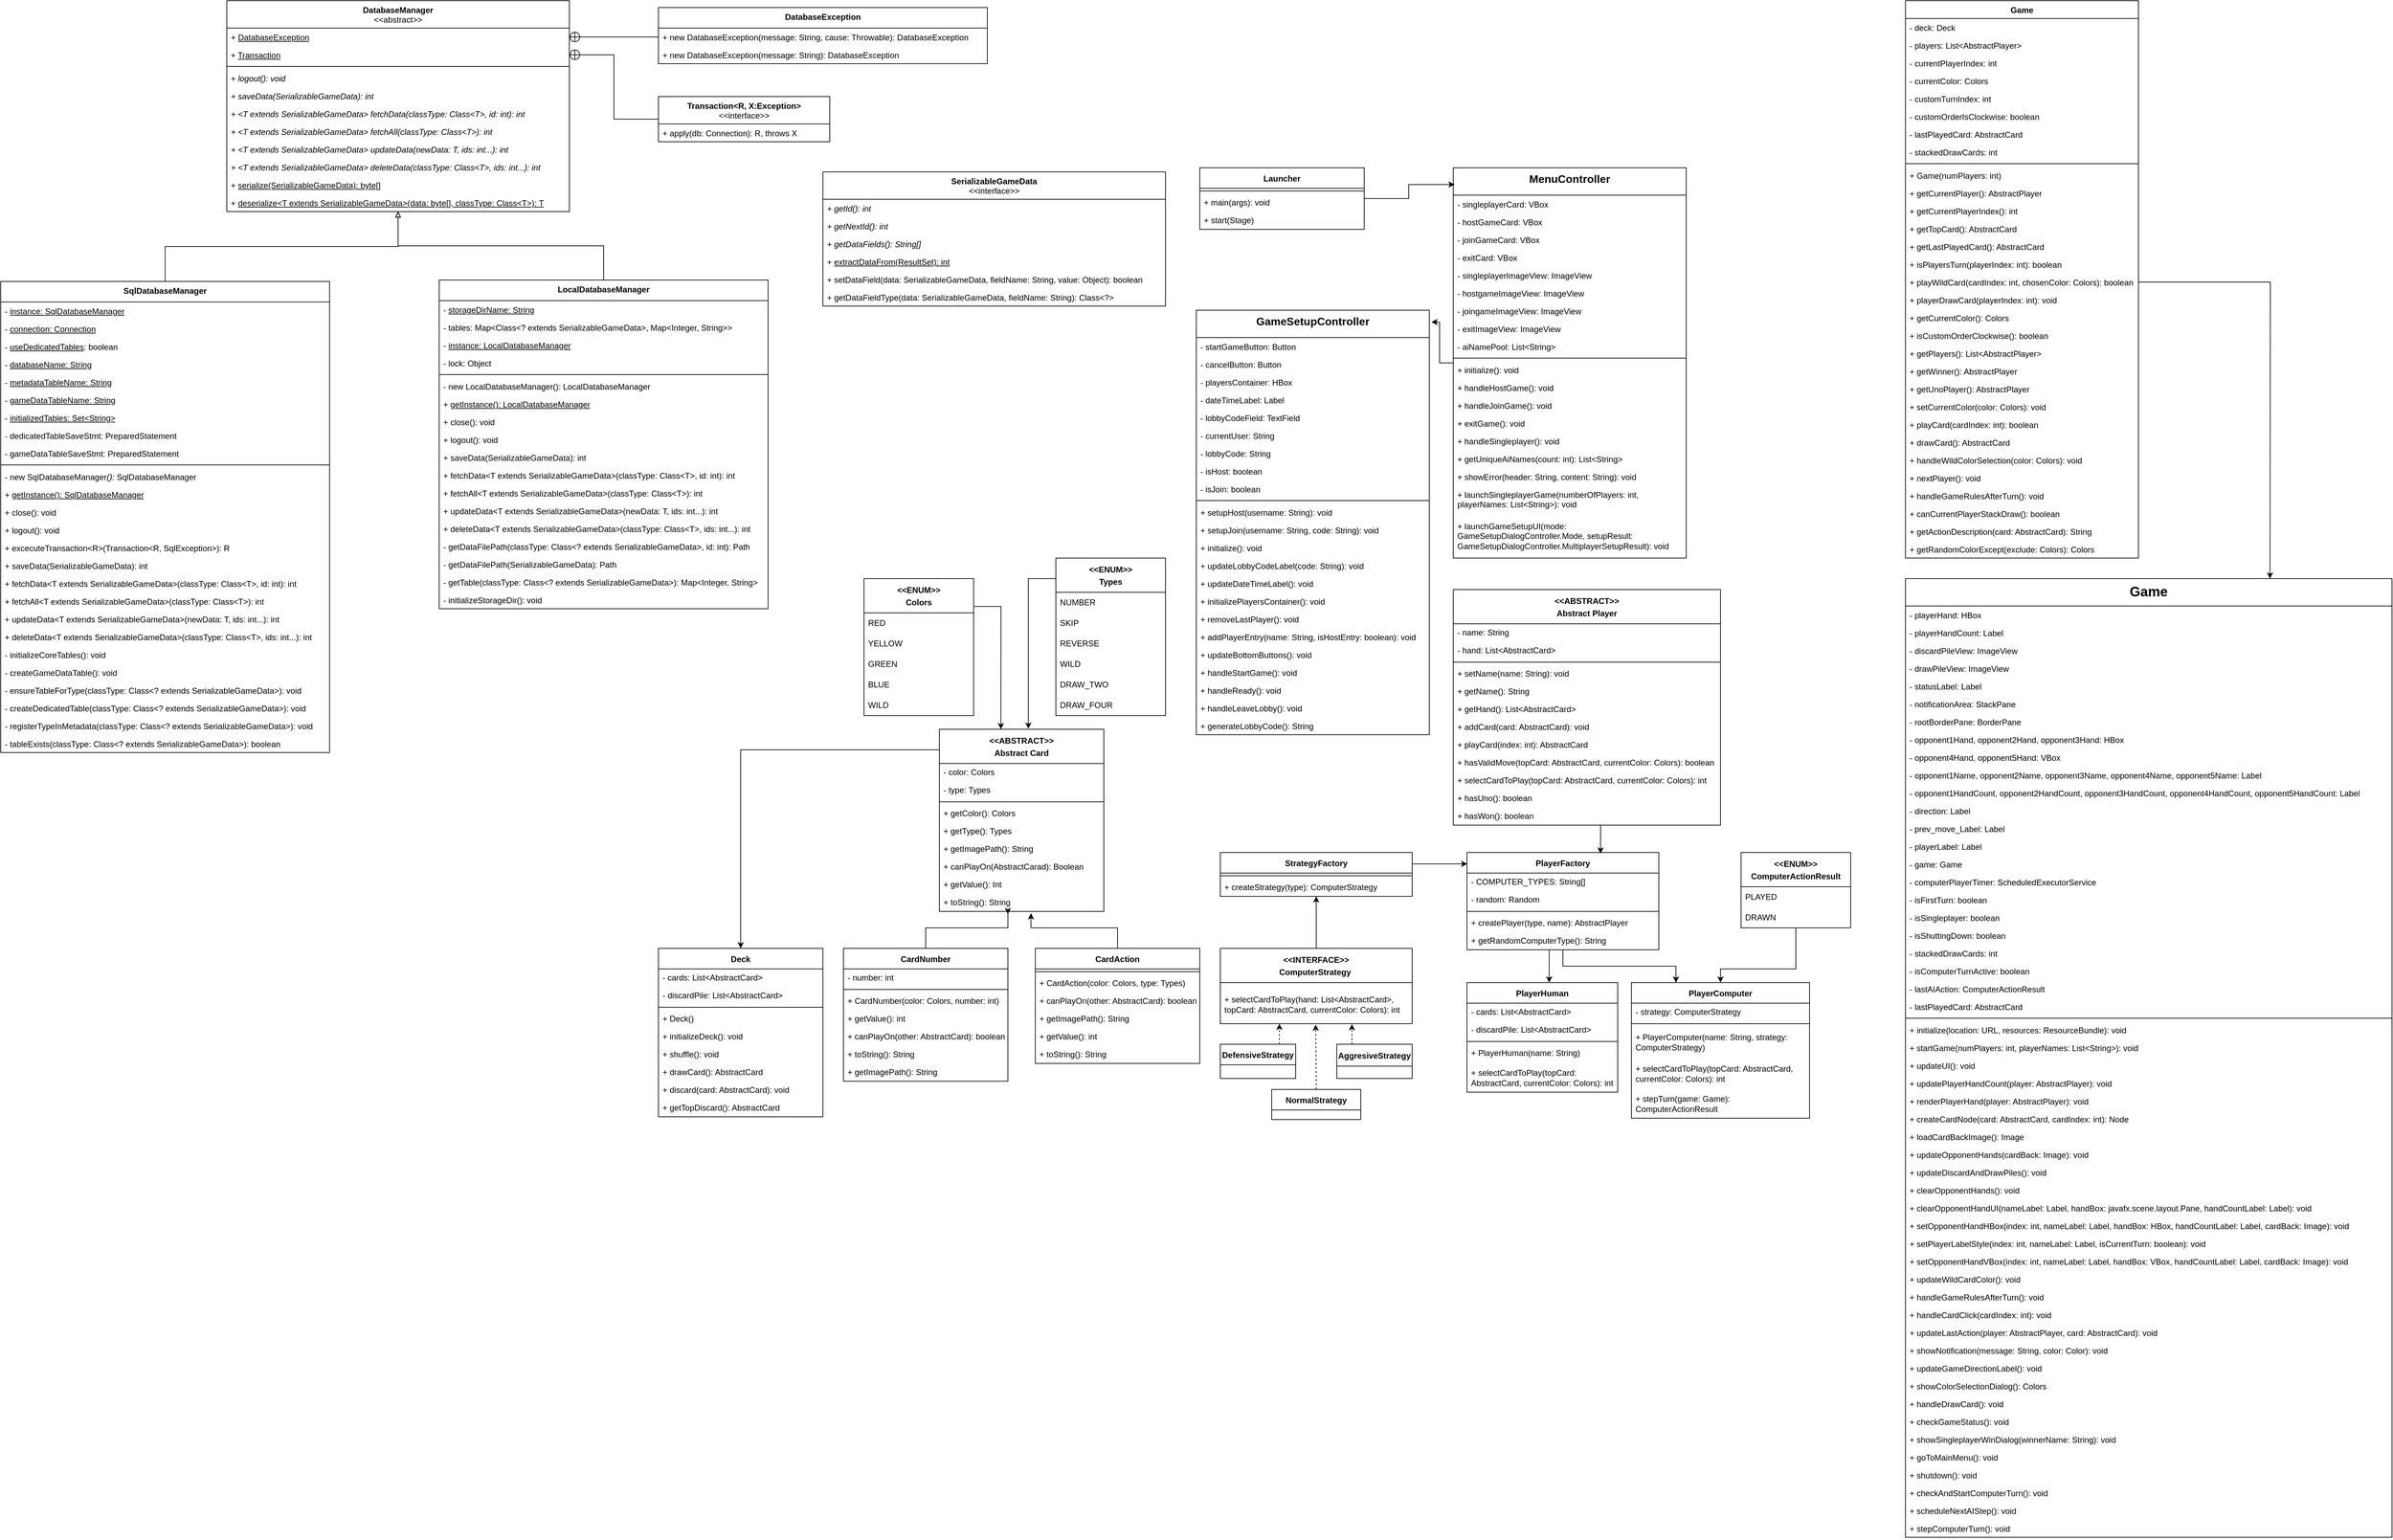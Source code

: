 <mxfile version="27.0.4" pages="3">
  <diagram name="Class Diagram" id="A0tGhDx5CQQUypFjAxWj">
    <mxGraphModel dx="3353" dy="3787" grid="1" gridSize="10" guides="1" tooltips="1" connect="1" arrows="1" fold="1" page="1" pageScale="1" pageWidth="900" pageHeight="900" math="0" shadow="0">
      <root>
        <mxCell id="0" />
        <mxCell id="1" parent="0" />
        <mxCell id="JahsXHwQ70RZX7UrnIK1-1" style="edgeStyle=orthogonalEdgeStyle;rounded=0;orthogonalLoop=1;jettySize=auto;html=1;entryX=0.374;entryY=0;entryDx=0;entryDy=0;entryPerimeter=0;exitX=1.005;exitY=0.203;exitDx=0;exitDy=0;exitPerimeter=0;" parent="1" source="JahsXHwQ70RZX7UrnIK1-2" target="JahsXHwQ70RZX7UrnIK1-21" edge="1">
          <mxGeometry relative="1" as="geometry">
            <mxPoint x="1485" y="-518" as="targetPoint" />
            <Array as="points">
              <mxPoint x="1485" y="-687" />
            </Array>
          </mxGeometry>
        </mxCell>
        <mxCell id="JahsXHwQ70RZX7UrnIK1-2" value="&lt;div style=&quot;line-height: 150%;&quot;&gt;&lt;span style=&quot;font-weight: 700;&quot;&gt;&amp;lt;&amp;lt;ENUM&amp;gt;&amp;gt;&lt;/span&gt;&lt;div&gt;&lt;span style=&quot;font-weight: 700;&quot;&gt;Colors&lt;/span&gt;&lt;/div&gt;&lt;/div&gt;" style="swimlane;fontStyle=0;childLayout=stackLayout;horizontal=1;startSize=50;horizontalStack=0;resizeParent=1;resizeParentMax=0;resizeLast=0;collapsible=1;marginBottom=0;whiteSpace=wrap;html=1;verticalAlign=middle;fontFamily=Helvetica;" parent="1" vertex="1">
          <mxGeometry x="1285" y="-728" width="160" height="200" as="geometry" />
        </mxCell>
        <mxCell id="JahsXHwQ70RZX7UrnIK1-3" value="RED" style="text;strokeColor=none;fillColor=none;align=left;verticalAlign=middle;spacingLeft=4;spacingRight=4;overflow=hidden;points=[[0,0.5],[1,0.5]];portConstraint=eastwest;rotatable=0;whiteSpace=wrap;html=1;fontFamily=Helvetica;" parent="JahsXHwQ70RZX7UrnIK1-2" vertex="1">
          <mxGeometry y="50" width="160" height="30" as="geometry" />
        </mxCell>
        <mxCell id="JahsXHwQ70RZX7UrnIK1-4" value="YELLOW" style="text;strokeColor=none;fillColor=none;align=left;verticalAlign=middle;spacingLeft=4;spacingRight=4;overflow=hidden;points=[[0,0.5],[1,0.5]];portConstraint=eastwest;rotatable=0;whiteSpace=wrap;html=1;fontFamily=Helvetica;" parent="JahsXHwQ70RZX7UrnIK1-2" vertex="1">
          <mxGeometry y="80" width="160" height="30" as="geometry" />
        </mxCell>
        <mxCell id="JahsXHwQ70RZX7UrnIK1-5" value="GREEN" style="text;strokeColor=none;fillColor=none;align=left;verticalAlign=middle;spacingLeft=4;spacingRight=4;overflow=hidden;points=[[0,0.5],[1,0.5]];portConstraint=eastwest;rotatable=0;whiteSpace=wrap;html=1;fontFamily=Helvetica;" parent="JahsXHwQ70RZX7UrnIK1-2" vertex="1">
          <mxGeometry y="110" width="160" height="30" as="geometry" />
        </mxCell>
        <mxCell id="JahsXHwQ70RZX7UrnIK1-6" value="BLUE" style="text;strokeColor=none;fillColor=none;align=left;verticalAlign=middle;spacingLeft=4;spacingRight=4;overflow=hidden;points=[[0,0.5],[1,0.5]];portConstraint=eastwest;rotatable=0;whiteSpace=wrap;html=1;fontFamily=Helvetica;" parent="JahsXHwQ70RZX7UrnIK1-2" vertex="1">
          <mxGeometry y="140" width="160" height="30" as="geometry" />
        </mxCell>
        <mxCell id="JahsXHwQ70RZX7UrnIK1-7" value="WILD" style="text;strokeColor=none;fillColor=none;align=left;verticalAlign=middle;spacingLeft=4;spacingRight=4;overflow=hidden;points=[[0,0.5],[1,0.5]];portConstraint=eastwest;rotatable=0;whiteSpace=wrap;html=1;fontFamily=Helvetica;" parent="JahsXHwQ70RZX7UrnIK1-2" vertex="1">
          <mxGeometry y="170" width="160" height="30" as="geometry" />
        </mxCell>
        <mxCell id="JahsXHwQ70RZX7UrnIK1-8" style="edgeStyle=orthogonalEdgeStyle;rounded=0;orthogonalLoop=1;jettySize=auto;html=1;entryX=0.541;entryY=-0.003;entryDx=0;entryDy=0;entryPerimeter=0;exitX=0.003;exitY=0.117;exitDx=0;exitDy=0;exitPerimeter=0;" parent="1" source="JahsXHwQ70RZX7UrnIK1-9" target="JahsXHwQ70RZX7UrnIK1-21" edge="1">
          <mxGeometry relative="1" as="geometry">
            <mxPoint x="1525" y="-518" as="targetPoint" />
            <Array as="points">
              <mxPoint x="1566" y="-728" />
              <mxPoint x="1525" y="-728" />
            </Array>
          </mxGeometry>
        </mxCell>
        <mxCell id="JahsXHwQ70RZX7UrnIK1-9" value="&lt;div style=&quot;line-height: 150%;&quot;&gt;&lt;span style=&quot;font-weight: 700;&quot;&gt;&amp;lt;&amp;lt;ENUM&amp;gt;&amp;gt;&lt;/span&gt;&lt;div&gt;&lt;span style=&quot;font-weight: 700;&quot;&gt;Types&lt;/span&gt;&lt;/div&gt;&lt;/div&gt;" style="swimlane;fontStyle=0;childLayout=stackLayout;horizontal=1;startSize=50;horizontalStack=0;resizeParent=1;resizeParentMax=0;resizeLast=0;collapsible=1;marginBottom=0;whiteSpace=wrap;html=1;verticalAlign=middle;fontFamily=Helvetica;" parent="1" vertex="1">
          <mxGeometry x="1565" y="-758" width="160" height="230" as="geometry" />
        </mxCell>
        <mxCell id="JahsXHwQ70RZX7UrnIK1-10" value="NUMBER" style="text;strokeColor=none;fillColor=none;align=left;verticalAlign=middle;spacingLeft=4;spacingRight=4;overflow=hidden;points=[[0,0.5],[1,0.5]];portConstraint=eastwest;rotatable=0;whiteSpace=wrap;html=1;fontFamily=Helvetica;" parent="JahsXHwQ70RZX7UrnIK1-9" vertex="1">
          <mxGeometry y="50" width="160" height="30" as="geometry" />
        </mxCell>
        <mxCell id="JahsXHwQ70RZX7UrnIK1-11" value="SKIP" style="text;strokeColor=none;fillColor=none;align=left;verticalAlign=middle;spacingLeft=4;spacingRight=4;overflow=hidden;points=[[0,0.5],[1,0.5]];portConstraint=eastwest;rotatable=0;whiteSpace=wrap;html=1;fontFamily=Helvetica;" parent="JahsXHwQ70RZX7UrnIK1-9" vertex="1">
          <mxGeometry y="80" width="160" height="30" as="geometry" />
        </mxCell>
        <mxCell id="JahsXHwQ70RZX7UrnIK1-12" value="REVERSE" style="text;strokeColor=none;fillColor=none;align=left;verticalAlign=middle;spacingLeft=4;spacingRight=4;overflow=hidden;points=[[0,0.5],[1,0.5]];portConstraint=eastwest;rotatable=0;whiteSpace=wrap;html=1;fontFamily=Helvetica;" parent="JahsXHwQ70RZX7UrnIK1-9" vertex="1">
          <mxGeometry y="110" width="160" height="30" as="geometry" />
        </mxCell>
        <mxCell id="JahsXHwQ70RZX7UrnIK1-13" value="WILD" style="text;strokeColor=none;fillColor=none;align=left;verticalAlign=middle;spacingLeft=4;spacingRight=4;overflow=hidden;points=[[0,0.5],[1,0.5]];portConstraint=eastwest;rotatable=0;whiteSpace=wrap;html=1;fontFamily=Helvetica;" parent="JahsXHwQ70RZX7UrnIK1-9" vertex="1">
          <mxGeometry y="140" width="160" height="30" as="geometry" />
        </mxCell>
        <mxCell id="JahsXHwQ70RZX7UrnIK1-14" value="DRAW_TWO" style="text;strokeColor=none;fillColor=none;align=left;verticalAlign=middle;spacingLeft=4;spacingRight=4;overflow=hidden;points=[[0,0.5],[1,0.5]];portConstraint=eastwest;rotatable=0;whiteSpace=wrap;html=1;fontFamily=Helvetica;" parent="JahsXHwQ70RZX7UrnIK1-9" vertex="1">
          <mxGeometry y="170" width="160" height="30" as="geometry" />
        </mxCell>
        <mxCell id="JahsXHwQ70RZX7UrnIK1-15" value="DRAW_FOUR" style="text;strokeColor=none;fillColor=none;align=left;verticalAlign=middle;spacingLeft=4;spacingRight=4;overflow=hidden;points=[[0,0.5],[1,0.5]];portConstraint=eastwest;rotatable=0;whiteSpace=wrap;html=1;fontFamily=Helvetica;" parent="JahsXHwQ70RZX7UrnIK1-9" vertex="1">
          <mxGeometry y="200" width="160" height="30" as="geometry" />
        </mxCell>
        <mxCell id="JahsXHwQ70RZX7UrnIK1-16" style="edgeStyle=orthogonalEdgeStyle;rounded=0;orthogonalLoop=1;jettySize=auto;html=1;entryX=0.5;entryY=0;entryDx=0;entryDy=0;" parent="1" source="JahsXHwQ70RZX7UrnIK1-17" target="JahsXHwQ70RZX7UrnIK1-80" edge="1">
          <mxGeometry relative="1" as="geometry">
            <Array as="points">
              <mxPoint x="2645" y="-158" />
              <mxPoint x="2535" y="-158" />
            </Array>
          </mxGeometry>
        </mxCell>
        <mxCell id="JahsXHwQ70RZX7UrnIK1-17" value="&lt;div style=&quot;line-height: 150%;&quot;&gt;&lt;span style=&quot;font-weight: 700;&quot;&gt;&amp;lt;&amp;lt;ENUM&amp;gt;&amp;gt;&lt;/span&gt;&lt;div&gt;&lt;div&gt;&lt;span style=&quot;font-weight: 700;&quot;&gt;ComputerActionResult&lt;/span&gt;&lt;/div&gt;&lt;/div&gt;&lt;/div&gt;" style="swimlane;fontStyle=0;childLayout=stackLayout;horizontal=1;startSize=50;horizontalStack=0;resizeParent=1;resizeParentMax=0;resizeLast=0;collapsible=1;marginBottom=0;whiteSpace=wrap;html=1;verticalAlign=middle;fontFamily=Helvetica;" parent="1" vertex="1">
          <mxGeometry x="2565" y="-328" width="160" height="110" as="geometry" />
        </mxCell>
        <mxCell id="JahsXHwQ70RZX7UrnIK1-18" value="PLAYED" style="text;strokeColor=none;fillColor=none;align=left;verticalAlign=middle;spacingLeft=4;spacingRight=4;overflow=hidden;points=[[0,0.5],[1,0.5]];portConstraint=eastwest;rotatable=0;whiteSpace=wrap;html=1;fontFamily=Helvetica;" parent="JahsXHwQ70RZX7UrnIK1-17" vertex="1">
          <mxGeometry y="50" width="160" height="30" as="geometry" />
        </mxCell>
        <mxCell id="JahsXHwQ70RZX7UrnIK1-19" value="DRAWN" style="text;strokeColor=none;fillColor=none;align=left;verticalAlign=middle;spacingLeft=4;spacingRight=4;overflow=hidden;points=[[0,0.5],[1,0.5]];portConstraint=eastwest;rotatable=0;whiteSpace=wrap;html=1;fontFamily=Helvetica;" parent="JahsXHwQ70RZX7UrnIK1-17" vertex="1">
          <mxGeometry y="80" width="160" height="30" as="geometry" />
        </mxCell>
        <mxCell id="JahsXHwQ70RZX7UrnIK1-20" style="edgeStyle=orthogonalEdgeStyle;rounded=0;orthogonalLoop=1;jettySize=auto;html=1;entryX=0.5;entryY=0;entryDx=0;entryDy=0;" parent="1" source="JahsXHwQ70RZX7UrnIK1-21" target="JahsXHwQ70RZX7UrnIK1-62" edge="1">
          <mxGeometry relative="1" as="geometry">
            <Array as="points">
              <mxPoint x="1105" y="-478" />
            </Array>
          </mxGeometry>
        </mxCell>
        <mxCell id="JahsXHwQ70RZX7UrnIK1-21" value="&lt;div style=&quot;line-height: 150%;&quot;&gt;&lt;div&gt;&amp;lt;&amp;lt;ABSTRACT&amp;gt;&amp;gt;&lt;/div&gt;Abstract Card&lt;/div&gt;" style="swimlane;fontStyle=1;align=center;verticalAlign=middle;childLayout=stackLayout;horizontal=1;startSize=50;horizontalStack=0;resizeParent=1;resizeParentMax=0;resizeLast=0;collapsible=1;marginBottom=0;whiteSpace=wrap;html=1;fontFamily=Helvetica;" parent="1" vertex="1">
          <mxGeometry x="1395" y="-508" width="240" height="266" as="geometry" />
        </mxCell>
        <mxCell id="JahsXHwQ70RZX7UrnIK1-22" value="- color: Colors" style="text;strokeColor=none;fillColor=none;align=left;verticalAlign=middle;spacingLeft=4;spacingRight=4;overflow=hidden;rotatable=0;points=[[0,0.5],[1,0.5]];portConstraint=eastwest;whiteSpace=wrap;html=1;fontFamily=Helvetica;" parent="JahsXHwQ70RZX7UrnIK1-21" vertex="1">
          <mxGeometry y="50" width="240" height="26" as="geometry" />
        </mxCell>
        <mxCell id="JahsXHwQ70RZX7UrnIK1-23" value="- type: Types" style="text;strokeColor=none;fillColor=none;align=left;verticalAlign=middle;spacingLeft=4;spacingRight=4;overflow=hidden;rotatable=0;points=[[0,0.5],[1,0.5]];portConstraint=eastwest;whiteSpace=wrap;html=1;fontFamily=Helvetica;" parent="JahsXHwQ70RZX7UrnIK1-21" vertex="1">
          <mxGeometry y="76" width="240" height="26" as="geometry" />
        </mxCell>
        <mxCell id="JahsXHwQ70RZX7UrnIK1-24" value="" style="line;strokeWidth=1;fillColor=none;align=left;verticalAlign=middle;spacingTop=-1;spacingLeft=3;spacingRight=3;rotatable=0;labelPosition=right;points=[];portConstraint=eastwest;strokeColor=inherit;fontFamily=Helvetica;" parent="JahsXHwQ70RZX7UrnIK1-21" vertex="1">
          <mxGeometry y="102" width="240" height="8" as="geometry" />
        </mxCell>
        <mxCell id="JahsXHwQ70RZX7UrnIK1-25" value="+ getColor(): Colors" style="text;strokeColor=none;fillColor=none;align=left;verticalAlign=middle;spacingLeft=4;spacingRight=4;overflow=hidden;rotatable=0;points=[[0,0.5],[1,0.5]];portConstraint=eastwest;whiteSpace=wrap;html=1;fontFamily=Helvetica;" parent="JahsXHwQ70RZX7UrnIK1-21" vertex="1">
          <mxGeometry y="110" width="240" height="26" as="geometry" />
        </mxCell>
        <mxCell id="JahsXHwQ70RZX7UrnIK1-26" value="+ getType(): Types" style="text;strokeColor=none;fillColor=none;align=left;verticalAlign=middle;spacingLeft=4;spacingRight=4;overflow=hidden;rotatable=0;points=[[0,0.5],[1,0.5]];portConstraint=eastwest;whiteSpace=wrap;html=1;fontFamily=Helvetica;" parent="JahsXHwQ70RZX7UrnIK1-21" vertex="1">
          <mxGeometry y="136" width="240" height="26" as="geometry" />
        </mxCell>
        <mxCell id="JahsXHwQ70RZX7UrnIK1-27" value="+ getImagePath(): String" style="text;strokeColor=none;fillColor=none;align=left;verticalAlign=middle;spacingLeft=4;spacingRight=4;overflow=hidden;rotatable=0;points=[[0,0.5],[1,0.5]];portConstraint=eastwest;whiteSpace=wrap;html=1;fontFamily=Helvetica;" parent="JahsXHwQ70RZX7UrnIK1-21" vertex="1">
          <mxGeometry y="162" width="240" height="26" as="geometry" />
        </mxCell>
        <mxCell id="JahsXHwQ70RZX7UrnIK1-28" value="+ canPlayOn(AbstractCarad): Boolean" style="text;strokeColor=none;fillColor=none;align=left;verticalAlign=middle;spacingLeft=4;spacingRight=4;overflow=hidden;rotatable=0;points=[[0,0.5],[1,0.5]];portConstraint=eastwest;whiteSpace=wrap;html=1;fontFamily=Helvetica;" parent="JahsXHwQ70RZX7UrnIK1-21" vertex="1">
          <mxGeometry y="188" width="240" height="26" as="geometry" />
        </mxCell>
        <mxCell id="JahsXHwQ70RZX7UrnIK1-29" value="+ getValue(): Int" style="text;strokeColor=none;fillColor=none;align=left;verticalAlign=middle;spacingLeft=4;spacingRight=4;overflow=hidden;rotatable=0;points=[[0,0.5],[1,0.5]];portConstraint=eastwest;whiteSpace=wrap;html=1;fontFamily=Helvetica;" parent="JahsXHwQ70RZX7UrnIK1-21" vertex="1">
          <mxGeometry y="214" width="240" height="26" as="geometry" />
        </mxCell>
        <mxCell id="JahsXHwQ70RZX7UrnIK1-30" value="+ toString(): String" style="text;strokeColor=none;fillColor=none;align=left;verticalAlign=middle;spacingLeft=4;spacingRight=4;overflow=hidden;rotatable=0;points=[[0,0.5],[1,0.5]];portConstraint=eastwest;whiteSpace=wrap;html=1;fontFamily=Helvetica;" parent="JahsXHwQ70RZX7UrnIK1-21" vertex="1">
          <mxGeometry y="240" width="240" height="26" as="geometry" />
        </mxCell>
        <mxCell id="JahsXHwQ70RZX7UrnIK1-31" value="&lt;div style=&quot;line-height: 150%;&quot;&gt;&lt;div&gt;&amp;lt;&amp;lt;ABSTRACT&amp;gt;&amp;gt;&lt;/div&gt;Abstract Player&lt;/div&gt;" style="swimlane;fontStyle=1;align=center;verticalAlign=middle;childLayout=stackLayout;horizontal=1;startSize=50;horizontalStack=0;resizeParent=1;resizeParentMax=0;resizeLast=0;collapsible=1;marginBottom=0;whiteSpace=wrap;html=1;fontFamily=Helvetica;" parent="1" vertex="1">
          <mxGeometry x="2145" y="-712" width="390" height="344" as="geometry" />
        </mxCell>
        <mxCell id="JahsXHwQ70RZX7UrnIK1-32" value="- name: String" style="text;strokeColor=none;fillColor=none;align=left;verticalAlign=middle;spacingLeft=4;spacingRight=4;overflow=hidden;rotatable=0;points=[[0,0.5],[1,0.5]];portConstraint=eastwest;whiteSpace=wrap;html=1;fontFamily=Helvetica;" parent="JahsXHwQ70RZX7UrnIK1-31" vertex="1">
          <mxGeometry y="50" width="390" height="26" as="geometry" />
        </mxCell>
        <mxCell id="JahsXHwQ70RZX7UrnIK1-33" value="- hand: List&amp;lt;AbstractCard&amp;gt;" style="text;strokeColor=none;fillColor=none;align=left;verticalAlign=middle;spacingLeft=4;spacingRight=4;overflow=hidden;rotatable=0;points=[[0,0.5],[1,0.5]];portConstraint=eastwest;whiteSpace=wrap;html=1;fontFamily=Helvetica;" parent="JahsXHwQ70RZX7UrnIK1-31" vertex="1">
          <mxGeometry y="76" width="390" height="26" as="geometry" />
        </mxCell>
        <mxCell id="JahsXHwQ70RZX7UrnIK1-34" value="" style="line;strokeWidth=1;fillColor=none;align=left;verticalAlign=middle;spacingTop=-1;spacingLeft=3;spacingRight=3;rotatable=0;labelPosition=right;points=[];portConstraint=eastwest;strokeColor=inherit;fontFamily=Helvetica;" parent="JahsXHwQ70RZX7UrnIK1-31" vertex="1">
          <mxGeometry y="102" width="390" height="8" as="geometry" />
        </mxCell>
        <mxCell id="JahsXHwQ70RZX7UrnIK1-35" value="+ setName(name: String): void&lt;span style=&quot;white-space: pre;&quot;&gt;&#x9;&lt;/span&gt;" style="text;strokeColor=none;fillColor=none;align=left;verticalAlign=middle;spacingLeft=4;spacingRight=4;overflow=hidden;rotatable=0;points=[[0,0.5],[1,0.5]];portConstraint=eastwest;whiteSpace=wrap;html=1;fontFamily=Helvetica;" parent="JahsXHwQ70RZX7UrnIK1-31" vertex="1">
          <mxGeometry y="110" width="390" height="26" as="geometry" />
        </mxCell>
        <mxCell id="JahsXHwQ70RZX7UrnIK1-36" value="+ getName(): String" style="text;strokeColor=none;fillColor=none;align=left;verticalAlign=middle;spacingLeft=4;spacingRight=4;overflow=hidden;rotatable=0;points=[[0,0.5],[1,0.5]];portConstraint=eastwest;whiteSpace=wrap;html=1;fontFamily=Helvetica;" parent="JahsXHwQ70RZX7UrnIK1-31" vertex="1">
          <mxGeometry y="136" width="390" height="26" as="geometry" />
        </mxCell>
        <mxCell id="JahsXHwQ70RZX7UrnIK1-37" value="+ getHand(): List&amp;lt;AbstractCard&amp;gt;" style="text;strokeColor=none;fillColor=none;align=left;verticalAlign=middle;spacingLeft=4;spacingRight=4;overflow=hidden;rotatable=0;points=[[0,0.5],[1,0.5]];portConstraint=eastwest;whiteSpace=wrap;html=1;fontFamily=Helvetica;" parent="JahsXHwQ70RZX7UrnIK1-31" vertex="1">
          <mxGeometry y="162" width="390" height="26" as="geometry" />
        </mxCell>
        <mxCell id="JahsXHwQ70RZX7UrnIK1-38" value="+ addCard(card: AbstractCard): void" style="text;strokeColor=none;fillColor=none;align=left;verticalAlign=middle;spacingLeft=4;spacingRight=4;overflow=hidden;rotatable=0;points=[[0,0.5],[1,0.5]];portConstraint=eastwest;whiteSpace=wrap;html=1;fontFamily=Helvetica;" parent="JahsXHwQ70RZX7UrnIK1-31" vertex="1">
          <mxGeometry y="188" width="390" height="26" as="geometry" />
        </mxCell>
        <mxCell id="JahsXHwQ70RZX7UrnIK1-39" value="+ playCard(index: int): AbstractCard" style="text;strokeColor=none;fillColor=none;align=left;verticalAlign=middle;spacingLeft=4;spacingRight=4;overflow=hidden;rotatable=0;points=[[0,0.5],[1,0.5]];portConstraint=eastwest;whiteSpace=wrap;html=1;fontFamily=Helvetica;" parent="JahsXHwQ70RZX7UrnIK1-31" vertex="1">
          <mxGeometry y="214" width="390" height="26" as="geometry" />
        </mxCell>
        <mxCell id="JahsXHwQ70RZX7UrnIK1-40" value="+ hasValidMove(topCard: AbstractCard, currentColor: Colors): boolean" style="text;strokeColor=none;fillColor=none;align=left;verticalAlign=middle;spacingLeft=4;spacingRight=4;overflow=hidden;rotatable=0;points=[[0,0.5],[1,0.5]];portConstraint=eastwest;whiteSpace=wrap;html=1;fontFamily=Helvetica;" parent="JahsXHwQ70RZX7UrnIK1-31" vertex="1">
          <mxGeometry y="240" width="390" height="26" as="geometry" />
        </mxCell>
        <mxCell id="JahsXHwQ70RZX7UrnIK1-41" value="+ selectCardToPlay(topCard: AbstractCard, currentColor: Colors): int" style="text;strokeColor=none;fillColor=none;align=left;verticalAlign=middle;spacingLeft=4;spacingRight=4;overflow=hidden;rotatable=0;points=[[0,0.5],[1,0.5]];portConstraint=eastwest;whiteSpace=wrap;html=1;fontFamily=Helvetica;" parent="JahsXHwQ70RZX7UrnIK1-31" vertex="1">
          <mxGeometry y="266" width="390" height="26" as="geometry" />
        </mxCell>
        <mxCell id="JahsXHwQ70RZX7UrnIK1-42" value="+ hasUno(): boolean" style="text;strokeColor=none;fillColor=none;align=left;verticalAlign=middle;spacingLeft=4;spacingRight=4;overflow=hidden;rotatable=0;points=[[0,0.5],[1,0.5]];portConstraint=eastwest;whiteSpace=wrap;html=1;fontFamily=Helvetica;" parent="JahsXHwQ70RZX7UrnIK1-31" vertex="1">
          <mxGeometry y="292" width="390" height="26" as="geometry" />
        </mxCell>
        <mxCell id="JahsXHwQ70RZX7UrnIK1-43" value="+ hasWon(): boolean" style="text;strokeColor=none;fillColor=none;align=left;verticalAlign=middle;spacingLeft=4;spacingRight=4;overflow=hidden;rotatable=0;points=[[0,0.5],[1,0.5]];portConstraint=eastwest;whiteSpace=wrap;html=1;fontFamily=Helvetica;" parent="JahsXHwQ70RZX7UrnIK1-31" vertex="1">
          <mxGeometry y="318" width="390" height="26" as="geometry" />
        </mxCell>
        <mxCell id="JahsXHwQ70RZX7UrnIK1-44" style="edgeStyle=orthogonalEdgeStyle;rounded=0;orthogonalLoop=1;jettySize=auto;html=1;entryX=0.5;entryY=1;entryDx=0;entryDy=0;" parent="1" source="JahsXHwQ70RZX7UrnIK1-45" target="JahsXHwQ70RZX7UrnIK1-129" edge="1">
          <mxGeometry relative="1" as="geometry">
            <mxPoint x="1945" y="-258" as="targetPoint" />
          </mxGeometry>
        </mxCell>
        <mxCell id="JahsXHwQ70RZX7UrnIK1-45" value="&lt;div style=&quot;line-height: 150%;&quot;&gt;&lt;span style=&quot;font-weight: 700;&quot;&gt;&amp;lt;&amp;lt;INTERFACE&amp;gt;&amp;gt;&lt;/span&gt;&lt;div&gt;&lt;b&gt;ComputerStrategy&amp;nbsp;&lt;/b&gt;&lt;/div&gt;&lt;/div&gt;" style="swimlane;fontStyle=0;childLayout=stackLayout;horizontal=1;startSize=50;horizontalStack=0;resizeParent=1;resizeParentMax=0;resizeLast=0;collapsible=1;marginBottom=0;whiteSpace=wrap;html=1;verticalAlign=middle;fontFamily=Helvetica;" parent="1" vertex="1">
          <mxGeometry x="1805" y="-188" width="280" height="110" as="geometry" />
        </mxCell>
        <mxCell id="JahsXHwQ70RZX7UrnIK1-46" value="+ selectCardToPlay(hand: List&amp;lt;AbstractCard&amp;gt;, topCard: AbstractCard, currentColor: Colors): int" style="text;strokeColor=none;fillColor=none;align=left;verticalAlign=middle;spacingLeft=4;spacingRight=4;overflow=hidden;points=[[0,0.5],[1,0.5]];portConstraint=eastwest;rotatable=0;whiteSpace=wrap;html=1;perimeterSpacing=0;spacing=2;spacingTop=3;fontFamily=Helvetica;" parent="JahsXHwQ70RZX7UrnIK1-45" vertex="1">
          <mxGeometry y="50" width="280" height="60" as="geometry" />
        </mxCell>
        <mxCell id="JahsXHwQ70RZX7UrnIK1-47" value="&lt;div style=&quot;line-height: 150%;&quot;&gt;&lt;div&gt;CardNumber&lt;/div&gt;&lt;/div&gt;" style="swimlane;fontStyle=1;align=center;verticalAlign=middle;childLayout=stackLayout;horizontal=1;startSize=30;horizontalStack=0;resizeParent=1;resizeParentMax=0;resizeLast=0;collapsible=1;marginBottom=0;whiteSpace=wrap;html=1;fontFamily=Helvetica;" parent="1" vertex="1">
          <mxGeometry x="1255" y="-188" width="240" height="194" as="geometry" />
        </mxCell>
        <mxCell id="JahsXHwQ70RZX7UrnIK1-48" value="- number: int" style="text;strokeColor=none;fillColor=none;align=left;verticalAlign=middle;spacingLeft=4;spacingRight=4;overflow=hidden;rotatable=0;points=[[0,0.5],[1,0.5]];portConstraint=eastwest;whiteSpace=wrap;html=1;fontFamily=Helvetica;" parent="JahsXHwQ70RZX7UrnIK1-47" vertex="1">
          <mxGeometry y="30" width="240" height="26" as="geometry" />
        </mxCell>
        <mxCell id="JahsXHwQ70RZX7UrnIK1-49" value="" style="line;strokeWidth=1;fillColor=none;align=left;verticalAlign=middle;spacingTop=-1;spacingLeft=3;spacingRight=3;rotatable=0;labelPosition=right;points=[];portConstraint=eastwest;strokeColor=inherit;fontFamily=Helvetica;" parent="JahsXHwQ70RZX7UrnIK1-47" vertex="1">
          <mxGeometry y="56" width="240" height="8" as="geometry" />
        </mxCell>
        <mxCell id="JahsXHwQ70RZX7UrnIK1-50" value="+ CardNumber(color: Colors, number: int)" style="text;strokeColor=none;fillColor=none;align=left;verticalAlign=middle;spacingLeft=4;spacingRight=4;overflow=hidden;rotatable=0;points=[[0,0.5],[1,0.5]];portConstraint=eastwest;whiteSpace=wrap;html=1;fontFamily=Helvetica;" parent="JahsXHwQ70RZX7UrnIK1-47" vertex="1">
          <mxGeometry y="64" width="240" height="26" as="geometry" />
        </mxCell>
        <mxCell id="JahsXHwQ70RZX7UrnIK1-51" value="+ getValue(): int" style="text;strokeColor=none;fillColor=none;align=left;verticalAlign=middle;spacingLeft=4;spacingRight=4;overflow=hidden;rotatable=0;points=[[0,0.5],[1,0.5]];portConstraint=eastwest;whiteSpace=wrap;html=1;fontFamily=Helvetica;" parent="JahsXHwQ70RZX7UrnIK1-47" vertex="1">
          <mxGeometry y="90" width="240" height="26" as="geometry" />
        </mxCell>
        <mxCell id="JahsXHwQ70RZX7UrnIK1-52" value="+ canPlayOn(other: AbstractCard): boolean" style="text;strokeColor=none;fillColor=none;align=left;verticalAlign=middle;spacingLeft=4;spacingRight=4;overflow=hidden;rotatable=0;points=[[0,0.5],[1,0.5]];portConstraint=eastwest;whiteSpace=wrap;html=1;fontFamily=Helvetica;" parent="JahsXHwQ70RZX7UrnIK1-47" vertex="1">
          <mxGeometry y="116" width="240" height="26" as="geometry" />
        </mxCell>
        <mxCell id="JahsXHwQ70RZX7UrnIK1-53" value="+ toString(): String" style="text;strokeColor=none;fillColor=none;align=left;verticalAlign=middle;spacingLeft=4;spacingRight=4;overflow=hidden;rotatable=0;points=[[0,0.5],[1,0.5]];portConstraint=eastwest;whiteSpace=wrap;html=1;fontFamily=Helvetica;" parent="JahsXHwQ70RZX7UrnIK1-47" vertex="1">
          <mxGeometry y="142" width="240" height="26" as="geometry" />
        </mxCell>
        <mxCell id="JahsXHwQ70RZX7UrnIK1-54" value="+ getImagePath(): String" style="text;strokeColor=none;fillColor=none;align=left;verticalAlign=middle;spacingLeft=4;spacingRight=4;overflow=hidden;rotatable=0;points=[[0,0.5],[1,0.5]];portConstraint=eastwest;whiteSpace=wrap;html=1;fontFamily=Helvetica;" parent="JahsXHwQ70RZX7UrnIK1-47" vertex="1">
          <mxGeometry y="168" width="240" height="26" as="geometry" />
        </mxCell>
        <mxCell id="JahsXHwQ70RZX7UrnIK1-55" value="&lt;div style=&quot;line-height: 150%;&quot;&gt;&lt;div&gt;CardAction&lt;/div&gt;&lt;/div&gt;" style="swimlane;fontStyle=1;align=center;verticalAlign=middle;childLayout=stackLayout;horizontal=1;startSize=30;horizontalStack=0;resizeParent=1;resizeParentMax=0;resizeLast=0;collapsible=1;marginBottom=0;whiteSpace=wrap;html=1;fontFamily=Helvetica;" parent="1" vertex="1">
          <mxGeometry x="1535" y="-188" width="240" height="168" as="geometry" />
        </mxCell>
        <mxCell id="JahsXHwQ70RZX7UrnIK1-56" value="" style="line;strokeWidth=1;fillColor=none;align=left;verticalAlign=middle;spacingTop=-1;spacingLeft=3;spacingRight=3;rotatable=0;labelPosition=right;points=[];portConstraint=eastwest;strokeColor=inherit;fontFamily=Helvetica;" parent="JahsXHwQ70RZX7UrnIK1-55" vertex="1">
          <mxGeometry y="30" width="240" height="8" as="geometry" />
        </mxCell>
        <mxCell id="JahsXHwQ70RZX7UrnIK1-57" value="&lt;span style=&quot;font-size: 12px;&quot;&gt;+ CardAction(color: Colors, type: Types)&lt;/span&gt;" style="text;strokeColor=none;fillColor=none;align=left;verticalAlign=middle;spacingLeft=4;spacingRight=4;overflow=hidden;rotatable=0;points=[[0,0.5],[1,0.5]];portConstraint=eastwest;whiteSpace=wrap;html=1;fontFamily=Helvetica;" parent="JahsXHwQ70RZX7UrnIK1-55" vertex="1">
          <mxGeometry y="38" width="240" height="26" as="geometry" />
        </mxCell>
        <mxCell id="JahsXHwQ70RZX7UrnIK1-58" value="+ canPlayOn(other: AbstractCard): boolean" style="text;strokeColor=none;fillColor=none;align=left;verticalAlign=middle;spacingLeft=4;spacingRight=4;overflow=hidden;rotatable=0;points=[[0,0.5],[1,0.5]];portConstraint=eastwest;whiteSpace=wrap;html=1;fontFamily=Helvetica;" parent="JahsXHwQ70RZX7UrnIK1-55" vertex="1">
          <mxGeometry y="64" width="240" height="26" as="geometry" />
        </mxCell>
        <mxCell id="JahsXHwQ70RZX7UrnIK1-59" value="+ getImagePath(): String" style="text;strokeColor=none;fillColor=none;align=left;verticalAlign=middle;spacingLeft=4;spacingRight=4;overflow=hidden;rotatable=0;points=[[0,0.5],[1,0.5]];portConstraint=eastwest;whiteSpace=wrap;html=1;fontFamily=Helvetica;" parent="JahsXHwQ70RZX7UrnIK1-55" vertex="1">
          <mxGeometry y="90" width="240" height="26" as="geometry" />
        </mxCell>
        <mxCell id="JahsXHwQ70RZX7UrnIK1-60" value="+ getValue(): int" style="text;strokeColor=none;fillColor=none;align=left;verticalAlign=middle;spacingLeft=4;spacingRight=4;overflow=hidden;rotatable=0;points=[[0,0.5],[1,0.5]];portConstraint=eastwest;whiteSpace=wrap;html=1;fontFamily=Helvetica;" parent="JahsXHwQ70RZX7UrnIK1-55" vertex="1">
          <mxGeometry y="116" width="240" height="26" as="geometry" />
        </mxCell>
        <mxCell id="JahsXHwQ70RZX7UrnIK1-61" value="+ toString(): String" style="text;strokeColor=none;fillColor=none;align=left;verticalAlign=middle;spacingLeft=4;spacingRight=4;overflow=hidden;rotatable=0;points=[[0,0.5],[1,0.5]];portConstraint=eastwest;whiteSpace=wrap;html=1;fontFamily=Helvetica;" parent="JahsXHwQ70RZX7UrnIK1-55" vertex="1">
          <mxGeometry y="142" width="240" height="26" as="geometry" />
        </mxCell>
        <mxCell id="JahsXHwQ70RZX7UrnIK1-62" value="&lt;div style=&quot;line-height: 150%;&quot;&gt;&lt;div&gt;Deck&lt;/div&gt;&lt;/div&gt;" style="swimlane;fontStyle=1;align=center;verticalAlign=middle;childLayout=stackLayout;horizontal=1;startSize=30;horizontalStack=0;resizeParent=1;resizeParentMax=0;resizeLast=0;collapsible=1;marginBottom=0;whiteSpace=wrap;html=1;fontFamily=Helvetica;" parent="1" vertex="1">
          <mxGeometry x="985" y="-188" width="240" height="246" as="geometry" />
        </mxCell>
        <mxCell id="JahsXHwQ70RZX7UrnIK1-63" value="- cards: List&amp;lt;AbstractCard&amp;gt;" style="text;strokeColor=none;fillColor=none;align=left;verticalAlign=middle;spacingLeft=4;spacingRight=4;overflow=hidden;rotatable=0;points=[[0,0.5],[1,0.5]];portConstraint=eastwest;whiteSpace=wrap;html=1;fontFamily=Helvetica;" parent="JahsXHwQ70RZX7UrnIK1-62" vertex="1">
          <mxGeometry y="30" width="240" height="26" as="geometry" />
        </mxCell>
        <mxCell id="JahsXHwQ70RZX7UrnIK1-64" value="- discardPile: List&amp;lt;AbstractCard&amp;gt;" style="text;strokeColor=none;fillColor=none;align=left;verticalAlign=middle;spacingLeft=4;spacingRight=4;overflow=hidden;rotatable=0;points=[[0,0.5],[1,0.5]];portConstraint=eastwest;whiteSpace=wrap;html=1;fontFamily=Helvetica;" parent="JahsXHwQ70RZX7UrnIK1-62" vertex="1">
          <mxGeometry y="56" width="240" height="26" as="geometry" />
        </mxCell>
        <mxCell id="JahsXHwQ70RZX7UrnIK1-65" value="" style="line;strokeWidth=1;fillColor=none;align=left;verticalAlign=middle;spacingTop=-1;spacingLeft=3;spacingRight=3;rotatable=0;labelPosition=right;points=[];portConstraint=eastwest;strokeColor=inherit;fontFamily=Helvetica;" parent="JahsXHwQ70RZX7UrnIK1-62" vertex="1">
          <mxGeometry y="82" width="240" height="8" as="geometry" />
        </mxCell>
        <mxCell id="JahsXHwQ70RZX7UrnIK1-66" value="+ Deck()" style="text;strokeColor=none;fillColor=none;align=left;verticalAlign=middle;spacingLeft=4;spacingRight=4;overflow=hidden;rotatable=0;points=[[0,0.5],[1,0.5]];portConstraint=eastwest;whiteSpace=wrap;html=1;fontFamily=Helvetica;" parent="JahsXHwQ70RZX7UrnIK1-62" vertex="1">
          <mxGeometry y="90" width="240" height="26" as="geometry" />
        </mxCell>
        <mxCell id="JahsXHwQ70RZX7UrnIK1-67" value="+ initializeDeck(): void" style="text;strokeColor=none;fillColor=none;align=left;verticalAlign=middle;spacingLeft=4;spacingRight=4;overflow=hidden;rotatable=0;points=[[0,0.5],[1,0.5]];portConstraint=eastwest;whiteSpace=wrap;html=1;fontFamily=Helvetica;" parent="JahsXHwQ70RZX7UrnIK1-62" vertex="1">
          <mxGeometry y="116" width="240" height="26" as="geometry" />
        </mxCell>
        <mxCell id="JahsXHwQ70RZX7UrnIK1-68" value="+ shuffle(): void" style="text;strokeColor=none;fillColor=none;align=left;verticalAlign=middle;spacingLeft=4;spacingRight=4;overflow=hidden;rotatable=0;points=[[0,0.5],[1,0.5]];portConstraint=eastwest;whiteSpace=wrap;html=1;fontFamily=Helvetica;" parent="JahsXHwQ70RZX7UrnIK1-62" vertex="1">
          <mxGeometry y="142" width="240" height="26" as="geometry" />
        </mxCell>
        <mxCell id="JahsXHwQ70RZX7UrnIK1-69" value="+ drawCard(): AbstractCard" style="text;strokeColor=none;fillColor=none;align=left;verticalAlign=middle;spacingLeft=4;spacingRight=4;overflow=hidden;rotatable=0;points=[[0,0.5],[1,0.5]];portConstraint=eastwest;whiteSpace=wrap;html=1;fontFamily=Helvetica;" parent="JahsXHwQ70RZX7UrnIK1-62" vertex="1">
          <mxGeometry y="168" width="240" height="26" as="geometry" />
        </mxCell>
        <mxCell id="JahsXHwQ70RZX7UrnIK1-70" value="+ discard(card: AbstractCard): void" style="text;strokeColor=none;fillColor=none;align=left;verticalAlign=middle;spacingLeft=4;spacingRight=4;overflow=hidden;rotatable=0;points=[[0,0.5],[1,0.5]];portConstraint=eastwest;whiteSpace=wrap;html=1;fontFamily=Helvetica;" parent="JahsXHwQ70RZX7UrnIK1-62" vertex="1">
          <mxGeometry y="194" width="240" height="26" as="geometry" />
        </mxCell>
        <mxCell id="JahsXHwQ70RZX7UrnIK1-71" value="+ getTopDiscard(): AbstractCard" style="text;strokeColor=none;fillColor=none;align=left;verticalAlign=middle;spacingLeft=4;spacingRight=4;overflow=hidden;rotatable=0;points=[[0,0.5],[1,0.5]];portConstraint=eastwest;whiteSpace=wrap;html=1;fontFamily=Helvetica;" parent="JahsXHwQ70RZX7UrnIK1-62" vertex="1">
          <mxGeometry y="220" width="240" height="26" as="geometry" />
        </mxCell>
        <mxCell id="JahsXHwQ70RZX7UrnIK1-72" value="&lt;div style=&quot;line-height: 150%;&quot;&gt;&lt;div&gt;PlayerHuman&lt;/div&gt;&lt;/div&gt;" style="swimlane;fontStyle=1;align=center;verticalAlign=middle;childLayout=stackLayout;horizontal=1;startSize=30;horizontalStack=0;resizeParent=1;resizeParentMax=0;resizeLast=0;collapsible=1;marginBottom=0;whiteSpace=wrap;html=1;fontFamily=Helvetica;" parent="1" vertex="1">
          <mxGeometry x="2165" y="-138" width="220" height="160" as="geometry" />
        </mxCell>
        <mxCell id="JahsXHwQ70RZX7UrnIK1-73" value="- cards: List&amp;lt;AbstractCard&amp;gt;" style="text;strokeColor=none;fillColor=none;align=left;verticalAlign=middle;spacingLeft=4;spacingRight=4;overflow=hidden;rotatable=0;points=[[0,0.5],[1,0.5]];portConstraint=eastwest;whiteSpace=wrap;html=1;fontFamily=Helvetica;" parent="JahsXHwQ70RZX7UrnIK1-72" vertex="1">
          <mxGeometry y="30" width="220" height="26" as="geometry" />
        </mxCell>
        <mxCell id="JahsXHwQ70RZX7UrnIK1-74" value="- discardPile: List&amp;lt;AbstractCard&amp;gt;" style="text;strokeColor=none;fillColor=none;align=left;verticalAlign=middle;spacingLeft=4;spacingRight=4;overflow=hidden;rotatable=0;points=[[0,0.5],[1,0.5]];portConstraint=eastwest;whiteSpace=wrap;html=1;fontFamily=Helvetica;" parent="JahsXHwQ70RZX7UrnIK1-72" vertex="1">
          <mxGeometry y="56" width="220" height="26" as="geometry" />
        </mxCell>
        <mxCell id="JahsXHwQ70RZX7UrnIK1-75" value="" style="line;strokeWidth=1;fillColor=none;align=left;verticalAlign=middle;spacingTop=-1;spacingLeft=3;spacingRight=3;rotatable=0;labelPosition=right;points=[];portConstraint=eastwest;strokeColor=inherit;fontFamily=Helvetica;" parent="JahsXHwQ70RZX7UrnIK1-72" vertex="1">
          <mxGeometry y="82" width="220" height="8" as="geometry" />
        </mxCell>
        <mxCell id="JahsXHwQ70RZX7UrnIK1-76" value="+ PlayerHuman(name: String)" style="text;strokeColor=none;fillColor=none;align=left;verticalAlign=middle;spacingLeft=4;spacingRight=4;overflow=hidden;rotatable=0;points=[[0,0.5],[1,0.5]];portConstraint=eastwest;whiteSpace=wrap;html=1;fontFamily=Helvetica;" parent="JahsXHwQ70RZX7UrnIK1-72" vertex="1">
          <mxGeometry y="90" width="220" height="26" as="geometry" />
        </mxCell>
        <mxCell id="JahsXHwQ70RZX7UrnIK1-77" value="+ selectCardToPlay(topCard: AbstractCard, currentColor: Colors): int" style="text;strokeColor=none;fillColor=none;align=left;verticalAlign=middle;spacingLeft=4;spacingRight=4;overflow=hidden;rotatable=0;points=[[0,0.5],[1,0.5]];portConstraint=eastwest;whiteSpace=wrap;html=1;spacingTop=1;fontFamily=Helvetica;" parent="JahsXHwQ70RZX7UrnIK1-72" vertex="1">
          <mxGeometry y="116" width="220" height="44" as="geometry" />
        </mxCell>
        <mxCell id="JahsXHwQ70RZX7UrnIK1-78" style="edgeStyle=orthogonalEdgeStyle;rounded=0;orthogonalLoop=1;jettySize=auto;html=1;verticalAlign=middle;fontFamily=Helvetica;" parent="1" source="JahsXHwQ70RZX7UrnIK1-47" edge="1">
          <mxGeometry relative="1" as="geometry">
            <mxPoint x="1495" y="-238" as="targetPoint" />
            <Array as="points">
              <mxPoint x="1375" y="-218" />
              <mxPoint x="1495" y="-218" />
              <mxPoint x="1495" y="-239" />
            </Array>
          </mxGeometry>
        </mxCell>
        <mxCell id="JahsXHwQ70RZX7UrnIK1-79" style="edgeStyle=orthogonalEdgeStyle;rounded=0;orthogonalLoop=1;jettySize=auto;html=1;entryX=0.557;entryY=1.106;entryDx=0;entryDy=0;entryPerimeter=0;verticalAlign=middle;fontFamily=Helvetica;" parent="1" source="JahsXHwQ70RZX7UrnIK1-55" target="JahsXHwQ70RZX7UrnIK1-30" edge="1">
          <mxGeometry relative="1" as="geometry">
            <Array as="points">
              <mxPoint x="1655" y="-218" />
              <mxPoint x="1529" y="-218" />
            </Array>
          </mxGeometry>
        </mxCell>
        <mxCell id="JahsXHwQ70RZX7UrnIK1-80" value="&lt;div style=&quot;line-height: 150%;&quot;&gt;&lt;div&gt;PlayerComputer&lt;/div&gt;&lt;/div&gt;" style="swimlane;fontStyle=1;align=center;verticalAlign=middle;childLayout=stackLayout;horizontal=1;startSize=30;horizontalStack=0;resizeParent=1;resizeParentMax=0;resizeLast=0;collapsible=1;marginBottom=0;whiteSpace=wrap;html=1;fontFamily=Helvetica;" parent="1" vertex="1">
          <mxGeometry x="2405" y="-138" width="260" height="198" as="geometry" />
        </mxCell>
        <mxCell id="JahsXHwQ70RZX7UrnIK1-81" value="- strategy: ComputerStrategy" style="text;strokeColor=none;fillColor=none;align=left;verticalAlign=middle;spacingLeft=4;spacingRight=4;overflow=hidden;rotatable=0;points=[[0,0.5],[1,0.5]];portConstraint=eastwest;whiteSpace=wrap;html=1;fontFamily=Helvetica;" parent="JahsXHwQ70RZX7UrnIK1-80" vertex="1">
          <mxGeometry y="30" width="260" height="26" as="geometry" />
        </mxCell>
        <mxCell id="JahsXHwQ70RZX7UrnIK1-82" value="" style="line;strokeWidth=1;fillColor=none;align=left;verticalAlign=middle;spacingTop=-1;spacingLeft=3;spacingRight=3;rotatable=0;labelPosition=right;points=[];portConstraint=eastwest;strokeColor=inherit;fontFamily=Helvetica;" parent="JahsXHwQ70RZX7UrnIK1-80" vertex="1">
          <mxGeometry y="56" width="260" height="8" as="geometry" />
        </mxCell>
        <mxCell id="JahsXHwQ70RZX7UrnIK1-83" value="+ PlayerComputer(name: String, strategy: ComputerStrategy)" style="text;strokeColor=none;fillColor=none;align=left;verticalAlign=middle;spacingLeft=4;spacingRight=4;overflow=hidden;rotatable=0;points=[[0,0.5],[1,0.5]];portConstraint=eastwest;whiteSpace=wrap;html=1;fontFamily=Helvetica;" parent="JahsXHwQ70RZX7UrnIK1-80" vertex="1">
          <mxGeometry y="64" width="260" height="46" as="geometry" />
        </mxCell>
        <mxCell id="JahsXHwQ70RZX7UrnIK1-84" value="+ selectCardToPlay(topCard: AbstractCard, currentColor: Colors): int" style="text;strokeColor=none;fillColor=none;align=left;verticalAlign=middle;spacingLeft=4;spacingRight=4;overflow=hidden;rotatable=0;points=[[0,0.5],[1,0.5]];portConstraint=eastwest;whiteSpace=wrap;html=1;spacingTop=1;fontFamily=Helvetica;" parent="JahsXHwQ70RZX7UrnIK1-80" vertex="1">
          <mxGeometry y="110" width="260" height="44" as="geometry" />
        </mxCell>
        <mxCell id="JahsXHwQ70RZX7UrnIK1-85" value="+ stepTurn(game: Game): ComputerActionResult" style="text;strokeColor=none;fillColor=none;align=left;verticalAlign=middle;spacingLeft=4;spacingRight=4;overflow=hidden;rotatable=0;points=[[0,0.5],[1,0.5]];portConstraint=eastwest;whiteSpace=wrap;html=1;spacingTop=1;fontFamily=Helvetica;" parent="JahsXHwQ70RZX7UrnIK1-80" vertex="1">
          <mxGeometry y="154" width="260" height="44" as="geometry" />
        </mxCell>
        <mxCell id="JahsXHwQ70RZX7UrnIK1-86" value="Game" style="swimlane;fontStyle=1;align=center;verticalAlign=top;childLayout=stackLayout;horizontal=1;startSize=26;horizontalStack=0;resizeParent=1;resizeParentMax=0;resizeLast=0;collapsible=1;marginBottom=0;whiteSpace=wrap;html=1;" parent="1" vertex="1">
          <mxGeometry x="2805" y="-1572" width="340" height="814" as="geometry" />
        </mxCell>
        <mxCell id="JahsXHwQ70RZX7UrnIK1-87" value="- deck: Deck" style="text;strokeColor=none;fillColor=none;align=left;verticalAlign=top;spacingLeft=4;spacingRight=4;overflow=hidden;rotatable=0;points=[[0,0.5],[1,0.5]];portConstraint=eastwest;whiteSpace=wrap;html=1;" parent="JahsXHwQ70RZX7UrnIK1-86" vertex="1">
          <mxGeometry y="26" width="340" height="26" as="geometry" />
        </mxCell>
        <mxCell id="JahsXHwQ70RZX7UrnIK1-88" value="- players: List&amp;lt;AbstractPlayer&amp;gt;" style="text;strokeColor=none;fillColor=none;align=left;verticalAlign=top;spacingLeft=4;spacingRight=4;overflow=hidden;rotatable=0;points=[[0,0.5],[1,0.5]];portConstraint=eastwest;whiteSpace=wrap;html=1;" parent="JahsXHwQ70RZX7UrnIK1-86" vertex="1">
          <mxGeometry y="52" width="340" height="26" as="geometry" />
        </mxCell>
        <mxCell id="JahsXHwQ70RZX7UrnIK1-89" value="- currentPlayerIndex: int" style="text;strokeColor=none;fillColor=none;align=left;verticalAlign=top;spacingLeft=4;spacingRight=4;overflow=hidden;rotatable=0;points=[[0,0.5],[1,0.5]];portConstraint=eastwest;whiteSpace=wrap;html=1;" parent="JahsXHwQ70RZX7UrnIK1-86" vertex="1">
          <mxGeometry y="78" width="340" height="26" as="geometry" />
        </mxCell>
        <mxCell id="JahsXHwQ70RZX7UrnIK1-90" value="- currentColor: Colors" style="text;strokeColor=none;fillColor=none;align=left;verticalAlign=top;spacingLeft=4;spacingRight=4;overflow=hidden;rotatable=0;points=[[0,0.5],[1,0.5]];portConstraint=eastwest;whiteSpace=wrap;html=1;" parent="JahsXHwQ70RZX7UrnIK1-86" vertex="1">
          <mxGeometry y="104" width="340" height="26" as="geometry" />
        </mxCell>
        <mxCell id="JahsXHwQ70RZX7UrnIK1-91" value="- customTurnIndex: int" style="text;strokeColor=none;fillColor=none;align=left;verticalAlign=top;spacingLeft=4;spacingRight=4;overflow=hidden;rotatable=0;points=[[0,0.5],[1,0.5]];portConstraint=eastwest;whiteSpace=wrap;html=1;" parent="JahsXHwQ70RZX7UrnIK1-86" vertex="1">
          <mxGeometry y="130" width="340" height="26" as="geometry" />
        </mxCell>
        <mxCell id="JahsXHwQ70RZX7UrnIK1-92" value="- customOrderIsClockwise: boolean" style="text;strokeColor=none;fillColor=none;align=left;verticalAlign=top;spacingLeft=4;spacingRight=4;overflow=hidden;rotatable=0;points=[[0,0.5],[1,0.5]];portConstraint=eastwest;whiteSpace=wrap;html=1;" parent="JahsXHwQ70RZX7UrnIK1-86" vertex="1">
          <mxGeometry y="156" width="340" height="26" as="geometry" />
        </mxCell>
        <mxCell id="JahsXHwQ70RZX7UrnIK1-93" value="- lastPlayedCard: AbstractCard" style="text;strokeColor=none;fillColor=none;align=left;verticalAlign=top;spacingLeft=4;spacingRight=4;overflow=hidden;rotatable=0;points=[[0,0.5],[1,0.5]];portConstraint=eastwest;whiteSpace=wrap;html=1;" parent="JahsXHwQ70RZX7UrnIK1-86" vertex="1">
          <mxGeometry y="182" width="340" height="26" as="geometry" />
        </mxCell>
        <mxCell id="JahsXHwQ70RZX7UrnIK1-94" value="- stackedDrawCards: int" style="text;strokeColor=none;fillColor=none;align=left;verticalAlign=top;spacingLeft=4;spacingRight=4;overflow=hidden;rotatable=0;points=[[0,0.5],[1,0.5]];portConstraint=eastwest;whiteSpace=wrap;html=1;" parent="JahsXHwQ70RZX7UrnIK1-86" vertex="1">
          <mxGeometry y="208" width="340" height="26" as="geometry" />
        </mxCell>
        <mxCell id="JahsXHwQ70RZX7UrnIK1-95" value="" style="line;strokeWidth=1;fillColor=none;align=left;verticalAlign=middle;spacingTop=-1;spacingLeft=3;spacingRight=3;rotatable=0;labelPosition=right;points=[];portConstraint=eastwest;strokeColor=inherit;" parent="JahsXHwQ70RZX7UrnIK1-86" vertex="1">
          <mxGeometry y="234" width="340" height="8" as="geometry" />
        </mxCell>
        <mxCell id="JahsXHwQ70RZX7UrnIK1-96" value="+ Game(numPlayers: int)" style="text;strokeColor=none;fillColor=none;align=left;verticalAlign=top;spacingLeft=4;spacingRight=4;overflow=hidden;rotatable=0;points=[[0,0.5],[1,0.5]];portConstraint=eastwest;whiteSpace=wrap;html=1;" parent="JahsXHwQ70RZX7UrnIK1-86" vertex="1">
          <mxGeometry y="242" width="340" height="26" as="geometry" />
        </mxCell>
        <mxCell id="JahsXHwQ70RZX7UrnIK1-97" value="+ getCurrentPlayer(): AbstractPlayer" style="text;strokeColor=none;fillColor=none;align=left;verticalAlign=top;spacingLeft=4;spacingRight=4;overflow=hidden;rotatable=0;points=[[0,0.5],[1,0.5]];portConstraint=eastwest;whiteSpace=wrap;html=1;" parent="JahsXHwQ70RZX7UrnIK1-86" vertex="1">
          <mxGeometry y="268" width="340" height="26" as="geometry" />
        </mxCell>
        <mxCell id="JahsXHwQ70RZX7UrnIK1-98" value="+ getCurrentPlayerIndex(): int" style="text;strokeColor=none;fillColor=none;align=left;verticalAlign=top;spacingLeft=4;spacingRight=4;overflow=hidden;rotatable=0;points=[[0,0.5],[1,0.5]];portConstraint=eastwest;whiteSpace=wrap;html=1;" parent="JahsXHwQ70RZX7UrnIK1-86" vertex="1">
          <mxGeometry y="294" width="340" height="26" as="geometry" />
        </mxCell>
        <mxCell id="JahsXHwQ70RZX7UrnIK1-99" value="+ getTopCard(): AbstractCard" style="text;strokeColor=none;fillColor=none;align=left;verticalAlign=top;spacingLeft=4;spacingRight=4;overflow=hidden;rotatable=0;points=[[0,0.5],[1,0.5]];portConstraint=eastwest;whiteSpace=wrap;html=1;" parent="JahsXHwQ70RZX7UrnIK1-86" vertex="1">
          <mxGeometry y="320" width="340" height="26" as="geometry" />
        </mxCell>
        <mxCell id="JahsXHwQ70RZX7UrnIK1-100" value="+ getLastPlayedCard(): AbstractCard" style="text;strokeColor=none;fillColor=none;align=left;verticalAlign=top;spacingLeft=4;spacingRight=4;overflow=hidden;rotatable=0;points=[[0,0.5],[1,0.5]];portConstraint=eastwest;whiteSpace=wrap;html=1;" parent="JahsXHwQ70RZX7UrnIK1-86" vertex="1">
          <mxGeometry y="346" width="340" height="26" as="geometry" />
        </mxCell>
        <mxCell id="JahsXHwQ70RZX7UrnIK1-101" value="+ isPlayersTurn(playerIndex: int): boolean" style="text;strokeColor=none;fillColor=none;align=left;verticalAlign=top;spacingLeft=4;spacingRight=4;overflow=hidden;rotatable=0;points=[[0,0.5],[1,0.5]];portConstraint=eastwest;whiteSpace=wrap;html=1;" parent="JahsXHwQ70RZX7UrnIK1-86" vertex="1">
          <mxGeometry y="372" width="340" height="26" as="geometry" />
        </mxCell>
        <mxCell id="JahsXHwQ70RZX7UrnIK1-102" value="+ playWildCard(cardIndex: int, chosenColor: Colors): boolean" style="text;strokeColor=none;fillColor=none;align=left;verticalAlign=top;spacingLeft=4;spacingRight=4;overflow=hidden;rotatable=0;points=[[0,0.5],[1,0.5]];portConstraint=eastwest;whiteSpace=wrap;html=1;" parent="JahsXHwQ70RZX7UrnIK1-86" vertex="1">
          <mxGeometry y="398" width="340" height="26" as="geometry" />
        </mxCell>
        <mxCell id="JahsXHwQ70RZX7UrnIK1-103" value="+ playerDrawCard(playerIndex: int): void" style="text;strokeColor=none;fillColor=none;align=left;verticalAlign=top;spacingLeft=4;spacingRight=4;overflow=hidden;rotatable=0;points=[[0,0.5],[1,0.5]];portConstraint=eastwest;whiteSpace=wrap;html=1;" parent="JahsXHwQ70RZX7UrnIK1-86" vertex="1">
          <mxGeometry y="424" width="340" height="26" as="geometry" />
        </mxCell>
        <mxCell id="JahsXHwQ70RZX7UrnIK1-104" value="+ getCurrentColor(): Colors" style="text;strokeColor=none;fillColor=none;align=left;verticalAlign=top;spacingLeft=4;spacingRight=4;overflow=hidden;rotatable=0;points=[[0,0.5],[1,0.5]];portConstraint=eastwest;whiteSpace=wrap;html=1;" parent="JahsXHwQ70RZX7UrnIK1-86" vertex="1">
          <mxGeometry y="450" width="340" height="26" as="geometry" />
        </mxCell>
        <mxCell id="JahsXHwQ70RZX7UrnIK1-105" value="+ isCustomOrderClockwise(): boolean" style="text;strokeColor=none;fillColor=none;align=left;verticalAlign=top;spacingLeft=4;spacingRight=4;overflow=hidden;rotatable=0;points=[[0,0.5],[1,0.5]];portConstraint=eastwest;whiteSpace=wrap;html=1;" parent="JahsXHwQ70RZX7UrnIK1-86" vertex="1">
          <mxGeometry y="476" width="340" height="26" as="geometry" />
        </mxCell>
        <mxCell id="JahsXHwQ70RZX7UrnIK1-106" value="+ getPlayers(): List&amp;lt;AbstractPlayer&amp;gt;" style="text;strokeColor=none;fillColor=none;align=left;verticalAlign=top;spacingLeft=4;spacingRight=4;overflow=hidden;rotatable=0;points=[[0,0.5],[1,0.5]];portConstraint=eastwest;whiteSpace=wrap;html=1;" parent="JahsXHwQ70RZX7UrnIK1-86" vertex="1">
          <mxGeometry y="502" width="340" height="26" as="geometry" />
        </mxCell>
        <mxCell id="JahsXHwQ70RZX7UrnIK1-107" value="+ getWinner(): AbstractPlayer" style="text;strokeColor=none;fillColor=none;align=left;verticalAlign=top;spacingLeft=4;spacingRight=4;overflow=hidden;rotatable=0;points=[[0,0.5],[1,0.5]];portConstraint=eastwest;whiteSpace=wrap;html=1;" parent="JahsXHwQ70RZX7UrnIK1-86" vertex="1">
          <mxGeometry y="528" width="340" height="26" as="geometry" />
        </mxCell>
        <mxCell id="JahsXHwQ70RZX7UrnIK1-108" value="+ getUnoPlayer(): AbstractPlayer" style="text;strokeColor=none;fillColor=none;align=left;verticalAlign=top;spacingLeft=4;spacingRight=4;overflow=hidden;rotatable=0;points=[[0,0.5],[1,0.5]];portConstraint=eastwest;whiteSpace=wrap;html=1;" parent="JahsXHwQ70RZX7UrnIK1-86" vertex="1">
          <mxGeometry y="554" width="340" height="26" as="geometry" />
        </mxCell>
        <mxCell id="JahsXHwQ70RZX7UrnIK1-109" value="+ setCurrentColor(color: Colors): void" style="text;strokeColor=none;fillColor=none;align=left;verticalAlign=top;spacingLeft=4;spacingRight=4;overflow=hidden;rotatable=0;points=[[0,0.5],[1,0.5]];portConstraint=eastwest;whiteSpace=wrap;html=1;" parent="JahsXHwQ70RZX7UrnIK1-86" vertex="1">
          <mxGeometry y="580" width="340" height="26" as="geometry" />
        </mxCell>
        <mxCell id="JahsXHwQ70RZX7UrnIK1-110" value="+ playCard(cardIndex: int): boolean" style="text;strokeColor=none;fillColor=none;align=left;verticalAlign=top;spacingLeft=4;spacingRight=4;overflow=hidden;rotatable=0;points=[[0,0.5],[1,0.5]];portConstraint=eastwest;whiteSpace=wrap;html=1;" parent="JahsXHwQ70RZX7UrnIK1-86" vertex="1">
          <mxGeometry y="606" width="340" height="26" as="geometry" />
        </mxCell>
        <mxCell id="JahsXHwQ70RZX7UrnIK1-111" value="+ drawCard(): AbstractCard" style="text;strokeColor=none;fillColor=none;align=left;verticalAlign=top;spacingLeft=4;spacingRight=4;overflow=hidden;rotatable=0;points=[[0,0.5],[1,0.5]];portConstraint=eastwest;whiteSpace=wrap;html=1;" parent="JahsXHwQ70RZX7UrnIK1-86" vertex="1">
          <mxGeometry y="632" width="340" height="26" as="geometry" />
        </mxCell>
        <mxCell id="JahsXHwQ70RZX7UrnIK1-112" value="+ handleWildColorSelection(color: Colors): void" style="text;strokeColor=none;fillColor=none;align=left;verticalAlign=top;spacingLeft=4;spacingRight=4;overflow=hidden;rotatable=0;points=[[0,0.5],[1,0.5]];portConstraint=eastwest;whiteSpace=wrap;html=1;" parent="JahsXHwQ70RZX7UrnIK1-86" vertex="1">
          <mxGeometry y="658" width="340" height="26" as="geometry" />
        </mxCell>
        <mxCell id="JahsXHwQ70RZX7UrnIK1-113" value="+ nextPlayer(): void" style="text;strokeColor=none;fillColor=none;align=left;verticalAlign=top;spacingLeft=4;spacingRight=4;overflow=hidden;rotatable=0;points=[[0,0.5],[1,0.5]];portConstraint=eastwest;whiteSpace=wrap;html=1;" parent="JahsXHwQ70RZX7UrnIK1-86" vertex="1">
          <mxGeometry y="684" width="340" height="26" as="geometry" />
        </mxCell>
        <mxCell id="JahsXHwQ70RZX7UrnIK1-114" value="+ handleGameRulesAfterTurn(): void" style="text;strokeColor=none;fillColor=none;align=left;verticalAlign=top;spacingLeft=4;spacingRight=4;overflow=hidden;rotatable=0;points=[[0,0.5],[1,0.5]];portConstraint=eastwest;whiteSpace=wrap;html=1;" parent="JahsXHwQ70RZX7UrnIK1-86" vertex="1">
          <mxGeometry y="710" width="340" height="26" as="geometry" />
        </mxCell>
        <mxCell id="JahsXHwQ70RZX7UrnIK1-115" value="+ canCurrentPlayerStackDraw(): boolean" style="text;strokeColor=none;fillColor=none;align=left;verticalAlign=top;spacingLeft=4;spacingRight=4;overflow=hidden;rotatable=0;points=[[0,0.5],[1,0.5]];portConstraint=eastwest;whiteSpace=wrap;html=1;" parent="JahsXHwQ70RZX7UrnIK1-86" vertex="1">
          <mxGeometry y="736" width="340" height="26" as="geometry" />
        </mxCell>
        <mxCell id="JahsXHwQ70RZX7UrnIK1-116" value="+ getActionDescription(card: AbstractCard): String" style="text;strokeColor=none;fillColor=none;align=left;verticalAlign=top;spacingLeft=4;spacingRight=4;overflow=hidden;rotatable=0;points=[[0,0.5],[1,0.5]];portConstraint=eastwest;whiteSpace=wrap;html=1;" parent="JahsXHwQ70RZX7UrnIK1-86" vertex="1">
          <mxGeometry y="762" width="340" height="26" as="geometry" />
        </mxCell>
        <mxCell id="JahsXHwQ70RZX7UrnIK1-117" value="+ getRandomColorExcept(exclude: Colors): Colors" style="text;strokeColor=none;fillColor=none;align=left;verticalAlign=top;spacingLeft=4;spacingRight=4;overflow=hidden;rotatable=0;points=[[0,0.5],[1,0.5]];portConstraint=eastwest;whiteSpace=wrap;html=1;" parent="JahsXHwQ70RZX7UrnIK1-86" vertex="1">
          <mxGeometry y="788" width="340" height="26" as="geometry" />
        </mxCell>
        <mxCell id="JahsXHwQ70RZX7UrnIK1-118" value="&lt;div style=&quot;line-height: 150%;&quot;&gt;&lt;div&gt;Launcher&lt;/div&gt;&lt;/div&gt;" style="swimlane;fontStyle=1;align=center;verticalAlign=middle;childLayout=stackLayout;horizontal=1;startSize=30;horizontalStack=0;resizeParent=1;resizeParentMax=0;resizeLast=0;collapsible=1;marginBottom=0;whiteSpace=wrap;html=1;fontFamily=Helvetica;" parent="1" vertex="1">
          <mxGeometry x="1775" y="-1328" width="240" height="90" as="geometry" />
        </mxCell>
        <mxCell id="JahsXHwQ70RZX7UrnIK1-119" value="" style="line;strokeWidth=1;fillColor=none;align=left;verticalAlign=middle;spacingTop=-1;spacingLeft=3;spacingRight=3;rotatable=0;labelPosition=right;points=[];portConstraint=eastwest;strokeColor=inherit;fontFamily=Helvetica;" parent="JahsXHwQ70RZX7UrnIK1-118" vertex="1">
          <mxGeometry y="30" width="240" height="8" as="geometry" />
        </mxCell>
        <mxCell id="JahsXHwQ70RZX7UrnIK1-120" value="+ main(args): void&amp;nbsp;" style="text;strokeColor=none;fillColor=none;align=left;verticalAlign=middle;spacingLeft=4;spacingRight=4;overflow=hidden;rotatable=0;points=[[0,0.5],[1,0.5]];portConstraint=eastwest;whiteSpace=wrap;html=1;fontFamily=Helvetica;" parent="JahsXHwQ70RZX7UrnIK1-118" vertex="1">
          <mxGeometry y="38" width="240" height="26" as="geometry" />
        </mxCell>
        <mxCell id="JahsXHwQ70RZX7UrnIK1-121" value="+ start(Stage)" style="text;strokeColor=none;fillColor=none;align=left;verticalAlign=middle;spacingLeft=4;spacingRight=4;overflow=hidden;rotatable=0;points=[[0,0.5],[1,0.5]];portConstraint=eastwest;whiteSpace=wrap;html=1;fontFamily=Helvetica;" parent="JahsXHwQ70RZX7UrnIK1-118" vertex="1">
          <mxGeometry y="64" width="240" height="26" as="geometry" />
        </mxCell>
        <mxCell id="JahsXHwQ70RZX7UrnIK1-122" style="edgeStyle=orthogonalEdgeStyle;rounded=0;orthogonalLoop=1;jettySize=auto;html=1;entryX=0.25;entryY=0;entryDx=0;entryDy=0;" parent="1" source="JahsXHwQ70RZX7UrnIK1-123" target="JahsXHwQ70RZX7UrnIK1-80" edge="1">
          <mxGeometry relative="1" as="geometry" />
        </mxCell>
        <mxCell id="JahsXHwQ70RZX7UrnIK1-123" value="&lt;div style=&quot;line-height: 150%;&quot;&gt;&lt;div&gt;PlayerFactory&lt;/div&gt;&lt;/div&gt;" style="swimlane;fontStyle=1;align=center;verticalAlign=middle;childLayout=stackLayout;horizontal=1;startSize=30;horizontalStack=0;resizeParent=1;resizeParentMax=0;resizeLast=0;collapsible=1;marginBottom=0;whiteSpace=wrap;html=1;fontFamily=Helvetica;" parent="1" vertex="1">
          <mxGeometry x="2165" y="-328" width="280" height="142" as="geometry" />
        </mxCell>
        <mxCell id="JahsXHwQ70RZX7UrnIK1-124" value="- COMPUTER_TYPES: String[]" style="text;strokeColor=none;fillColor=none;align=left;verticalAlign=middle;spacingLeft=4;spacingRight=4;overflow=hidden;rotatable=0;points=[[0,0.5],[1,0.5]];portConstraint=eastwest;whiteSpace=wrap;html=1;fontFamily=Helvetica;" parent="JahsXHwQ70RZX7UrnIK1-123" vertex="1">
          <mxGeometry y="30" width="280" height="26" as="geometry" />
        </mxCell>
        <mxCell id="JahsXHwQ70RZX7UrnIK1-125" value="- random: Random" style="text;strokeColor=none;fillColor=none;align=left;verticalAlign=middle;spacingLeft=4;spacingRight=4;overflow=hidden;rotatable=0;points=[[0,0.5],[1,0.5]];portConstraint=eastwest;whiteSpace=wrap;html=1;fontFamily=Helvetica;" parent="JahsXHwQ70RZX7UrnIK1-123" vertex="1">
          <mxGeometry y="56" width="280" height="26" as="geometry" />
        </mxCell>
        <mxCell id="JahsXHwQ70RZX7UrnIK1-126" value="" style="line;strokeWidth=1;fillColor=none;align=left;verticalAlign=middle;spacingTop=-1;spacingLeft=3;spacingRight=3;rotatable=0;labelPosition=right;points=[];portConstraint=eastwest;strokeColor=inherit;fontFamily=Helvetica;" parent="JahsXHwQ70RZX7UrnIK1-123" vertex="1">
          <mxGeometry y="82" width="280" height="8" as="geometry" />
        </mxCell>
        <mxCell id="JahsXHwQ70RZX7UrnIK1-127" value="+ createPlayer(type, name): AbstractPlayer" style="text;strokeColor=none;fillColor=none;align=left;verticalAlign=middle;spacingLeft=4;spacingRight=4;overflow=hidden;rotatable=0;points=[[0,0.5],[1,0.5]];portConstraint=eastwest;whiteSpace=wrap;html=1;fontFamily=Helvetica;" parent="JahsXHwQ70RZX7UrnIK1-123" vertex="1">
          <mxGeometry y="90" width="280" height="26" as="geometry" />
        </mxCell>
        <mxCell id="JahsXHwQ70RZX7UrnIK1-128" value="+ getRandomComputerType(): String&amp;nbsp;" style="text;strokeColor=none;fillColor=none;align=left;verticalAlign=middle;spacingLeft=4;spacingRight=4;overflow=hidden;rotatable=0;points=[[0,0.5],[1,0.5]];portConstraint=eastwest;whiteSpace=wrap;html=1;fontFamily=Helvetica;" parent="JahsXHwQ70RZX7UrnIK1-123" vertex="1">
          <mxGeometry y="116" width="280" height="26" as="geometry" />
        </mxCell>
        <mxCell id="JahsXHwQ70RZX7UrnIK1-129" value="&lt;div style=&quot;line-height: 150%;&quot;&gt;&lt;div&gt;StrategyFactory&lt;/div&gt;&lt;/div&gt;" style="swimlane;fontStyle=1;align=center;verticalAlign=middle;childLayout=stackLayout;horizontal=1;startSize=30;horizontalStack=0;resizeParent=1;resizeParentMax=0;resizeLast=0;collapsible=1;marginBottom=0;whiteSpace=wrap;html=1;fontFamily=Helvetica;" parent="1" vertex="1">
          <mxGeometry x="1805" y="-328" width="280" height="64" as="geometry" />
        </mxCell>
        <mxCell id="JahsXHwQ70RZX7UrnIK1-130" value="" style="line;strokeWidth=1;fillColor=none;align=left;verticalAlign=middle;spacingTop=-1;spacingLeft=3;spacingRight=3;rotatable=0;labelPosition=right;points=[];portConstraint=eastwest;strokeColor=inherit;fontFamily=Helvetica;" parent="JahsXHwQ70RZX7UrnIK1-129" vertex="1">
          <mxGeometry y="30" width="280" height="8" as="geometry" />
        </mxCell>
        <mxCell id="JahsXHwQ70RZX7UrnIK1-131" value="+ createStrategy(type): ComputerStrategy" style="text;strokeColor=none;fillColor=none;align=left;verticalAlign=middle;spacingLeft=4;spacingRight=4;overflow=hidden;rotatable=0;points=[[0,0.5],[1,0.5]];portConstraint=eastwest;whiteSpace=wrap;html=1;fontFamily=Helvetica;" parent="JahsXHwQ70RZX7UrnIK1-129" vertex="1">
          <mxGeometry y="38" width="280" height="26" as="geometry" />
        </mxCell>
        <mxCell id="JahsXHwQ70RZX7UrnIK1-132" value="&lt;div style=&quot;line-height: 150%;&quot;&gt;&lt;b&gt;AggresiveStrategy&lt;/b&gt;&lt;/div&gt;" style="swimlane;fontStyle=0;childLayout=stackLayout;horizontal=1;startSize=32;horizontalStack=0;resizeParent=1;resizeParentMax=0;resizeLast=0;collapsible=1;marginBottom=0;whiteSpace=wrap;html=1;verticalAlign=middle;fontFamily=Helvetica;" parent="1" vertex="1">
          <mxGeometry x="1975" y="-48" width="110" height="50" as="geometry" />
        </mxCell>
        <mxCell id="JahsXHwQ70RZX7UrnIK1-133" value="&lt;div style=&quot;line-height: 150%;&quot;&gt;&lt;b&gt;DefensiveStrategy&lt;/b&gt;&lt;/div&gt;" style="swimlane;fontStyle=0;childLayout=stackLayout;horizontal=1;startSize=30;horizontalStack=0;resizeParent=1;resizeParentMax=0;resizeLast=0;collapsible=1;marginBottom=0;whiteSpace=wrap;html=1;verticalAlign=middle;fontFamily=Helvetica;" parent="1" vertex="1">
          <mxGeometry x="1805" y="-48" width="110" height="50" as="geometry" />
        </mxCell>
        <mxCell id="JahsXHwQ70RZX7UrnIK1-134" value="&lt;div style=&quot;line-height: 150%;&quot;&gt;NormalStrategy&lt;/div&gt;" style="swimlane;fontStyle=1;childLayout=stackLayout;horizontal=1;startSize=30;horizontalStack=0;resizeParent=1;resizeParentMax=0;resizeLast=0;collapsible=1;marginBottom=0;whiteSpace=wrap;html=1;verticalAlign=middle;fontFamily=Helvetica;" parent="1" vertex="1">
          <mxGeometry x="1880" y="18" width="130" height="44" as="geometry" />
        </mxCell>
        <mxCell id="JahsXHwQ70RZX7UrnIK1-135" style="edgeStyle=orthogonalEdgeStyle;rounded=0;orthogonalLoop=1;jettySize=auto;html=1;entryX=0.308;entryY=1;entryDx=0;entryDy=0;entryPerimeter=0;dashed=1;" parent="1" source="JahsXHwQ70RZX7UrnIK1-133" target="JahsXHwQ70RZX7UrnIK1-46" edge="1">
          <mxGeometry relative="1" as="geometry">
            <Array as="points">
              <mxPoint x="1891" y="-38" />
              <mxPoint x="1891" y="-38" />
            </Array>
          </mxGeometry>
        </mxCell>
        <mxCell id="JahsXHwQ70RZX7UrnIK1-136" style="edgeStyle=orthogonalEdgeStyle;rounded=0;orthogonalLoop=1;jettySize=auto;html=1;entryX=0.686;entryY=1.012;entryDx=0;entryDy=0;entryPerimeter=0;dashed=1;" parent="1" source="JahsXHwQ70RZX7UrnIK1-132" target="JahsXHwQ70RZX7UrnIK1-46" edge="1">
          <mxGeometry relative="1" as="geometry">
            <Array as="points">
              <mxPoint x="1997" y="-38" />
              <mxPoint x="1997" y="-38" />
            </Array>
          </mxGeometry>
        </mxCell>
        <mxCell id="JahsXHwQ70RZX7UrnIK1-137" style="edgeStyle=orthogonalEdgeStyle;rounded=0;orthogonalLoop=1;jettySize=auto;html=1;entryX=0.497;entryY=1.022;entryDx=0;entryDy=0;entryPerimeter=0;dashed=1;" parent="1" source="JahsXHwQ70RZX7UrnIK1-134" target="JahsXHwQ70RZX7UrnIK1-46" edge="1">
          <mxGeometry relative="1" as="geometry">
            <Array as="points">
              <mxPoint x="1945" y="-2" />
              <mxPoint x="1944" y="-2" />
            </Array>
          </mxGeometry>
        </mxCell>
        <mxCell id="JahsXHwQ70RZX7UrnIK1-138" style="edgeStyle=orthogonalEdgeStyle;rounded=0;orthogonalLoop=1;jettySize=auto;html=1;entryX=0.696;entryY=0.011;entryDx=0;entryDy=0;entryPerimeter=0;" parent="1" source="JahsXHwQ70RZX7UrnIK1-31" target="JahsXHwQ70RZX7UrnIK1-123" edge="1">
          <mxGeometry relative="1" as="geometry">
            <Array as="points">
              <mxPoint x="2360" y="-358" />
              <mxPoint x="2360" y="-358" />
            </Array>
          </mxGeometry>
        </mxCell>
        <mxCell id="JahsXHwQ70RZX7UrnIK1-139" style="edgeStyle=orthogonalEdgeStyle;rounded=0;orthogonalLoop=1;jettySize=auto;html=1;entryX=0.002;entryY=0.117;entryDx=0;entryDy=0;entryPerimeter=0;" parent="1" source="JahsXHwQ70RZX7UrnIK1-129" target="JahsXHwQ70RZX7UrnIK1-123" edge="1">
          <mxGeometry relative="1" as="geometry">
            <Array as="points">
              <mxPoint x="2115" y="-311" />
            </Array>
          </mxGeometry>
        </mxCell>
        <mxCell id="JahsXHwQ70RZX7UrnIK1-140" style="edgeStyle=orthogonalEdgeStyle;rounded=0;orthogonalLoop=1;jettySize=auto;html=1;" parent="1" source="JahsXHwQ70RZX7UrnIK1-123" edge="1">
          <mxGeometry relative="1" as="geometry">
            <mxPoint x="2285" y="-138" as="targetPoint" />
            <Array as="points">
              <mxPoint x="2285" y="-139" />
            </Array>
          </mxGeometry>
        </mxCell>
        <mxCell id="JahsXHwQ70RZX7UrnIK1-141" value="Game" style="swimlane;fontStyle=1;align=center;verticalAlign=top;childLayout=stackLayout;horizontal=1;startSize=40;horizontalStack=0;resizeParent=1;resizeParentMax=0;resizeLast=0;collapsible=1;marginBottom=0;whiteSpace=wrap;html=1;fontSize=20;" parent="1" vertex="1">
          <mxGeometry x="2805" y="-728" width="710" height="1400" as="geometry" />
        </mxCell>
        <mxCell id="JahsXHwQ70RZX7UrnIK1-142" value="- playerHand: HBox&lt;span style=&quot;white-space: pre;&quot;&gt;&#x9;&lt;/span&gt;" style="text;strokeColor=none;fillColor=none;align=left;verticalAlign=top;spacingLeft=4;spacingRight=4;overflow=hidden;rotatable=0;points=[[0,0.5],[1,0.5]];portConstraint=eastwest;whiteSpace=wrap;html=1;" parent="JahsXHwQ70RZX7UrnIK1-141" vertex="1">
          <mxGeometry y="40" width="710" height="26" as="geometry" />
        </mxCell>
        <mxCell id="JahsXHwQ70RZX7UrnIK1-143" value="- playerHandCount: Label" style="text;strokeColor=none;fillColor=none;align=left;verticalAlign=top;spacingLeft=4;spacingRight=4;overflow=hidden;rotatable=0;points=[[0,0.5],[1,0.5]];portConstraint=eastwest;whiteSpace=wrap;html=1;" parent="JahsXHwQ70RZX7UrnIK1-141" vertex="1">
          <mxGeometry y="66" width="710" height="26" as="geometry" />
        </mxCell>
        <mxCell id="JahsXHwQ70RZX7UrnIK1-144" value="- discardPileView: ImageView" style="text;strokeColor=none;fillColor=none;align=left;verticalAlign=top;spacingLeft=4;spacingRight=4;overflow=hidden;rotatable=0;points=[[0,0.5],[1,0.5]];portConstraint=eastwest;whiteSpace=wrap;html=1;" parent="JahsXHwQ70RZX7UrnIK1-141" vertex="1">
          <mxGeometry y="92" width="710" height="26" as="geometry" />
        </mxCell>
        <mxCell id="JahsXHwQ70RZX7UrnIK1-145" value="- drawPileView: ImageView" style="text;strokeColor=none;fillColor=none;align=left;verticalAlign=top;spacingLeft=4;spacingRight=4;overflow=hidden;rotatable=0;points=[[0,0.5],[1,0.5]];portConstraint=eastwest;whiteSpace=wrap;html=1;" parent="JahsXHwQ70RZX7UrnIK1-141" vertex="1">
          <mxGeometry y="118" width="710" height="26" as="geometry" />
        </mxCell>
        <mxCell id="JahsXHwQ70RZX7UrnIK1-146" value="- statusLabel: Label" style="text;strokeColor=none;fillColor=none;align=left;verticalAlign=top;spacingLeft=4;spacingRight=4;overflow=hidden;rotatable=0;points=[[0,0.5],[1,0.5]];portConstraint=eastwest;whiteSpace=wrap;html=1;" parent="JahsXHwQ70RZX7UrnIK1-141" vertex="1">
          <mxGeometry y="144" width="710" height="26" as="geometry" />
        </mxCell>
        <mxCell id="JahsXHwQ70RZX7UrnIK1-147" value="- notificationArea: StackPane" style="text;strokeColor=none;fillColor=none;align=left;verticalAlign=top;spacingLeft=4;spacingRight=4;overflow=hidden;rotatable=0;points=[[0,0.5],[1,0.5]];portConstraint=eastwest;whiteSpace=wrap;html=1;" parent="JahsXHwQ70RZX7UrnIK1-141" vertex="1">
          <mxGeometry y="170" width="710" height="26" as="geometry" />
        </mxCell>
        <mxCell id="JahsXHwQ70RZX7UrnIK1-148" value="- rootBorderPane: BorderPane" style="text;strokeColor=none;fillColor=none;align=left;verticalAlign=top;spacingLeft=4;spacingRight=4;overflow=hidden;rotatable=0;points=[[0,0.5],[1,0.5]];portConstraint=eastwest;whiteSpace=wrap;html=1;" parent="JahsXHwQ70RZX7UrnIK1-141" vertex="1">
          <mxGeometry y="196" width="710" height="26" as="geometry" />
        </mxCell>
        <mxCell id="JahsXHwQ70RZX7UrnIK1-149" value="- opponent1Hand, opponent2Hand, opponent3Hand: HBox" style="text;strokeColor=none;fillColor=none;align=left;verticalAlign=top;spacingLeft=4;spacingRight=4;overflow=hidden;rotatable=0;points=[[0,0.5],[1,0.5]];portConstraint=eastwest;whiteSpace=wrap;html=1;" parent="JahsXHwQ70RZX7UrnIK1-141" vertex="1">
          <mxGeometry y="222" width="710" height="26" as="geometry" />
        </mxCell>
        <mxCell id="JahsXHwQ70RZX7UrnIK1-150" value="- opponent4Hand, opponent5Hand: VBox" style="text;strokeColor=none;fillColor=none;align=left;verticalAlign=top;spacingLeft=4;spacingRight=4;overflow=hidden;rotatable=0;points=[[0,0.5],[1,0.5]];portConstraint=eastwest;whiteSpace=wrap;html=1;" parent="JahsXHwQ70RZX7UrnIK1-141" vertex="1">
          <mxGeometry y="248" width="710" height="26" as="geometry" />
        </mxCell>
        <mxCell id="JahsXHwQ70RZX7UrnIK1-151" value="&lt;span style=&quot;font-size: 12px;&quot;&gt;- opponent1Name, opponent2Name, opponent3Name, opponent4Name, opponent5Name: Label&lt;/span&gt;" style="text;strokeColor=none;fillColor=none;align=left;verticalAlign=top;spacingLeft=4;spacingRight=4;overflow=hidden;rotatable=0;points=[[0,0.5],[1,0.5]];portConstraint=eastwest;whiteSpace=wrap;html=1;" parent="JahsXHwQ70RZX7UrnIK1-141" vertex="1">
          <mxGeometry y="274" width="710" height="26" as="geometry" />
        </mxCell>
        <mxCell id="JahsXHwQ70RZX7UrnIK1-152" value="- opponent1HandCount, opponent2HandCount, opponent3HandCount, opponent4HandCount, opponent5HandCount: Label" style="text;strokeColor=none;fillColor=none;align=left;verticalAlign=top;spacingLeft=4;spacingRight=4;overflow=hidden;rotatable=0;points=[[0,0.5],[1,0.5]];portConstraint=eastwest;whiteSpace=wrap;html=1;" parent="JahsXHwQ70RZX7UrnIK1-141" vertex="1">
          <mxGeometry y="300" width="710" height="26" as="geometry" />
        </mxCell>
        <mxCell id="JahsXHwQ70RZX7UrnIK1-153" value="- direction: Label" style="text;strokeColor=none;fillColor=none;align=left;verticalAlign=top;spacingLeft=4;spacingRight=4;overflow=hidden;rotatable=0;points=[[0,0.5],[1,0.5]];portConstraint=eastwest;whiteSpace=wrap;html=1;" parent="JahsXHwQ70RZX7UrnIK1-141" vertex="1">
          <mxGeometry y="326" width="710" height="26" as="geometry" />
        </mxCell>
        <mxCell id="JahsXHwQ70RZX7UrnIK1-154" value="- prev_move_Label: Label" style="text;strokeColor=none;fillColor=none;align=left;verticalAlign=top;spacingLeft=4;spacingRight=4;overflow=hidden;rotatable=0;points=[[0,0.5],[1,0.5]];portConstraint=eastwest;whiteSpace=wrap;html=1;" parent="JahsXHwQ70RZX7UrnIK1-141" vertex="1">
          <mxGeometry y="352" width="710" height="26" as="geometry" />
        </mxCell>
        <mxCell id="JahsXHwQ70RZX7UrnIK1-155" value="- playerLabel: Label" style="text;strokeColor=none;fillColor=none;align=left;verticalAlign=top;spacingLeft=4;spacingRight=4;overflow=hidden;rotatable=0;points=[[0,0.5],[1,0.5]];portConstraint=eastwest;whiteSpace=wrap;html=1;" parent="JahsXHwQ70RZX7UrnIK1-141" vertex="1">
          <mxGeometry y="378" width="710" height="26" as="geometry" />
        </mxCell>
        <mxCell id="JahsXHwQ70RZX7UrnIK1-156" value="- game: Game" style="text;strokeColor=none;fillColor=none;align=left;verticalAlign=top;spacingLeft=4;spacingRight=4;overflow=hidden;rotatable=0;points=[[0,0.5],[1,0.5]];portConstraint=eastwest;whiteSpace=wrap;html=1;" parent="JahsXHwQ70RZX7UrnIK1-141" vertex="1">
          <mxGeometry y="404" width="710" height="26" as="geometry" />
        </mxCell>
        <mxCell id="JahsXHwQ70RZX7UrnIK1-157" value="- computerPlayerTimer: ScheduledExecutorService" style="text;strokeColor=none;fillColor=none;align=left;verticalAlign=top;spacingLeft=4;spacingRight=4;overflow=hidden;rotatable=0;points=[[0,0.5],[1,0.5]];portConstraint=eastwest;whiteSpace=wrap;html=1;" parent="JahsXHwQ70RZX7UrnIK1-141" vertex="1">
          <mxGeometry y="430" width="710" height="26" as="geometry" />
        </mxCell>
        <mxCell id="JahsXHwQ70RZX7UrnIK1-158" value="- isFirstTurn: boolean" style="text;strokeColor=none;fillColor=none;align=left;verticalAlign=top;spacingLeft=4;spacingRight=4;overflow=hidden;rotatable=0;points=[[0,0.5],[1,0.5]];portConstraint=eastwest;whiteSpace=wrap;html=1;" parent="JahsXHwQ70RZX7UrnIK1-141" vertex="1">
          <mxGeometry y="456" width="710" height="26" as="geometry" />
        </mxCell>
        <mxCell id="JahsXHwQ70RZX7UrnIK1-159" value="- isSingleplayer: boolean" style="text;strokeColor=none;fillColor=none;align=left;verticalAlign=top;spacingLeft=4;spacingRight=4;overflow=hidden;rotatable=0;points=[[0,0.5],[1,0.5]];portConstraint=eastwest;whiteSpace=wrap;html=1;" parent="JahsXHwQ70RZX7UrnIK1-141" vertex="1">
          <mxGeometry y="482" width="710" height="26" as="geometry" />
        </mxCell>
        <mxCell id="JahsXHwQ70RZX7UrnIK1-160" value="- isShuttingDown: boolean" style="text;strokeColor=none;fillColor=none;align=left;verticalAlign=top;spacingLeft=4;spacingRight=4;overflow=hidden;rotatable=0;points=[[0,0.5],[1,0.5]];portConstraint=eastwest;whiteSpace=wrap;html=1;" parent="JahsXHwQ70RZX7UrnIK1-141" vertex="1">
          <mxGeometry y="508" width="710" height="26" as="geometry" />
        </mxCell>
        <mxCell id="JahsXHwQ70RZX7UrnIK1-161" value="- stackedDrawCards: int" style="text;strokeColor=none;fillColor=none;align=left;verticalAlign=top;spacingLeft=4;spacingRight=4;overflow=hidden;rotatable=0;points=[[0,0.5],[1,0.5]];portConstraint=eastwest;whiteSpace=wrap;html=1;" parent="JahsXHwQ70RZX7UrnIK1-141" vertex="1">
          <mxGeometry y="534" width="710" height="26" as="geometry" />
        </mxCell>
        <mxCell id="JahsXHwQ70RZX7UrnIK1-162" value="- isComputerTurnActive: boolean" style="text;strokeColor=none;fillColor=none;align=left;verticalAlign=top;spacingLeft=4;spacingRight=4;overflow=hidden;rotatable=0;points=[[0,0.5],[1,0.5]];portConstraint=eastwest;whiteSpace=wrap;html=1;" parent="JahsXHwQ70RZX7UrnIK1-141" vertex="1">
          <mxGeometry y="560" width="710" height="26" as="geometry" />
        </mxCell>
        <mxCell id="JahsXHwQ70RZX7UrnIK1-163" value="- lastAIAction: ComputerActionResult" style="text;strokeColor=none;fillColor=none;align=left;verticalAlign=top;spacingLeft=4;spacingRight=4;overflow=hidden;rotatable=0;points=[[0,0.5],[1,0.5]];portConstraint=eastwest;whiteSpace=wrap;html=1;" parent="JahsXHwQ70RZX7UrnIK1-141" vertex="1">
          <mxGeometry y="586" width="710" height="26" as="geometry" />
        </mxCell>
        <mxCell id="JahsXHwQ70RZX7UrnIK1-164" value="- lastPlayedCard: AbstractCard" style="text;strokeColor=none;fillColor=none;align=left;verticalAlign=top;spacingLeft=4;spacingRight=4;overflow=hidden;rotatable=0;points=[[0,0.5],[1,0.5]];portConstraint=eastwest;whiteSpace=wrap;html=1;" parent="JahsXHwQ70RZX7UrnIK1-141" vertex="1">
          <mxGeometry y="612" width="710" height="26" as="geometry" />
        </mxCell>
        <mxCell id="JahsXHwQ70RZX7UrnIK1-165" value="" style="line;strokeWidth=1;fillColor=none;align=left;verticalAlign=middle;spacingTop=-1;spacingLeft=3;spacingRight=3;rotatable=0;labelPosition=right;points=[];portConstraint=eastwest;strokeColor=inherit;" parent="JahsXHwQ70RZX7UrnIK1-141" vertex="1">
          <mxGeometry y="638" width="710" height="8" as="geometry" />
        </mxCell>
        <mxCell id="JahsXHwQ70RZX7UrnIK1-166" value="+ initialize(location: URL, resources: ResourceBundle): void" style="text;strokeColor=none;fillColor=none;align=left;verticalAlign=top;spacingLeft=4;spacingRight=4;overflow=hidden;rotatable=0;points=[[0,0.5],[1,0.5]];portConstraint=eastwest;whiteSpace=wrap;html=1;" parent="JahsXHwQ70RZX7UrnIK1-141" vertex="1">
          <mxGeometry y="646" width="710" height="26" as="geometry" />
        </mxCell>
        <mxCell id="JahsXHwQ70RZX7UrnIK1-167" value="+ startGame(numPlayers: int, playerNames: List&amp;lt;String&amp;gt;): void" style="text;strokeColor=none;fillColor=none;align=left;verticalAlign=top;spacingLeft=4;spacingRight=4;overflow=hidden;rotatable=0;points=[[0,0.5],[1,0.5]];portConstraint=eastwest;whiteSpace=wrap;html=1;" parent="JahsXHwQ70RZX7UrnIK1-141" vertex="1">
          <mxGeometry y="672" width="710" height="26" as="geometry" />
        </mxCell>
        <mxCell id="JahsXHwQ70RZX7UrnIK1-168" value="+ updateUI(): void" style="text;strokeColor=none;fillColor=none;align=left;verticalAlign=top;spacingLeft=4;spacingRight=4;overflow=hidden;rotatable=0;points=[[0,0.5],[1,0.5]];portConstraint=eastwest;whiteSpace=wrap;html=1;" parent="JahsXHwQ70RZX7UrnIK1-141" vertex="1">
          <mxGeometry y="698" width="710" height="26" as="geometry" />
        </mxCell>
        <mxCell id="JahsXHwQ70RZX7UrnIK1-169" value="+ updatePlayerHandCount(player: AbstractPlayer): void" style="text;strokeColor=none;fillColor=none;align=left;verticalAlign=top;spacingLeft=4;spacingRight=4;overflow=hidden;rotatable=0;points=[[0,0.5],[1,0.5]];portConstraint=eastwest;whiteSpace=wrap;html=1;" parent="JahsXHwQ70RZX7UrnIK1-141" vertex="1">
          <mxGeometry y="724" width="710" height="26" as="geometry" />
        </mxCell>
        <mxCell id="JahsXHwQ70RZX7UrnIK1-170" value="+ renderPlayerHand(player: AbstractPlayer): void" style="text;strokeColor=none;fillColor=none;align=left;verticalAlign=top;spacingLeft=4;spacingRight=4;overflow=hidden;rotatable=0;points=[[0,0.5],[1,0.5]];portConstraint=eastwest;whiteSpace=wrap;html=1;" parent="JahsXHwQ70RZX7UrnIK1-141" vertex="1">
          <mxGeometry y="750" width="710" height="26" as="geometry" />
        </mxCell>
        <mxCell id="JahsXHwQ70RZX7UrnIK1-171" value="+ createCardNode(card: AbstractCard, cardIndex: int): Node" style="text;strokeColor=none;fillColor=none;align=left;verticalAlign=top;spacingLeft=4;spacingRight=4;overflow=hidden;rotatable=0;points=[[0,0.5],[1,0.5]];portConstraint=eastwest;whiteSpace=wrap;html=1;" parent="JahsXHwQ70RZX7UrnIK1-141" vertex="1">
          <mxGeometry y="776" width="710" height="26" as="geometry" />
        </mxCell>
        <mxCell id="JahsXHwQ70RZX7UrnIK1-172" value="+ loadCardBackImage(): Image" style="text;strokeColor=none;fillColor=none;align=left;verticalAlign=top;spacingLeft=4;spacingRight=4;overflow=hidden;rotatable=0;points=[[0,0.5],[1,0.5]];portConstraint=eastwest;whiteSpace=wrap;html=1;" parent="JahsXHwQ70RZX7UrnIK1-141" vertex="1">
          <mxGeometry y="802" width="710" height="26" as="geometry" />
        </mxCell>
        <mxCell id="JahsXHwQ70RZX7UrnIK1-173" value="+ updateOpponentHands(cardBack: Image): void" style="text;strokeColor=none;fillColor=none;align=left;verticalAlign=top;spacingLeft=4;spacingRight=4;overflow=hidden;rotatable=0;points=[[0,0.5],[1,0.5]];portConstraint=eastwest;whiteSpace=wrap;html=1;" parent="JahsXHwQ70RZX7UrnIK1-141" vertex="1">
          <mxGeometry y="828" width="710" height="26" as="geometry" />
        </mxCell>
        <mxCell id="JahsXHwQ70RZX7UrnIK1-174" value="+ updateDiscardAndDrawPiles(): void" style="text;strokeColor=none;fillColor=none;align=left;verticalAlign=top;spacingLeft=4;spacingRight=4;overflow=hidden;rotatable=0;points=[[0,0.5],[1,0.5]];portConstraint=eastwest;whiteSpace=wrap;html=1;" parent="JahsXHwQ70RZX7UrnIK1-141" vertex="1">
          <mxGeometry y="854" width="710" height="26" as="geometry" />
        </mxCell>
        <mxCell id="JahsXHwQ70RZX7UrnIK1-175" value="+ clearOpponentHands(): void" style="text;strokeColor=none;fillColor=none;align=left;verticalAlign=top;spacingLeft=4;spacingRight=4;overflow=hidden;rotatable=0;points=[[0,0.5],[1,0.5]];portConstraint=eastwest;whiteSpace=wrap;html=1;" parent="JahsXHwQ70RZX7UrnIK1-141" vertex="1">
          <mxGeometry y="880" width="710" height="26" as="geometry" />
        </mxCell>
        <UserObject label="+ clearOpponentHandUI(nameLabel: Label, handBox: javafx.scene.layout.Pane, handCountLabel: Label): void" link="+ clearOpponentHandUI(nameLabel: Label, handBox: javafx.scene.layout.Pane, handCountLabel: Label): void" id="JahsXHwQ70RZX7UrnIK1-176">
          <mxCell style="text;strokeColor=none;fillColor=none;align=left;verticalAlign=top;spacingLeft=4;spacingRight=4;overflow=hidden;rotatable=0;points=[[0,0.5],[1,0.5]];portConstraint=eastwest;whiteSpace=wrap;html=1;" parent="JahsXHwQ70RZX7UrnIK1-141" vertex="1">
            <mxGeometry y="906" width="710" height="26" as="geometry" />
          </mxCell>
        </UserObject>
        <mxCell id="JahsXHwQ70RZX7UrnIK1-177" value="+ setOpponentHandHBox(index: int, nameLabel: Label, handBox: HBox, handCountLabel: Label, cardBack: Image): void" style="text;strokeColor=none;fillColor=none;align=left;verticalAlign=top;spacingLeft=4;spacingRight=4;overflow=hidden;rotatable=0;points=[[0,0.5],[1,0.5]];portConstraint=eastwest;whiteSpace=wrap;html=1;" parent="JahsXHwQ70RZX7UrnIK1-141" vertex="1">
          <mxGeometry y="932" width="710" height="26" as="geometry" />
        </mxCell>
        <mxCell id="JahsXHwQ70RZX7UrnIK1-178" value="+ setPlayerLabelStyle(index: int, nameLabel: Label, isCurrentTurn: boolean): void" style="text;strokeColor=none;fillColor=none;align=left;verticalAlign=top;spacingLeft=4;spacingRight=4;overflow=hidden;rotatable=0;points=[[0,0.5],[1,0.5]];portConstraint=eastwest;whiteSpace=wrap;html=1;" parent="JahsXHwQ70RZX7UrnIK1-141" vertex="1">
          <mxGeometry y="958" width="710" height="26" as="geometry" />
        </mxCell>
        <mxCell id="JahsXHwQ70RZX7UrnIK1-179" value="+ setOpponentHandVBox(index: int, nameLabel: Label, handBox: VBox, handCountLabel: Label, cardBack: Image): void" style="text;strokeColor=none;fillColor=none;align=left;verticalAlign=top;spacingLeft=4;spacingRight=4;overflow=hidden;rotatable=0;points=[[0,0.5],[1,0.5]];portConstraint=eastwest;whiteSpace=wrap;html=1;" parent="JahsXHwQ70RZX7UrnIK1-141" vertex="1">
          <mxGeometry y="984" width="710" height="26" as="geometry" />
        </mxCell>
        <mxCell id="JahsXHwQ70RZX7UrnIK1-180" value="+ updateWildCardColor(): void" style="text;strokeColor=none;fillColor=none;align=left;verticalAlign=top;spacingLeft=4;spacingRight=4;overflow=hidden;rotatable=0;points=[[0,0.5],[1,0.5]];portConstraint=eastwest;whiteSpace=wrap;html=1;" parent="JahsXHwQ70RZX7UrnIK1-141" vertex="1">
          <mxGeometry y="1010" width="710" height="26" as="geometry" />
        </mxCell>
        <mxCell id="JahsXHwQ70RZX7UrnIK1-181" value="+ handleGameRulesAfterTurn(): void" style="text;strokeColor=none;fillColor=none;align=left;verticalAlign=top;spacingLeft=4;spacingRight=4;overflow=hidden;rotatable=0;points=[[0,0.5],[1,0.5]];portConstraint=eastwest;whiteSpace=wrap;html=1;" parent="JahsXHwQ70RZX7UrnIK1-141" vertex="1">
          <mxGeometry y="1036" width="710" height="26" as="geometry" />
        </mxCell>
        <mxCell id="JahsXHwQ70RZX7UrnIK1-182" value="+ handleCardClick(cardIndex: int): void" style="text;strokeColor=none;fillColor=none;align=left;verticalAlign=top;spacingLeft=4;spacingRight=4;overflow=hidden;rotatable=0;points=[[0,0.5],[1,0.5]];portConstraint=eastwest;whiteSpace=wrap;html=1;" parent="JahsXHwQ70RZX7UrnIK1-141" vertex="1">
          <mxGeometry y="1062" width="710" height="26" as="geometry" />
        </mxCell>
        <mxCell id="JahsXHwQ70RZX7UrnIK1-183" value="+ updateLastAction(player: AbstractPlayer, card: AbstractCard): void" style="text;strokeColor=none;fillColor=none;align=left;verticalAlign=top;spacingLeft=4;spacingRight=4;overflow=hidden;rotatable=0;points=[[0,0.5],[1,0.5]];portConstraint=eastwest;whiteSpace=wrap;html=1;" parent="JahsXHwQ70RZX7UrnIK1-141" vertex="1">
          <mxGeometry y="1088" width="710" height="26" as="geometry" />
        </mxCell>
        <mxCell id="JahsXHwQ70RZX7UrnIK1-184" value="+ showNotification(message: String, color: Color): void" style="text;strokeColor=none;fillColor=none;align=left;verticalAlign=top;spacingLeft=4;spacingRight=4;overflow=hidden;rotatable=0;points=[[0,0.5],[1,0.5]];portConstraint=eastwest;whiteSpace=wrap;html=1;" parent="JahsXHwQ70RZX7UrnIK1-141" vertex="1">
          <mxGeometry y="1114" width="710" height="26" as="geometry" />
        </mxCell>
        <mxCell id="JahsXHwQ70RZX7UrnIK1-185" value="+ updateGameDirectionLabel(): void" style="text;strokeColor=none;fillColor=none;align=left;verticalAlign=top;spacingLeft=4;spacingRight=4;overflow=hidden;rotatable=0;points=[[0,0.5],[1,0.5]];portConstraint=eastwest;whiteSpace=wrap;html=1;" parent="JahsXHwQ70RZX7UrnIK1-141" vertex="1">
          <mxGeometry y="1140" width="710" height="26" as="geometry" />
        </mxCell>
        <mxCell id="JahsXHwQ70RZX7UrnIK1-186" value="+ showColorSelectionDialog(): Colors" style="text;strokeColor=none;fillColor=none;align=left;verticalAlign=top;spacingLeft=4;spacingRight=4;overflow=hidden;rotatable=0;points=[[0,0.5],[1,0.5]];portConstraint=eastwest;whiteSpace=wrap;html=1;" parent="JahsXHwQ70RZX7UrnIK1-141" vertex="1">
          <mxGeometry y="1166" width="710" height="26" as="geometry" />
        </mxCell>
        <mxCell id="JahsXHwQ70RZX7UrnIK1-187" value="+ handleDrawCard(): void" style="text;strokeColor=none;fillColor=none;align=left;verticalAlign=top;spacingLeft=4;spacingRight=4;overflow=hidden;rotatable=0;points=[[0,0.5],[1,0.5]];portConstraint=eastwest;whiteSpace=wrap;html=1;" parent="JahsXHwQ70RZX7UrnIK1-141" vertex="1">
          <mxGeometry y="1192" width="710" height="26" as="geometry" />
        </mxCell>
        <mxCell id="JahsXHwQ70RZX7UrnIK1-188" value="+ checkGameStatus(): void" style="text;strokeColor=none;fillColor=none;align=left;verticalAlign=top;spacingLeft=4;spacingRight=4;overflow=hidden;rotatable=0;points=[[0,0.5],[1,0.5]];portConstraint=eastwest;whiteSpace=wrap;html=1;" parent="JahsXHwQ70RZX7UrnIK1-141" vertex="1">
          <mxGeometry y="1218" width="710" height="26" as="geometry" />
        </mxCell>
        <mxCell id="JahsXHwQ70RZX7UrnIK1-189" value="+ showSingleplayerWinDialog(winnerName: String): void" style="text;strokeColor=none;fillColor=none;align=left;verticalAlign=top;spacingLeft=4;spacingRight=4;overflow=hidden;rotatable=0;points=[[0,0.5],[1,0.5]];portConstraint=eastwest;whiteSpace=wrap;html=1;" parent="JahsXHwQ70RZX7UrnIK1-141" vertex="1">
          <mxGeometry y="1244" width="710" height="26" as="geometry" />
        </mxCell>
        <mxCell id="JahsXHwQ70RZX7UrnIK1-190" value="+ goToMainMenu(): void" style="text;strokeColor=none;fillColor=none;align=left;verticalAlign=top;spacingLeft=4;spacingRight=4;overflow=hidden;rotatable=0;points=[[0,0.5],[1,0.5]];portConstraint=eastwest;whiteSpace=wrap;html=1;" parent="JahsXHwQ70RZX7UrnIK1-141" vertex="1">
          <mxGeometry y="1270" width="710" height="26" as="geometry" />
        </mxCell>
        <mxCell id="JahsXHwQ70RZX7UrnIK1-191" value="+ shutdown(): void" style="text;strokeColor=none;fillColor=none;align=left;verticalAlign=top;spacingLeft=4;spacingRight=4;overflow=hidden;rotatable=0;points=[[0,0.5],[1,0.5]];portConstraint=eastwest;whiteSpace=wrap;html=1;" parent="JahsXHwQ70RZX7UrnIK1-141" vertex="1">
          <mxGeometry y="1296" width="710" height="26" as="geometry" />
        </mxCell>
        <mxCell id="JahsXHwQ70RZX7UrnIK1-192" value="+ checkAndStartComputerTurn(): void" style="text;strokeColor=none;fillColor=none;align=left;verticalAlign=top;spacingLeft=4;spacingRight=4;overflow=hidden;rotatable=0;points=[[0,0.5],[1,0.5]];portConstraint=eastwest;whiteSpace=wrap;html=1;" parent="JahsXHwQ70RZX7UrnIK1-141" vertex="1">
          <mxGeometry y="1322" width="710" height="26" as="geometry" />
        </mxCell>
        <mxCell id="JahsXHwQ70RZX7UrnIK1-193" value="+ scheduleNextAIStep(): void" style="text;strokeColor=none;fillColor=none;align=left;verticalAlign=top;spacingLeft=4;spacingRight=4;overflow=hidden;rotatable=0;points=[[0,0.5],[1,0.5]];portConstraint=eastwest;whiteSpace=wrap;html=1;" parent="JahsXHwQ70RZX7UrnIK1-141" vertex="1">
          <mxGeometry y="1348" width="710" height="26" as="geometry" />
        </mxCell>
        <mxCell id="JahsXHwQ70RZX7UrnIK1-194" value="+ stepComputerTurn(): void" style="text;strokeColor=none;fillColor=none;align=left;verticalAlign=top;spacingLeft=4;spacingRight=4;overflow=hidden;rotatable=0;points=[[0,0.5],[1,0.5]];portConstraint=eastwest;whiteSpace=wrap;html=1;" parent="JahsXHwQ70RZX7UrnIK1-141" vertex="1">
          <mxGeometry y="1374" width="710" height="26" as="geometry" />
        </mxCell>
        <mxCell id="JahsXHwQ70RZX7UrnIK1-195" style="edgeStyle=orthogonalEdgeStyle;rounded=0;orthogonalLoop=1;jettySize=auto;html=1;" parent="1" source="JahsXHwQ70RZX7UrnIK1-102" edge="1">
          <mxGeometry relative="1" as="geometry">
            <mxPoint x="3337" y="-728" as="targetPoint" />
          </mxGeometry>
        </mxCell>
        <mxCell id="JahsXHwQ70RZX7UrnIK1-196" value="&lt;font style=&quot;font-size: 16px;&quot;&gt;GameSetupController&lt;/font&gt;" style="swimlane;fontStyle=1;align=center;verticalAlign=top;childLayout=stackLayout;horizontal=1;startSize=40;horizontalStack=0;resizeParent=1;resizeParentMax=0;resizeLast=0;collapsible=1;marginBottom=0;whiteSpace=wrap;html=1;" parent="1" vertex="1">
          <mxGeometry x="1770" y="-1120" width="340" height="620" as="geometry" />
        </mxCell>
        <mxCell id="JahsXHwQ70RZX7UrnIK1-197" value="- startGameButton: Button" style="text;strokeColor=none;fillColor=none;align=left;verticalAlign=top;spacingLeft=4;spacingRight=4;overflow=hidden;rotatable=0;points=[[0,0.5],[1,0.5]];portConstraint=eastwest;whiteSpace=wrap;html=1;" parent="JahsXHwQ70RZX7UrnIK1-196" vertex="1">
          <mxGeometry y="40" width="340" height="26" as="geometry" />
        </mxCell>
        <mxCell id="JahsXHwQ70RZX7UrnIK1-198" value="- cancelButton: Button" style="text;strokeColor=none;fillColor=none;align=left;verticalAlign=top;spacingLeft=4;spacingRight=4;overflow=hidden;rotatable=0;points=[[0,0.5],[1,0.5]];portConstraint=eastwest;whiteSpace=wrap;html=1;" parent="JahsXHwQ70RZX7UrnIK1-196" vertex="1">
          <mxGeometry y="66" width="340" height="26" as="geometry" />
        </mxCell>
        <mxCell id="JahsXHwQ70RZX7UrnIK1-199" value="- playersContainer: HBox" style="text;strokeColor=none;fillColor=none;align=left;verticalAlign=top;spacingLeft=4;spacingRight=4;overflow=hidden;rotatable=0;points=[[0,0.5],[1,0.5]];portConstraint=eastwest;whiteSpace=wrap;html=1;" parent="JahsXHwQ70RZX7UrnIK1-196" vertex="1">
          <mxGeometry y="92" width="340" height="26" as="geometry" />
        </mxCell>
        <mxCell id="JahsXHwQ70RZX7UrnIK1-200" value="- dateTimeLabel: Label" style="text;strokeColor=none;fillColor=none;align=left;verticalAlign=top;spacingLeft=4;spacingRight=4;overflow=hidden;rotatable=0;points=[[0,0.5],[1,0.5]];portConstraint=eastwest;whiteSpace=wrap;html=1;" parent="JahsXHwQ70RZX7UrnIK1-196" vertex="1">
          <mxGeometry y="118" width="340" height="26" as="geometry" />
        </mxCell>
        <mxCell id="JahsXHwQ70RZX7UrnIK1-201" value="- lobbyCodeField: TextField" style="text;strokeColor=none;fillColor=none;align=left;verticalAlign=top;spacingLeft=4;spacingRight=4;overflow=hidden;rotatable=0;points=[[0,0.5],[1,0.5]];portConstraint=eastwest;whiteSpace=wrap;html=1;" parent="JahsXHwQ70RZX7UrnIK1-196" vertex="1">
          <mxGeometry y="144" width="340" height="26" as="geometry" />
        </mxCell>
        <mxCell id="JahsXHwQ70RZX7UrnIK1-202" value="- currentUser: String" style="text;strokeColor=none;fillColor=none;align=left;verticalAlign=top;spacingLeft=4;spacingRight=4;overflow=hidden;rotatable=0;points=[[0,0.5],[1,0.5]];portConstraint=eastwest;whiteSpace=wrap;html=1;" parent="JahsXHwQ70RZX7UrnIK1-196" vertex="1">
          <mxGeometry y="170" width="340" height="26" as="geometry" />
        </mxCell>
        <mxCell id="JahsXHwQ70RZX7UrnIK1-203" value="- lobbyCode: String" style="text;strokeColor=none;fillColor=none;align=left;verticalAlign=top;spacingLeft=4;spacingRight=4;overflow=hidden;rotatable=0;points=[[0,0.5],[1,0.5]];portConstraint=eastwest;whiteSpace=wrap;html=1;" parent="JahsXHwQ70RZX7UrnIK1-196" vertex="1">
          <mxGeometry y="196" width="340" height="26" as="geometry" />
        </mxCell>
        <mxCell id="JahsXHwQ70RZX7UrnIK1-204" value="- isHost: boolean" style="text;strokeColor=none;fillColor=none;align=left;verticalAlign=top;spacingLeft=4;spacingRight=4;overflow=hidden;rotatable=0;points=[[0,0.5],[1,0.5]];portConstraint=eastwest;whiteSpace=wrap;html=1;" parent="JahsXHwQ70RZX7UrnIK1-196" vertex="1">
          <mxGeometry y="222" width="340" height="26" as="geometry" />
        </mxCell>
        <mxCell id="JahsXHwQ70RZX7UrnIK1-205" value="- isJoin: boolean" style="text;strokeColor=none;fillColor=none;align=left;verticalAlign=top;spacingLeft=4;spacingRight=4;overflow=hidden;rotatable=0;points=[[0,0.5],[1,0.5]];portConstraint=eastwest;whiteSpace=wrap;html=1;" parent="JahsXHwQ70RZX7UrnIK1-196" vertex="1">
          <mxGeometry y="248" width="340" height="26" as="geometry" />
        </mxCell>
        <mxCell id="JahsXHwQ70RZX7UrnIK1-206" value="" style="line;strokeWidth=1;fillColor=none;align=left;verticalAlign=middle;spacingTop=-1;spacingLeft=3;spacingRight=3;rotatable=0;labelPosition=right;points=[];portConstraint=eastwest;strokeColor=inherit;" parent="JahsXHwQ70RZX7UrnIK1-196" vertex="1">
          <mxGeometry y="274" width="340" height="8" as="geometry" />
        </mxCell>
        <mxCell id="JahsXHwQ70RZX7UrnIK1-207" value="+ setupHost(username: String): void" style="text;strokeColor=none;fillColor=none;align=left;verticalAlign=top;spacingLeft=4;spacingRight=4;overflow=hidden;rotatable=0;points=[[0,0.5],[1,0.5]];portConstraint=eastwest;whiteSpace=wrap;html=1;" parent="JahsXHwQ70RZX7UrnIK1-196" vertex="1">
          <mxGeometry y="282" width="340" height="26" as="geometry" />
        </mxCell>
        <mxCell id="JahsXHwQ70RZX7UrnIK1-208" value="+ setupJoin(username: String, code: String): void" style="text;strokeColor=none;fillColor=none;align=left;verticalAlign=top;spacingLeft=4;spacingRight=4;overflow=hidden;rotatable=0;points=[[0,0.5],[1,0.5]];portConstraint=eastwest;whiteSpace=wrap;html=1;" parent="JahsXHwQ70RZX7UrnIK1-196" vertex="1">
          <mxGeometry y="308" width="340" height="26" as="geometry" />
        </mxCell>
        <mxCell id="JahsXHwQ70RZX7UrnIK1-209" value="+ initialize(): void" style="text;strokeColor=none;fillColor=none;align=left;verticalAlign=top;spacingLeft=4;spacingRight=4;overflow=hidden;rotatable=0;points=[[0,0.5],[1,0.5]];portConstraint=eastwest;whiteSpace=wrap;html=1;" parent="JahsXHwQ70RZX7UrnIK1-196" vertex="1">
          <mxGeometry y="334" width="340" height="26" as="geometry" />
        </mxCell>
        <mxCell id="JahsXHwQ70RZX7UrnIK1-210" value="+ updateLobbyCodeLabel(code: String): void" style="text;strokeColor=none;fillColor=none;align=left;verticalAlign=top;spacingLeft=4;spacingRight=4;overflow=hidden;rotatable=0;points=[[0,0.5],[1,0.5]];portConstraint=eastwest;whiteSpace=wrap;html=1;" parent="JahsXHwQ70RZX7UrnIK1-196" vertex="1">
          <mxGeometry y="360" width="340" height="26" as="geometry" />
        </mxCell>
        <mxCell id="JahsXHwQ70RZX7UrnIK1-211" value="+ updateDateTimeLabel(): void" style="text;strokeColor=none;fillColor=none;align=left;verticalAlign=top;spacingLeft=4;spacingRight=4;overflow=hidden;rotatable=0;points=[[0,0.5],[1,0.5]];portConstraint=eastwest;whiteSpace=wrap;html=1;" parent="JahsXHwQ70RZX7UrnIK1-196" vertex="1">
          <mxGeometry y="386" width="340" height="26" as="geometry" />
        </mxCell>
        <mxCell id="JahsXHwQ70RZX7UrnIK1-212" value="+ initializePlayersContainer(): void" style="text;strokeColor=none;fillColor=none;align=left;verticalAlign=top;spacingLeft=4;spacingRight=4;overflow=hidden;rotatable=0;points=[[0,0.5],[1,0.5]];portConstraint=eastwest;whiteSpace=wrap;html=1;" parent="JahsXHwQ70RZX7UrnIK1-196" vertex="1">
          <mxGeometry y="412" width="340" height="26" as="geometry" />
        </mxCell>
        <mxCell id="JahsXHwQ70RZX7UrnIK1-213" value="+ removeLastPlayer(): void" style="text;strokeColor=none;fillColor=none;align=left;verticalAlign=top;spacingLeft=4;spacingRight=4;overflow=hidden;rotatable=0;points=[[0,0.5],[1,0.5]];portConstraint=eastwest;whiteSpace=wrap;html=1;" parent="JahsXHwQ70RZX7UrnIK1-196" vertex="1">
          <mxGeometry y="438" width="340" height="26" as="geometry" />
        </mxCell>
        <mxCell id="JahsXHwQ70RZX7UrnIK1-214" value="+ addPlayerEntry(name: String, isHostEntry: boolean): void" style="text;strokeColor=none;fillColor=none;align=left;verticalAlign=top;spacingLeft=4;spacingRight=4;overflow=hidden;rotatable=0;points=[[0,0.5],[1,0.5]];portConstraint=eastwest;whiteSpace=wrap;html=1;" parent="JahsXHwQ70RZX7UrnIK1-196" vertex="1">
          <mxGeometry y="464" width="340" height="26" as="geometry" />
        </mxCell>
        <mxCell id="JahsXHwQ70RZX7UrnIK1-215" value="+ updateBottomButtons(): void" style="text;strokeColor=none;fillColor=none;align=left;verticalAlign=top;spacingLeft=4;spacingRight=4;overflow=hidden;rotatable=0;points=[[0,0.5],[1,0.5]];portConstraint=eastwest;whiteSpace=wrap;html=1;" parent="JahsXHwQ70RZX7UrnIK1-196" vertex="1">
          <mxGeometry y="490" width="340" height="26" as="geometry" />
        </mxCell>
        <mxCell id="JahsXHwQ70RZX7UrnIK1-216" value="+ handleStartGame(): void" style="text;strokeColor=none;fillColor=none;align=left;verticalAlign=top;spacingLeft=4;spacingRight=4;overflow=hidden;rotatable=0;points=[[0,0.5],[1,0.5]];portConstraint=eastwest;whiteSpace=wrap;html=1;" parent="JahsXHwQ70RZX7UrnIK1-196" vertex="1">
          <mxGeometry y="516" width="340" height="26" as="geometry" />
        </mxCell>
        <mxCell id="JahsXHwQ70RZX7UrnIK1-217" value="+ handleReady(): void" style="text;strokeColor=none;fillColor=none;align=left;verticalAlign=top;spacingLeft=4;spacingRight=4;overflow=hidden;rotatable=0;points=[[0,0.5],[1,0.5]];portConstraint=eastwest;whiteSpace=wrap;html=1;" parent="JahsXHwQ70RZX7UrnIK1-196" vertex="1">
          <mxGeometry y="542" width="340" height="26" as="geometry" />
        </mxCell>
        <mxCell id="JahsXHwQ70RZX7UrnIK1-218" value="+ handleLeaveLobby(): void" style="text;strokeColor=none;fillColor=none;align=left;verticalAlign=top;spacingLeft=4;spacingRight=4;overflow=hidden;rotatable=0;points=[[0,0.5],[1,0.5]];portConstraint=eastwest;whiteSpace=wrap;html=1;" parent="JahsXHwQ70RZX7UrnIK1-196" vertex="1">
          <mxGeometry y="568" width="340" height="26" as="geometry" />
        </mxCell>
        <mxCell id="JahsXHwQ70RZX7UrnIK1-219" value="+ generateLobbyCode(): String" style="text;strokeColor=none;fillColor=none;align=left;verticalAlign=top;spacingLeft=4;spacingRight=4;overflow=hidden;rotatable=0;points=[[0,0.5],[1,0.5]];portConstraint=eastwest;whiteSpace=wrap;html=1;" parent="JahsXHwQ70RZX7UrnIK1-196" vertex="1">
          <mxGeometry y="594" width="340" height="26" as="geometry" />
        </mxCell>
        <mxCell id="JahsXHwQ70RZX7UrnIK1-220" value="&lt;font style=&quot;font-size: 16px;&quot;&gt;MenuController&lt;/font&gt;" style="swimlane;fontStyle=1;align=center;verticalAlign=top;childLayout=stackLayout;horizontal=1;startSize=40;horizontalStack=0;resizeParent=1;resizeParentMax=0;resizeLast=0;collapsible=1;marginBottom=0;whiteSpace=wrap;html=1;" parent="1" vertex="1">
          <mxGeometry x="2145" y="-1328" width="340" height="570" as="geometry" />
        </mxCell>
        <mxCell id="JahsXHwQ70RZX7UrnIK1-221" value="- singleplayerCard: VBox" style="text;strokeColor=none;fillColor=none;align=left;verticalAlign=top;spacingLeft=4;spacingRight=4;overflow=hidden;rotatable=0;points=[[0,0.5],[1,0.5]];portConstraint=eastwest;whiteSpace=wrap;html=1;" parent="JahsXHwQ70RZX7UrnIK1-220" vertex="1">
          <mxGeometry y="40" width="340" height="26" as="geometry" />
        </mxCell>
        <mxCell id="JahsXHwQ70RZX7UrnIK1-222" value="- hostGameCard: VBox" style="text;strokeColor=none;fillColor=none;align=left;verticalAlign=top;spacingLeft=4;spacingRight=4;overflow=hidden;rotatable=0;points=[[0,0.5],[1,0.5]];portConstraint=eastwest;whiteSpace=wrap;html=1;" parent="JahsXHwQ70RZX7UrnIK1-220" vertex="1">
          <mxGeometry y="66" width="340" height="26" as="geometry" />
        </mxCell>
        <mxCell id="JahsXHwQ70RZX7UrnIK1-223" value="- joinGameCard: VBox" style="text;strokeColor=none;fillColor=none;align=left;verticalAlign=top;spacingLeft=4;spacingRight=4;overflow=hidden;rotatable=0;points=[[0,0.5],[1,0.5]];portConstraint=eastwest;whiteSpace=wrap;html=1;" parent="JahsXHwQ70RZX7UrnIK1-220" vertex="1">
          <mxGeometry y="92" width="340" height="26" as="geometry" />
        </mxCell>
        <mxCell id="JahsXHwQ70RZX7UrnIK1-224" value="- exitCard: VBox" style="text;strokeColor=none;fillColor=none;align=left;verticalAlign=top;spacingLeft=4;spacingRight=4;overflow=hidden;rotatable=0;points=[[0,0.5],[1,0.5]];portConstraint=eastwest;whiteSpace=wrap;html=1;" parent="JahsXHwQ70RZX7UrnIK1-220" vertex="1">
          <mxGeometry y="118" width="340" height="26" as="geometry" />
        </mxCell>
        <mxCell id="JahsXHwQ70RZX7UrnIK1-225" value="- singleplayerImageView: ImageView" style="text;strokeColor=none;fillColor=none;align=left;verticalAlign=top;spacingLeft=4;spacingRight=4;overflow=hidden;rotatable=0;points=[[0,0.5],[1,0.5]];portConstraint=eastwest;whiteSpace=wrap;html=1;" parent="JahsXHwQ70RZX7UrnIK1-220" vertex="1">
          <mxGeometry y="144" width="340" height="26" as="geometry" />
        </mxCell>
        <mxCell id="JahsXHwQ70RZX7UrnIK1-226" value="- hostgameImageView: ImageView" style="text;strokeColor=none;fillColor=none;align=left;verticalAlign=top;spacingLeft=4;spacingRight=4;overflow=hidden;rotatable=0;points=[[0,0.5],[1,0.5]];portConstraint=eastwest;whiteSpace=wrap;html=1;" parent="JahsXHwQ70RZX7UrnIK1-220" vertex="1">
          <mxGeometry y="170" width="340" height="26" as="geometry" />
        </mxCell>
        <mxCell id="JahsXHwQ70RZX7UrnIK1-227" value="- joingameImageView: ImageView" style="text;strokeColor=none;fillColor=none;align=left;verticalAlign=top;spacingLeft=4;spacingRight=4;overflow=hidden;rotatable=0;points=[[0,0.5],[1,0.5]];portConstraint=eastwest;whiteSpace=wrap;html=1;" parent="JahsXHwQ70RZX7UrnIK1-220" vertex="1">
          <mxGeometry y="196" width="340" height="26" as="geometry" />
        </mxCell>
        <mxCell id="JahsXHwQ70RZX7UrnIK1-228" value="- exitImageView: ImageView" style="text;strokeColor=none;fillColor=none;align=left;verticalAlign=top;spacingLeft=4;spacingRight=4;overflow=hidden;rotatable=0;points=[[0,0.5],[1,0.5]];portConstraint=eastwest;whiteSpace=wrap;html=1;" parent="JahsXHwQ70RZX7UrnIK1-220" vertex="1">
          <mxGeometry y="222" width="340" height="26" as="geometry" />
        </mxCell>
        <mxCell id="JahsXHwQ70RZX7UrnIK1-229" value="- aiNamePool: List&amp;lt;String&amp;gt;" style="text;strokeColor=none;fillColor=none;align=left;verticalAlign=top;spacingLeft=4;spacingRight=4;overflow=hidden;rotatable=0;points=[[0,0.5],[1,0.5]];portConstraint=eastwest;whiteSpace=wrap;html=1;" parent="JahsXHwQ70RZX7UrnIK1-220" vertex="1">
          <mxGeometry y="248" width="340" height="26" as="geometry" />
        </mxCell>
        <mxCell id="JahsXHwQ70RZX7UrnIK1-230" value="" style="line;strokeWidth=1;fillColor=none;align=left;verticalAlign=middle;spacingTop=-1;spacingLeft=3;spacingRight=3;rotatable=0;labelPosition=right;points=[];portConstraint=eastwest;strokeColor=inherit;" parent="JahsXHwQ70RZX7UrnIK1-220" vertex="1">
          <mxGeometry y="274" width="340" height="8" as="geometry" />
        </mxCell>
        <mxCell id="JahsXHwQ70RZX7UrnIK1-231" value="+ initialize(): void" style="text;strokeColor=none;fillColor=none;align=left;verticalAlign=top;spacingLeft=4;spacingRight=4;overflow=hidden;rotatable=0;points=[[0,0.5],[1,0.5]];portConstraint=eastwest;whiteSpace=wrap;html=1;" parent="JahsXHwQ70RZX7UrnIK1-220" vertex="1">
          <mxGeometry y="282" width="340" height="26" as="geometry" />
        </mxCell>
        <mxCell id="JahsXHwQ70RZX7UrnIK1-232" value="+ handleHostGame(): void" style="text;strokeColor=none;fillColor=none;align=left;verticalAlign=top;spacingLeft=4;spacingRight=4;overflow=hidden;rotatable=0;points=[[0,0.5],[1,0.5]];portConstraint=eastwest;whiteSpace=wrap;html=1;" parent="JahsXHwQ70RZX7UrnIK1-220" vertex="1">
          <mxGeometry y="308" width="340" height="26" as="geometry" />
        </mxCell>
        <mxCell id="JahsXHwQ70RZX7UrnIK1-233" value="+ handleJoinGame(): void" style="text;strokeColor=none;fillColor=none;align=left;verticalAlign=top;spacingLeft=4;spacingRight=4;overflow=hidden;rotatable=0;points=[[0,0.5],[1,0.5]];portConstraint=eastwest;whiteSpace=wrap;html=1;" parent="JahsXHwQ70RZX7UrnIK1-220" vertex="1">
          <mxGeometry y="334" width="340" height="26" as="geometry" />
        </mxCell>
        <mxCell id="JahsXHwQ70RZX7UrnIK1-234" value="+ exitGame(): void" style="text;strokeColor=none;fillColor=none;align=left;verticalAlign=top;spacingLeft=4;spacingRight=4;overflow=hidden;rotatable=0;points=[[0,0.5],[1,0.5]];portConstraint=eastwest;whiteSpace=wrap;html=1;" parent="JahsXHwQ70RZX7UrnIK1-220" vertex="1">
          <mxGeometry y="360" width="340" height="26" as="geometry" />
        </mxCell>
        <mxCell id="JahsXHwQ70RZX7UrnIK1-235" value="+ handleSingleplayer(): void" style="text;strokeColor=none;fillColor=none;align=left;verticalAlign=top;spacingLeft=4;spacingRight=4;overflow=hidden;rotatable=0;points=[[0,0.5],[1,0.5]];portConstraint=eastwest;whiteSpace=wrap;html=1;" parent="JahsXHwQ70RZX7UrnIK1-220" vertex="1">
          <mxGeometry y="386" width="340" height="26" as="geometry" />
        </mxCell>
        <mxCell id="JahsXHwQ70RZX7UrnIK1-236" value="+ getUniqueAiNames(count: int): List&amp;lt;String&amp;gt;" style="text;strokeColor=none;fillColor=none;align=left;verticalAlign=top;spacingLeft=4;spacingRight=4;overflow=hidden;rotatable=0;points=[[0,0.5],[1,0.5]];portConstraint=eastwest;whiteSpace=wrap;html=1;" parent="JahsXHwQ70RZX7UrnIK1-220" vertex="1">
          <mxGeometry y="412" width="340" height="26" as="geometry" />
        </mxCell>
        <mxCell id="JahsXHwQ70RZX7UrnIK1-237" value="+ showError(header: String, content: String): void" style="text;strokeColor=none;fillColor=none;align=left;verticalAlign=top;spacingLeft=4;spacingRight=4;overflow=hidden;rotatable=0;points=[[0,0.5],[1,0.5]];portConstraint=eastwest;whiteSpace=wrap;html=1;" parent="JahsXHwQ70RZX7UrnIK1-220" vertex="1">
          <mxGeometry y="438" width="340" height="26" as="geometry" />
        </mxCell>
        <mxCell id="JahsXHwQ70RZX7UrnIK1-238" value="+ launchSingleplayerGame(numberOfPlayers: int, playerNames: List&amp;lt;String&amp;gt;): void" style="text;strokeColor=none;fillColor=none;align=left;verticalAlign=top;spacingLeft=4;spacingRight=4;overflow=hidden;rotatable=0;points=[[0,0.5],[1,0.5]];portConstraint=eastwest;whiteSpace=wrap;html=1;" parent="JahsXHwQ70RZX7UrnIK1-220" vertex="1">
          <mxGeometry y="464" width="340" height="46" as="geometry" />
        </mxCell>
        <mxCell id="JahsXHwQ70RZX7UrnIK1-239" value="+ launchGameSetupUI(mode: GameSetupDialogController.Mode, setupResult: GameSetupDialogController.MultiplayerSetupResult): void" style="text;strokeColor=none;fillColor=none;align=left;verticalAlign=top;spacingLeft=4;spacingRight=4;overflow=hidden;rotatable=0;points=[[0,0.5],[1,0.5]];portConstraint=eastwest;whiteSpace=wrap;html=1;" parent="JahsXHwQ70RZX7UrnIK1-220" vertex="1">
          <mxGeometry y="510" width="340" height="60" as="geometry" />
        </mxCell>
        <mxCell id="s5vmNgghZIUyFK3cF2jt-1" value="DatabaseManager&lt;div&gt;&lt;span style=&quot;font-weight: normal;&quot;&gt;&amp;lt;&amp;lt;abstract&amp;gt;&amp;gt;&lt;/span&gt;&lt;/div&gt;" style="swimlane;fontStyle=1;align=center;verticalAlign=top;childLayout=stackLayout;horizontal=1;startSize=40;horizontalStack=0;resizeParent=1;resizeParentMax=0;resizeLast=0;collapsible=1;marginBottom=0;whiteSpace=wrap;html=1;" vertex="1" parent="1">
          <mxGeometry x="355" y="-1572" width="500" height="308" as="geometry" />
        </mxCell>
        <mxCell id="s5vmNgghZIUyFK3cF2jt-2" value="+ &lt;u&gt;&lt;span&gt;DatabaseException&lt;/span&gt;&lt;/u&gt;" style="text;strokeColor=none;fillColor=none;align=left;verticalAlign=top;spacingLeft=4;spacingRight=4;overflow=hidden;rotatable=0;points=[[0,0.5],[1,0.5]];portConstraint=eastwest;whiteSpace=wrap;html=1;fontStyle=0" vertex="1" parent="s5vmNgghZIUyFK3cF2jt-1">
          <mxGeometry y="40" width="500" height="26" as="geometry" />
        </mxCell>
        <mxCell id="s5vmNgghZIUyFK3cF2jt-3" value="+ &lt;span&gt;&lt;u&gt;Transaction&lt;/u&gt;&lt;/span&gt;" style="text;strokeColor=none;fillColor=none;align=left;verticalAlign=top;spacingLeft=4;spacingRight=4;overflow=hidden;rotatable=0;points=[[0,0.5],[1,0.5]];portConstraint=eastwest;whiteSpace=wrap;html=1;fontStyle=0" vertex="1" parent="s5vmNgghZIUyFK3cF2jt-1">
          <mxGeometry y="66" width="500" height="26" as="geometry" />
        </mxCell>
        <mxCell id="s5vmNgghZIUyFK3cF2jt-4" value="" style="line;strokeWidth=1;fillColor=none;align=left;verticalAlign=middle;spacingTop=-1;spacingLeft=3;spacingRight=3;rotatable=0;labelPosition=right;points=[];portConstraint=eastwest;strokeColor=inherit;" vertex="1" parent="s5vmNgghZIUyFK3cF2jt-1">
          <mxGeometry y="92" width="500" height="8" as="geometry" />
        </mxCell>
        <mxCell id="s5vmNgghZIUyFK3cF2jt-5" value="+ &lt;i&gt;logout(): void&lt;/i&gt;" style="text;strokeColor=none;fillColor=none;align=left;verticalAlign=top;spacingLeft=4;spacingRight=4;overflow=hidden;rotatable=0;points=[[0,0.5],[1,0.5]];portConstraint=eastwest;whiteSpace=wrap;html=1;" vertex="1" parent="s5vmNgghZIUyFK3cF2jt-1">
          <mxGeometry y="100" width="500" height="26" as="geometry" />
        </mxCell>
        <mxCell id="s5vmNgghZIUyFK3cF2jt-6" value="+ saveData&lt;span&gt;(SerializableGameData): int&lt;/span&gt;" style="text;strokeColor=none;fillColor=none;align=left;verticalAlign=top;spacingLeft=4;spacingRight=4;overflow=hidden;rotatable=0;points=[[0,0.5],[1,0.5]];portConstraint=eastwest;whiteSpace=wrap;html=1;fontStyle=2" vertex="1" parent="s5vmNgghZIUyFK3cF2jt-1">
          <mxGeometry y="126" width="500" height="26" as="geometry" />
        </mxCell>
        <mxCell id="s5vmNgghZIUyFK3cF2jt-7" value="+ &amp;lt;T extends SerializableGameData&amp;gt; fetchData&lt;span&gt;(&lt;/span&gt;classType: Class&amp;lt;T&amp;gt;, id: int&lt;span&gt;): int&lt;/span&gt;" style="text;strokeColor=none;fillColor=none;align=left;verticalAlign=top;spacingLeft=4;spacingRight=4;overflow=hidden;rotatable=0;points=[[0,0.5],[1,0.5]];portConstraint=eastwest;whiteSpace=wrap;html=1;fontStyle=2" vertex="1" parent="s5vmNgghZIUyFK3cF2jt-1">
          <mxGeometry y="152" width="500" height="26" as="geometry" />
        </mxCell>
        <mxCell id="s5vmNgghZIUyFK3cF2jt-8" value="+ &amp;lt;T extends SerializableGameData&amp;gt; fetchAll&lt;span&gt;(classType: Class&amp;lt;T&amp;gt;): int&lt;/span&gt;" style="text;strokeColor=none;fillColor=none;align=left;verticalAlign=top;spacingLeft=4;spacingRight=4;overflow=hidden;rotatable=0;points=[[0,0.5],[1,0.5]];portConstraint=eastwest;whiteSpace=wrap;html=1;fontStyle=2" vertex="1" parent="s5vmNgghZIUyFK3cF2jt-1">
          <mxGeometry y="178" width="500" height="26" as="geometry" />
        </mxCell>
        <mxCell id="s5vmNgghZIUyFK3cF2jt-9" value="+ &amp;lt;T extends SerializableGameData&amp;gt; updateData&lt;span&gt;(newData: T, ids: int...): int&lt;/span&gt;" style="text;strokeColor=none;fillColor=none;align=left;verticalAlign=top;spacingLeft=4;spacingRight=4;overflow=hidden;rotatable=0;points=[[0,0.5],[1,0.5]];portConstraint=eastwest;whiteSpace=wrap;html=1;fontStyle=2" vertex="1" parent="s5vmNgghZIUyFK3cF2jt-1">
          <mxGeometry y="204" width="500" height="26" as="geometry" />
        </mxCell>
        <mxCell id="s5vmNgghZIUyFK3cF2jt-10" value="+ &amp;lt;T extends SerializableGameData&amp;gt; deleteData&lt;span&gt;(classType: Class&amp;lt;T&amp;gt;, ids: int...): int&lt;/span&gt;" style="text;strokeColor=none;fillColor=none;align=left;verticalAlign=top;spacingLeft=4;spacingRight=4;overflow=hidden;rotatable=0;points=[[0,0.5],[1,0.5]];portConstraint=eastwest;whiteSpace=wrap;html=1;fontStyle=2" vertex="1" parent="s5vmNgghZIUyFK3cF2jt-1">
          <mxGeometry y="230" width="500" height="26" as="geometry" />
        </mxCell>
        <mxCell id="s5vmNgghZIUyFK3cF2jt-11" value="&lt;span style=&quot;font-style: normal;&quot;&gt;+ &lt;/span&gt;&lt;u style=&quot;font-style: normal;&quot;&gt;serialize(SerializableGameData): byte[]&lt;/u&gt;" style="text;strokeColor=none;fillColor=none;align=left;verticalAlign=top;spacingLeft=4;spacingRight=4;overflow=hidden;rotatable=0;points=[[0,0.5],[1,0.5]];portConstraint=eastwest;whiteSpace=wrap;html=1;fontStyle=2" vertex="1" parent="s5vmNgghZIUyFK3cF2jt-1">
          <mxGeometry y="256" width="500" height="26" as="geometry" />
        </mxCell>
        <mxCell id="s5vmNgghZIUyFK3cF2jt-12" value="&lt;span style=&quot;font-style: normal;&quot;&gt;+ &lt;u&gt;deserialize&amp;lt;T extends SerializableGameData&amp;gt;(data: byte[], classType: Class&amp;lt;T&amp;gt;): T&lt;/u&gt;&lt;/span&gt;" style="text;strokeColor=none;fillColor=none;align=left;verticalAlign=top;spacingLeft=4;spacingRight=4;overflow=hidden;rotatable=0;points=[[0,0.5],[1,0.5]];portConstraint=eastwest;whiteSpace=wrap;html=1;fontStyle=2" vertex="1" parent="s5vmNgghZIUyFK3cF2jt-1">
          <mxGeometry y="282" width="500" height="26" as="geometry" />
        </mxCell>
        <mxCell id="s5vmNgghZIUyFK3cF2jt-13" style="edgeStyle=orthogonalEdgeStyle;rounded=0;orthogonalLoop=1;jettySize=auto;html=1;exitX=0.5;exitY=0;exitDx=0;exitDy=0;endArrow=block;endFill=0;" edge="1" parent="1" source="s5vmNgghZIUyFK3cF2jt-14" target="s5vmNgghZIUyFK3cF2jt-1">
          <mxGeometry relative="1" as="geometry" />
        </mxCell>
        <mxCell id="s5vmNgghZIUyFK3cF2jt-14" value="SqlDatabaseManager" style="swimlane;fontStyle=1;align=center;verticalAlign=top;childLayout=stackLayout;horizontal=1;startSize=30;horizontalStack=0;resizeParent=1;resizeParentMax=0;resizeLast=0;collapsible=1;marginBottom=0;whiteSpace=wrap;html=1;" vertex="1" parent="1">
          <mxGeometry x="25" y="-1162" width="480" height="688" as="geometry" />
        </mxCell>
        <mxCell id="s5vmNgghZIUyFK3cF2jt-15" value="- &lt;u&gt;instance: SqlDatabaseManager&lt;/u&gt;" style="text;strokeColor=none;fillColor=none;align=left;verticalAlign=top;spacingLeft=4;spacingRight=4;overflow=hidden;rotatable=0;points=[[0,0.5],[1,0.5]];portConstraint=eastwest;whiteSpace=wrap;html=1;" vertex="1" parent="s5vmNgghZIUyFK3cF2jt-14">
          <mxGeometry y="30" width="480" height="26" as="geometry" />
        </mxCell>
        <mxCell id="s5vmNgghZIUyFK3cF2jt-16" value="- &lt;u&gt;connection: Connection&lt;/u&gt;" style="text;strokeColor=none;fillColor=none;align=left;verticalAlign=top;spacingLeft=4;spacingRight=4;overflow=hidden;rotatable=0;points=[[0,0.5],[1,0.5]];portConstraint=eastwest;whiteSpace=wrap;html=1;" vertex="1" parent="s5vmNgghZIUyFK3cF2jt-14">
          <mxGeometry y="56" width="480" height="26" as="geometry" />
        </mxCell>
        <mxCell id="s5vmNgghZIUyFK3cF2jt-17" value="-&amp;nbsp;&lt;u&gt;useDedicatedTables&lt;/u&gt;: boolean" style="text;strokeColor=none;fillColor=none;align=left;verticalAlign=top;spacingLeft=4;spacingRight=4;overflow=hidden;rotatable=0;points=[[0,0.5],[1,0.5]];portConstraint=eastwest;whiteSpace=wrap;html=1;" vertex="1" parent="s5vmNgghZIUyFK3cF2jt-14">
          <mxGeometry y="82" width="480" height="26" as="geometry" />
        </mxCell>
        <mxCell id="s5vmNgghZIUyFK3cF2jt-18" value="- &lt;u&gt;databaseName: String&lt;/u&gt;" style="text;strokeColor=none;fillColor=none;align=left;verticalAlign=top;spacingLeft=4;spacingRight=4;overflow=hidden;rotatable=0;points=[[0,0.5],[1,0.5]];portConstraint=eastwest;whiteSpace=wrap;html=1;" vertex="1" parent="s5vmNgghZIUyFK3cF2jt-14">
          <mxGeometry y="108" width="480" height="26" as="geometry" />
        </mxCell>
        <mxCell id="s5vmNgghZIUyFK3cF2jt-19" value="- &lt;u&gt;metadataTableName: String&lt;/u&gt;" style="text;strokeColor=none;fillColor=none;align=left;verticalAlign=top;spacingLeft=4;spacingRight=4;overflow=hidden;rotatable=0;points=[[0,0.5],[1,0.5]];portConstraint=eastwest;whiteSpace=wrap;html=1;" vertex="1" parent="s5vmNgghZIUyFK3cF2jt-14">
          <mxGeometry y="134" width="480" height="26" as="geometry" />
        </mxCell>
        <mxCell id="s5vmNgghZIUyFK3cF2jt-20" value="- &lt;u&gt;gameDataTableName: String&lt;/u&gt;" style="text;strokeColor=none;fillColor=none;align=left;verticalAlign=top;spacingLeft=4;spacingRight=4;overflow=hidden;rotatable=0;points=[[0,0.5],[1,0.5]];portConstraint=eastwest;whiteSpace=wrap;html=1;fontStyle=0" vertex="1" parent="s5vmNgghZIUyFK3cF2jt-14">
          <mxGeometry y="160" width="480" height="26" as="geometry" />
        </mxCell>
        <mxCell id="s5vmNgghZIUyFK3cF2jt-21" value="- &lt;u&gt;initializedTables: Set&amp;lt;String&amp;gt;&lt;/u&gt;" style="text;strokeColor=none;fillColor=none;align=left;verticalAlign=top;spacingLeft=4;spacingRight=4;overflow=hidden;rotatable=0;points=[[0,0.5],[1,0.5]];portConstraint=eastwest;whiteSpace=wrap;html=1;" vertex="1" parent="s5vmNgghZIUyFK3cF2jt-14">
          <mxGeometry y="186" width="480" height="26" as="geometry" />
        </mxCell>
        <mxCell id="s5vmNgghZIUyFK3cF2jt-22" value="-&amp;nbsp;dedicatedTableSaveStmt: PreparedStatement" style="text;strokeColor=none;fillColor=none;align=left;verticalAlign=top;spacingLeft=4;spacingRight=4;overflow=hidden;rotatable=0;points=[[0,0.5],[1,0.5]];portConstraint=eastwest;whiteSpace=wrap;html=1;" vertex="1" parent="s5vmNgghZIUyFK3cF2jt-14">
          <mxGeometry y="212" width="480" height="26" as="geometry" />
        </mxCell>
        <mxCell id="s5vmNgghZIUyFK3cF2jt-23" value="- gameDataTableSaveStmt: PreparedStatement" style="text;strokeColor=none;fillColor=none;align=left;verticalAlign=top;spacingLeft=4;spacingRight=4;overflow=hidden;rotatable=0;points=[[0,0.5],[1,0.5]];portConstraint=eastwest;whiteSpace=wrap;html=1;" vertex="1" parent="s5vmNgghZIUyFK3cF2jt-14">
          <mxGeometry y="238" width="480" height="26" as="geometry" />
        </mxCell>
        <mxCell id="s5vmNgghZIUyFK3cF2jt-24" value="" style="line;strokeWidth=1;fillColor=none;align=left;verticalAlign=middle;spacingTop=-1;spacingLeft=3;spacingRight=3;rotatable=0;labelPosition=right;points=[];portConstraint=eastwest;strokeColor=inherit;" vertex="1" parent="s5vmNgghZIUyFK3cF2jt-14">
          <mxGeometry y="264" width="480" height="8" as="geometry" />
        </mxCell>
        <mxCell id="s5vmNgghZIUyFK3cF2jt-25" value="- new SqlDatabaseManager&lt;i&gt;():&amp;nbsp;&lt;/i&gt;SqlDatabaseManager" style="text;strokeColor=none;fillColor=none;align=left;verticalAlign=top;spacingLeft=4;spacingRight=4;overflow=hidden;rotatable=0;points=[[0,0.5],[1,0.5]];portConstraint=eastwest;whiteSpace=wrap;html=1;" vertex="1" parent="s5vmNgghZIUyFK3cF2jt-14">
          <mxGeometry y="272" width="480" height="26" as="geometry" />
        </mxCell>
        <mxCell id="s5vmNgghZIUyFK3cF2jt-26" value="+ &lt;u&gt;getInstance(): SqlDatabaseManager&lt;/u&gt;" style="text;strokeColor=none;fillColor=none;align=left;verticalAlign=top;spacingLeft=4;spacingRight=4;overflow=hidden;rotatable=0;points=[[0,0.5],[1,0.5]];portConstraint=eastwest;whiteSpace=wrap;html=1;" vertex="1" parent="s5vmNgghZIUyFK3cF2jt-14">
          <mxGeometry y="298" width="480" height="26" as="geometry" />
        </mxCell>
        <mxCell id="s5vmNgghZIUyFK3cF2jt-27" value="+ close(): void" style="text;strokeColor=none;fillColor=none;align=left;verticalAlign=top;spacingLeft=4;spacingRight=4;overflow=hidden;rotatable=0;points=[[0,0.5],[1,0.5]];portConstraint=eastwest;whiteSpace=wrap;html=1;" vertex="1" parent="s5vmNgghZIUyFK3cF2jt-14">
          <mxGeometry y="324" width="480" height="26" as="geometry" />
        </mxCell>
        <mxCell id="s5vmNgghZIUyFK3cF2jt-28" value="+ &lt;span&gt;logout(): void&lt;/span&gt;" style="text;strokeColor=none;fillColor=none;align=left;verticalAlign=top;spacingLeft=4;spacingRight=4;overflow=hidden;rotatable=0;points=[[0,0.5],[1,0.5]];portConstraint=eastwest;whiteSpace=wrap;html=1;fontStyle=0" vertex="1" parent="s5vmNgghZIUyFK3cF2jt-14">
          <mxGeometry y="350" width="480" height="26" as="geometry" />
        </mxCell>
        <mxCell id="s5vmNgghZIUyFK3cF2jt-29" value="+ excecuteTransaction&amp;lt;R&amp;gt;(Transaction&amp;lt;R, SqlException&amp;gt;): R" style="text;strokeColor=none;fillColor=none;align=left;verticalAlign=top;spacingLeft=4;spacingRight=4;overflow=hidden;rotatable=0;points=[[0,0.5],[1,0.5]];portConstraint=eastwest;whiteSpace=wrap;html=1;fontStyle=0" vertex="1" parent="s5vmNgghZIUyFK3cF2jt-14">
          <mxGeometry y="376" width="480" height="26" as="geometry" />
        </mxCell>
        <mxCell id="s5vmNgghZIUyFK3cF2jt-30" value="+ saveData&lt;span&gt;(SerializableGameData): int&lt;/span&gt;" style="text;strokeColor=none;fillColor=none;align=left;verticalAlign=top;spacingLeft=4;spacingRight=4;overflow=hidden;rotatable=0;points=[[0,0.5],[1,0.5]];portConstraint=eastwest;whiteSpace=wrap;html=1;fontStyle=0" vertex="1" parent="s5vmNgghZIUyFK3cF2jt-14">
          <mxGeometry y="402" width="480" height="26" as="geometry" />
        </mxCell>
        <mxCell id="s5vmNgghZIUyFK3cF2jt-31" value="+ fetchData&amp;lt;T extends SerializableGameData&amp;gt;&lt;span&gt;(&lt;/span&gt;classType: Class&amp;lt;T&amp;gt;, id: int&lt;span&gt;): int&lt;/span&gt;" style="text;strokeColor=none;fillColor=none;align=left;verticalAlign=top;spacingLeft=4;spacingRight=4;overflow=hidden;rotatable=0;points=[[0,0.5],[1,0.5]];portConstraint=eastwest;whiteSpace=wrap;html=1;fontStyle=0" vertex="1" parent="s5vmNgghZIUyFK3cF2jt-14">
          <mxGeometry y="428" width="480" height="26" as="geometry" />
        </mxCell>
        <mxCell id="s5vmNgghZIUyFK3cF2jt-32" value="+ fetchAll&amp;lt;T extends SerializableGameData&amp;gt;&lt;span&gt;(classType: Class&amp;lt;T&amp;gt;): int&lt;/span&gt;" style="text;strokeColor=none;fillColor=none;align=left;verticalAlign=top;spacingLeft=4;spacingRight=4;overflow=hidden;rotatable=0;points=[[0,0.5],[1,0.5]];portConstraint=eastwest;whiteSpace=wrap;html=1;fontStyle=0" vertex="1" parent="s5vmNgghZIUyFK3cF2jt-14">
          <mxGeometry y="454" width="480" height="26" as="geometry" />
        </mxCell>
        <mxCell id="s5vmNgghZIUyFK3cF2jt-33" value="+ updateData&amp;lt;T extends SerializableGameData&amp;gt;&lt;span&gt;(newData: T, ids: int...): int&lt;/span&gt;" style="text;strokeColor=none;fillColor=none;align=left;verticalAlign=top;spacingLeft=4;spacingRight=4;overflow=hidden;rotatable=0;points=[[0,0.5],[1,0.5]];portConstraint=eastwest;whiteSpace=wrap;html=1;fontStyle=0" vertex="1" parent="s5vmNgghZIUyFK3cF2jt-14">
          <mxGeometry y="480" width="480" height="26" as="geometry" />
        </mxCell>
        <mxCell id="s5vmNgghZIUyFK3cF2jt-34" value="+ deleteData&amp;lt;T extends SerializableGameData&amp;gt;&lt;span&gt;(classType: Class&amp;lt;T&amp;gt;, ids: int...): int&lt;/span&gt;" style="text;strokeColor=none;fillColor=none;align=left;verticalAlign=top;spacingLeft=4;spacingRight=4;overflow=hidden;rotatable=0;points=[[0,0.5],[1,0.5]];portConstraint=eastwest;whiteSpace=wrap;html=1;fontStyle=0" vertex="1" parent="s5vmNgghZIUyFK3cF2jt-14">
          <mxGeometry y="506" width="480" height="26" as="geometry" />
        </mxCell>
        <mxCell id="s5vmNgghZIUyFK3cF2jt-35" value="- initializeCoreTables(): void" style="text;strokeColor=none;fillColor=none;align=left;verticalAlign=top;spacingLeft=4;spacingRight=4;overflow=hidden;rotatable=0;points=[[0,0.5],[1,0.5]];portConstraint=eastwest;whiteSpace=wrap;html=1;fontStyle=0" vertex="1" parent="s5vmNgghZIUyFK3cF2jt-14">
          <mxGeometry y="532" width="480" height="26" as="geometry" />
        </mxCell>
        <mxCell id="s5vmNgghZIUyFK3cF2jt-36" value="- createGameDataTable(): void" style="text;strokeColor=none;fillColor=none;align=left;verticalAlign=top;spacingLeft=4;spacingRight=4;overflow=hidden;rotatable=0;points=[[0,0.5],[1,0.5]];portConstraint=eastwest;whiteSpace=wrap;html=1;fontStyle=0" vertex="1" parent="s5vmNgghZIUyFK3cF2jt-14">
          <mxGeometry y="558" width="480" height="26" as="geometry" />
        </mxCell>
        <mxCell id="s5vmNgghZIUyFK3cF2jt-37" value="- ensureTableForType(classType: Class&amp;lt;? extends SerializableGameData&amp;gt;): void" style="text;strokeColor=none;fillColor=none;align=left;verticalAlign=top;spacingLeft=4;spacingRight=4;overflow=hidden;rotatable=0;points=[[0,0.5],[1,0.5]];portConstraint=eastwest;whiteSpace=wrap;html=1;fontStyle=0" vertex="1" parent="s5vmNgghZIUyFK3cF2jt-14">
          <mxGeometry y="584" width="480" height="26" as="geometry" />
        </mxCell>
        <mxCell id="s5vmNgghZIUyFK3cF2jt-38" value="- createDedicatedTable(classType: Class&amp;lt;? extends SerializableGameData&amp;gt;): void" style="text;strokeColor=none;fillColor=none;align=left;verticalAlign=top;spacingLeft=4;spacingRight=4;overflow=hidden;rotatable=0;points=[[0,0.5],[1,0.5]];portConstraint=eastwest;whiteSpace=wrap;html=1;fontStyle=0" vertex="1" parent="s5vmNgghZIUyFK3cF2jt-14">
          <mxGeometry y="610" width="480" height="26" as="geometry" />
        </mxCell>
        <mxCell id="s5vmNgghZIUyFK3cF2jt-39" value="- registerTypeInMetadata(classType: Class&amp;lt;? extends SerializableGameData&amp;gt;): void" style="text;strokeColor=none;fillColor=none;align=left;verticalAlign=top;spacingLeft=4;spacingRight=4;overflow=hidden;rotatable=0;points=[[0,0.5],[1,0.5]];portConstraint=eastwest;whiteSpace=wrap;html=1;fontStyle=0" vertex="1" parent="s5vmNgghZIUyFK3cF2jt-14">
          <mxGeometry y="636" width="480" height="26" as="geometry" />
        </mxCell>
        <mxCell id="s5vmNgghZIUyFK3cF2jt-40" value="- tableExists(classType: Class&amp;lt;? extends SerializableGameData&amp;gt;): boolean" style="text;strokeColor=none;fillColor=none;align=left;verticalAlign=top;spacingLeft=4;spacingRight=4;overflow=hidden;rotatable=0;points=[[0,0.5],[1,0.5]];portConstraint=eastwest;whiteSpace=wrap;html=1;fontStyle=0" vertex="1" parent="s5vmNgghZIUyFK3cF2jt-14">
          <mxGeometry y="662" width="480" height="26" as="geometry" />
        </mxCell>
        <mxCell id="s5vmNgghZIUyFK3cF2jt-41" style="edgeStyle=orthogonalEdgeStyle;rounded=0;orthogonalLoop=1;jettySize=auto;html=1;exitX=0.5;exitY=0;exitDx=0;exitDy=0;endArrow=block;endFill=0;" edge="1" parent="1" source="s5vmNgghZIUyFK3cF2jt-42" target="s5vmNgghZIUyFK3cF2jt-1">
          <mxGeometry relative="1" as="geometry" />
        </mxCell>
        <mxCell id="s5vmNgghZIUyFK3cF2jt-42" value="LocalDatabaseManager" style="swimlane;fontStyle=1;align=center;verticalAlign=top;childLayout=stackLayout;horizontal=1;startSize=30;horizontalStack=0;resizeParent=1;resizeParentMax=0;resizeLast=0;collapsible=1;marginBottom=0;whiteSpace=wrap;html=1;" vertex="1" parent="1">
          <mxGeometry x="665" y="-1164" width="480" height="480" as="geometry" />
        </mxCell>
        <mxCell id="s5vmNgghZIUyFK3cF2jt-43" value="- &lt;u&gt;storageDirName: String&lt;/u&gt;" style="text;strokeColor=none;fillColor=none;align=left;verticalAlign=top;spacingLeft=4;spacingRight=4;overflow=hidden;rotatable=0;points=[[0,0.5],[1,0.5]];portConstraint=eastwest;whiteSpace=wrap;html=1;" vertex="1" parent="s5vmNgghZIUyFK3cF2jt-42">
          <mxGeometry y="30" width="480" height="26" as="geometry" />
        </mxCell>
        <mxCell id="s5vmNgghZIUyFK3cF2jt-44" value="- tables: Map&amp;lt;Class&amp;lt;? extends SerializableGameData&amp;gt;, Map&amp;lt;Integer, String&amp;gt;&amp;gt;&lt;span style=&quot;white-space: pre;&quot;&gt;&#x9;&lt;/span&gt;" style="text;strokeColor=none;fillColor=none;align=left;verticalAlign=top;spacingLeft=4;spacingRight=4;overflow=hidden;rotatable=0;points=[[0,0.5],[1,0.5]];portConstraint=eastwest;whiteSpace=wrap;html=1;" vertex="1" parent="s5vmNgghZIUyFK3cF2jt-42">
          <mxGeometry y="56" width="480" height="26" as="geometry" />
        </mxCell>
        <mxCell id="s5vmNgghZIUyFK3cF2jt-45" value="- &lt;u&gt;instance: LocalDatabaseManager&lt;/u&gt;" style="text;strokeColor=none;fillColor=none;align=left;verticalAlign=top;spacingLeft=4;spacingRight=4;overflow=hidden;rotatable=0;points=[[0,0.5],[1,0.5]];portConstraint=eastwest;whiteSpace=wrap;html=1;" vertex="1" parent="s5vmNgghZIUyFK3cF2jt-42">
          <mxGeometry y="82" width="480" height="26" as="geometry" />
        </mxCell>
        <mxCell id="s5vmNgghZIUyFK3cF2jt-46" value="- lock: Object" style="text;strokeColor=none;fillColor=none;align=left;verticalAlign=top;spacingLeft=4;spacingRight=4;overflow=hidden;rotatable=0;points=[[0,0.5],[1,0.5]];portConstraint=eastwest;whiteSpace=wrap;html=1;" vertex="1" parent="s5vmNgghZIUyFK3cF2jt-42">
          <mxGeometry y="108" width="480" height="26" as="geometry" />
        </mxCell>
        <mxCell id="s5vmNgghZIUyFK3cF2jt-47" value="" style="line;strokeWidth=1;fillColor=none;align=left;verticalAlign=middle;spacingTop=-1;spacingLeft=3;spacingRight=3;rotatable=0;labelPosition=right;points=[];portConstraint=eastwest;strokeColor=inherit;" vertex="1" parent="s5vmNgghZIUyFK3cF2jt-42">
          <mxGeometry y="134" width="480" height="8" as="geometry" />
        </mxCell>
        <mxCell id="s5vmNgghZIUyFK3cF2jt-48" value="- new LocalDatabaseManager(): LocalDatabaseManager" style="text;strokeColor=none;fillColor=none;align=left;verticalAlign=top;spacingLeft=4;spacingRight=4;overflow=hidden;rotatable=0;points=[[0,0.5],[1,0.5]];portConstraint=eastwest;whiteSpace=wrap;html=1;" vertex="1" parent="s5vmNgghZIUyFK3cF2jt-42">
          <mxGeometry y="142" width="480" height="26" as="geometry" />
        </mxCell>
        <mxCell id="s5vmNgghZIUyFK3cF2jt-49" value="+ &lt;u&gt;getInstance(): LocalDatabaseManager&lt;/u&gt;" style="text;strokeColor=none;fillColor=none;align=left;verticalAlign=top;spacingLeft=4;spacingRight=4;overflow=hidden;rotatable=0;points=[[0,0.5],[1,0.5]];portConstraint=eastwest;whiteSpace=wrap;html=1;" vertex="1" parent="s5vmNgghZIUyFK3cF2jt-42">
          <mxGeometry y="168" width="480" height="26" as="geometry" />
        </mxCell>
        <mxCell id="s5vmNgghZIUyFK3cF2jt-50" value="+ close(): void" style="text;strokeColor=none;fillColor=none;align=left;verticalAlign=top;spacingLeft=4;spacingRight=4;overflow=hidden;rotatable=0;points=[[0,0.5],[1,0.5]];portConstraint=eastwest;whiteSpace=wrap;html=1;" vertex="1" parent="s5vmNgghZIUyFK3cF2jt-42">
          <mxGeometry y="194" width="480" height="26" as="geometry" />
        </mxCell>
        <mxCell id="s5vmNgghZIUyFK3cF2jt-51" value="+ &lt;span&gt;logout(): void&lt;/span&gt;" style="text;strokeColor=none;fillColor=none;align=left;verticalAlign=top;spacingLeft=4;spacingRight=4;overflow=hidden;rotatable=0;points=[[0,0.5],[1,0.5]];portConstraint=eastwest;whiteSpace=wrap;html=1;fontStyle=0" vertex="1" parent="s5vmNgghZIUyFK3cF2jt-42">
          <mxGeometry y="220" width="480" height="26" as="geometry" />
        </mxCell>
        <mxCell id="s5vmNgghZIUyFK3cF2jt-52" value="+ saveData&lt;span&gt;(SerializableGameData): int&lt;/span&gt;" style="text;strokeColor=none;fillColor=none;align=left;verticalAlign=top;spacingLeft=4;spacingRight=4;overflow=hidden;rotatable=0;points=[[0,0.5],[1,0.5]];portConstraint=eastwest;whiteSpace=wrap;html=1;fontStyle=0" vertex="1" parent="s5vmNgghZIUyFK3cF2jt-42">
          <mxGeometry y="246" width="480" height="26" as="geometry" />
        </mxCell>
        <mxCell id="s5vmNgghZIUyFK3cF2jt-53" value="+ fetchData&amp;lt;T extends SerializableGameData&amp;gt;&lt;span&gt;(&lt;/span&gt;classType: Class&amp;lt;T&amp;gt;, id: int&lt;span&gt;): int&lt;/span&gt;" style="text;strokeColor=none;fillColor=none;align=left;verticalAlign=top;spacingLeft=4;spacingRight=4;overflow=hidden;rotatable=0;points=[[0,0.5],[1,0.5]];portConstraint=eastwest;whiteSpace=wrap;html=1;fontStyle=0" vertex="1" parent="s5vmNgghZIUyFK3cF2jt-42">
          <mxGeometry y="272" width="480" height="26" as="geometry" />
        </mxCell>
        <mxCell id="s5vmNgghZIUyFK3cF2jt-54" value="+ fetchAll&amp;lt;T extends SerializableGameData&amp;gt;&lt;span&gt;(classType: Class&amp;lt;T&amp;gt;): int&lt;/span&gt;" style="text;strokeColor=none;fillColor=none;align=left;verticalAlign=top;spacingLeft=4;spacingRight=4;overflow=hidden;rotatable=0;points=[[0,0.5],[1,0.5]];portConstraint=eastwest;whiteSpace=wrap;html=1;fontStyle=0" vertex="1" parent="s5vmNgghZIUyFK3cF2jt-42">
          <mxGeometry y="298" width="480" height="26" as="geometry" />
        </mxCell>
        <mxCell id="s5vmNgghZIUyFK3cF2jt-55" value="+ updateData&amp;lt;T extends SerializableGameData&amp;gt;&lt;span&gt;(newData: T, ids: int...): int&lt;/span&gt;" style="text;strokeColor=none;fillColor=none;align=left;verticalAlign=top;spacingLeft=4;spacingRight=4;overflow=hidden;rotatable=0;points=[[0,0.5],[1,0.5]];portConstraint=eastwest;whiteSpace=wrap;html=1;fontStyle=0" vertex="1" parent="s5vmNgghZIUyFK3cF2jt-42">
          <mxGeometry y="324" width="480" height="26" as="geometry" />
        </mxCell>
        <mxCell id="s5vmNgghZIUyFK3cF2jt-56" value="+ deleteData&amp;lt;T extends SerializableGameData&amp;gt;&lt;span&gt;(classType: Class&amp;lt;T&amp;gt;, ids: int...): int&lt;/span&gt;" style="text;strokeColor=none;fillColor=none;align=left;verticalAlign=top;spacingLeft=4;spacingRight=4;overflow=hidden;rotatable=0;points=[[0,0.5],[1,0.5]];portConstraint=eastwest;whiteSpace=wrap;html=1;fontStyle=0" vertex="1" parent="s5vmNgghZIUyFK3cF2jt-42">
          <mxGeometry y="350" width="480" height="26" as="geometry" />
        </mxCell>
        <mxCell id="s5vmNgghZIUyFK3cF2jt-57" value="- getDataFilePath(classType: Class&amp;lt;? extends SerializableGameData&amp;gt;, id: int): Path" style="text;strokeColor=none;fillColor=none;align=left;verticalAlign=top;spacingLeft=4;spacingRight=4;overflow=hidden;rotatable=0;points=[[0,0.5],[1,0.5]];portConstraint=eastwest;whiteSpace=wrap;html=1;fontStyle=0" vertex="1" parent="s5vmNgghZIUyFK3cF2jt-42">
          <mxGeometry y="376" width="480" height="26" as="geometry" />
        </mxCell>
        <mxCell id="s5vmNgghZIUyFK3cF2jt-58" value="- getDataFilePath(SerializableGameData): Path" style="text;strokeColor=none;fillColor=none;align=left;verticalAlign=top;spacingLeft=4;spacingRight=4;overflow=hidden;rotatable=0;points=[[0,0.5],[1,0.5]];portConstraint=eastwest;whiteSpace=wrap;html=1;fontStyle=0" vertex="1" parent="s5vmNgghZIUyFK3cF2jt-42">
          <mxGeometry y="402" width="480" height="26" as="geometry" />
        </mxCell>
        <mxCell id="s5vmNgghZIUyFK3cF2jt-59" value="- getTable(classType: Class&amp;lt;? extends SerializableGameData&amp;gt;): Map&amp;lt;Integer, String&amp;gt;" style="text;strokeColor=none;fillColor=none;align=left;verticalAlign=top;spacingLeft=4;spacingRight=4;overflow=hidden;rotatable=0;points=[[0,0.5],[1,0.5]];portConstraint=eastwest;whiteSpace=wrap;html=1;fontStyle=0" vertex="1" parent="s5vmNgghZIUyFK3cF2jt-42">
          <mxGeometry y="428" width="480" height="26" as="geometry" />
        </mxCell>
        <mxCell id="s5vmNgghZIUyFK3cF2jt-60" value="- initializeStorageDir(): void" style="text;strokeColor=none;fillColor=none;align=left;verticalAlign=top;spacingLeft=4;spacingRight=4;overflow=hidden;rotatable=0;points=[[0,0.5],[1,0.5]];portConstraint=eastwest;whiteSpace=wrap;html=1;fontStyle=0" vertex="1" parent="s5vmNgghZIUyFK3cF2jt-42">
          <mxGeometry y="454" width="480" height="26" as="geometry" />
        </mxCell>
        <mxCell id="s5vmNgghZIUyFK3cF2jt-61" value="DatabaseException" style="swimlane;fontStyle=1;align=center;verticalAlign=top;childLayout=stackLayout;horizontal=1;startSize=30;horizontalStack=0;resizeParent=1;resizeParentMax=0;resizeLast=0;collapsible=1;marginBottom=0;whiteSpace=wrap;html=1;" vertex="1" parent="1">
          <mxGeometry x="985" y="-1562" width="480" height="82" as="geometry" />
        </mxCell>
        <mxCell id="s5vmNgghZIUyFK3cF2jt-62" value="+ new DatabaseException(message: String, cause: Throwable): DatabaseException" style="text;strokeColor=none;fillColor=none;align=left;verticalAlign=top;spacingLeft=4;spacingRight=4;overflow=hidden;rotatable=0;points=[[0,0.5],[1,0.5]];portConstraint=eastwest;whiteSpace=wrap;html=1;" vertex="1" parent="s5vmNgghZIUyFK3cF2jt-61">
          <mxGeometry y="30" width="480" height="26" as="geometry" />
        </mxCell>
        <mxCell id="s5vmNgghZIUyFK3cF2jt-63" value="&lt;span style=&quot;font-style: normal;&quot;&gt;+ new DatabaseException(message: String): DatabaseException&lt;/span&gt;" style="text;strokeColor=none;fillColor=none;align=left;verticalAlign=top;spacingLeft=4;spacingRight=4;overflow=hidden;rotatable=0;points=[[0,0.5],[1,0.5]];portConstraint=eastwest;whiteSpace=wrap;html=1;fontStyle=2" vertex="1" parent="s5vmNgghZIUyFK3cF2jt-61">
          <mxGeometry y="56" width="480" height="26" as="geometry" />
        </mxCell>
        <mxCell id="s5vmNgghZIUyFK3cF2jt-64" style="edgeStyle=orthogonalEdgeStyle;rounded=0;orthogonalLoop=1;jettySize=auto;html=1;exitX=0;exitY=0.5;exitDx=0;exitDy=0;endArrow=circlePlus;endFill=0;" edge="1" parent="1" source="s5vmNgghZIUyFK3cF2jt-65" target="s5vmNgghZIUyFK3cF2jt-3">
          <mxGeometry relative="1" as="geometry" />
        </mxCell>
        <mxCell id="s5vmNgghZIUyFK3cF2jt-65" value="Transaction&amp;lt;R, X:Exception&amp;gt;&lt;div&gt;&lt;span style=&quot;font-weight: normal;&quot;&gt;&amp;lt;&amp;lt;interface&amp;gt;&amp;gt;&lt;/span&gt;&lt;/div&gt;" style="swimlane;fontStyle=1;align=center;verticalAlign=top;childLayout=stackLayout;horizontal=1;startSize=40;horizontalStack=0;resizeParent=1;resizeParentMax=0;resizeLast=0;collapsible=1;marginBottom=0;whiteSpace=wrap;html=1;" vertex="1" parent="1">
          <mxGeometry x="985" y="-1432" width="250" height="66" as="geometry" />
        </mxCell>
        <mxCell id="s5vmNgghZIUyFK3cF2jt-66" value="+ apply(db: Connection): R, throws X" style="text;strokeColor=none;fillColor=none;align=left;verticalAlign=top;spacingLeft=4;spacingRight=4;overflow=hidden;rotatable=0;points=[[0,0.5],[1,0.5]];portConstraint=eastwest;whiteSpace=wrap;html=1;" vertex="1" parent="s5vmNgghZIUyFK3cF2jt-65">
          <mxGeometry y="40" width="250" height="26" as="geometry" />
        </mxCell>
        <mxCell id="s5vmNgghZIUyFK3cF2jt-67" style="edgeStyle=orthogonalEdgeStyle;rounded=0;orthogonalLoop=1;jettySize=auto;html=1;exitX=0;exitY=0.5;exitDx=0;exitDy=0;endArrow=circlePlus;endFill=0;" edge="1" parent="1" source="s5vmNgghZIUyFK3cF2jt-62" target="s5vmNgghZIUyFK3cF2jt-2">
          <mxGeometry relative="1" as="geometry" />
        </mxCell>
        <mxCell id="s5vmNgghZIUyFK3cF2jt-68" value="SerializableGameData&lt;br&gt;&lt;div&gt;&lt;span style=&quot;font-weight: normal;&quot;&gt;&amp;lt;&amp;lt;interface&amp;gt;&amp;gt;&lt;/span&gt;&lt;/div&gt;" style="swimlane;fontStyle=1;align=center;verticalAlign=top;childLayout=stackLayout;horizontal=1;startSize=40;horizontalStack=0;resizeParent=1;resizeParentMax=0;resizeLast=0;collapsible=1;marginBottom=0;whiteSpace=wrap;html=1;" vertex="1" parent="1">
          <mxGeometry x="1225" y="-1322" width="500" height="196" as="geometry" />
        </mxCell>
        <mxCell id="s5vmNgghZIUyFK3cF2jt-69" value="+ getId(): int" style="text;strokeColor=none;fillColor=none;align=left;verticalAlign=top;spacingLeft=4;spacingRight=4;overflow=hidden;rotatable=0;points=[[0,0.5],[1,0.5]];portConstraint=eastwest;whiteSpace=wrap;html=1;fontStyle=2" vertex="1" parent="s5vmNgghZIUyFK3cF2jt-68">
          <mxGeometry y="40" width="500" height="26" as="geometry" />
        </mxCell>
        <mxCell id="s5vmNgghZIUyFK3cF2jt-70" value="+ getNextId(): int" style="text;strokeColor=none;fillColor=none;align=left;verticalAlign=top;spacingLeft=4;spacingRight=4;overflow=hidden;rotatable=0;points=[[0,0.5],[1,0.5]];portConstraint=eastwest;whiteSpace=wrap;html=1;fontStyle=2" vertex="1" parent="s5vmNgghZIUyFK3cF2jt-68">
          <mxGeometry y="66" width="500" height="26" as="geometry" />
        </mxCell>
        <mxCell id="s5vmNgghZIUyFK3cF2jt-71" value="+ getDataFields(): String[]" style="text;strokeColor=none;fillColor=none;align=left;verticalAlign=top;spacingLeft=4;spacingRight=4;overflow=hidden;rotatable=0;points=[[0,0.5],[1,0.5]];portConstraint=eastwest;whiteSpace=wrap;html=1;fontStyle=2" vertex="1" parent="s5vmNgghZIUyFK3cF2jt-68">
          <mxGeometry y="92" width="500" height="26" as="geometry" />
        </mxCell>
        <mxCell id="s5vmNgghZIUyFK3cF2jt-72" value="+ &lt;u&gt;extractDataFrom(ResultSet): int&lt;/u&gt;" style="text;strokeColor=none;fillColor=none;align=left;verticalAlign=top;spacingLeft=4;spacingRight=4;overflow=hidden;rotatable=0;points=[[0,0.5],[1,0.5]];portConstraint=eastwest;whiteSpace=wrap;html=1;fontStyle=0" vertex="1" parent="s5vmNgghZIUyFK3cF2jt-68">
          <mxGeometry y="118" width="500" height="26" as="geometry" />
        </mxCell>
        <mxCell id="s5vmNgghZIUyFK3cF2jt-73" value="+ setDataField(data: SerializableGameData, fieldName: String, value: Object): boolean" style="text;strokeColor=none;fillColor=none;align=left;verticalAlign=top;spacingLeft=4;spacingRight=4;overflow=hidden;rotatable=0;points=[[0,0.5],[1,0.5]];portConstraint=eastwest;whiteSpace=wrap;html=1;fontStyle=0" vertex="1" parent="s5vmNgghZIUyFK3cF2jt-68">
          <mxGeometry y="144" width="500" height="26" as="geometry" />
        </mxCell>
        <mxCell id="s5vmNgghZIUyFK3cF2jt-74" value="+ getDataFieldType(data: SerializableGameData, fieldName: String): Class&amp;lt;?&amp;gt;" style="text;strokeColor=none;fillColor=none;align=left;verticalAlign=top;spacingLeft=4;spacingRight=4;overflow=hidden;rotatable=0;points=[[0,0.5],[1,0.5]];portConstraint=eastwest;whiteSpace=wrap;html=1;fontStyle=0" vertex="1" parent="s5vmNgghZIUyFK3cF2jt-68">
          <mxGeometry y="170" width="500" height="26" as="geometry" />
        </mxCell>
        <mxCell id="s5vmNgghZIUyFK3cF2jt-76" style="edgeStyle=orthogonalEdgeStyle;rounded=0;orthogonalLoop=1;jettySize=auto;html=1;entryX=0.006;entryY=0.043;entryDx=0;entryDy=0;entryPerimeter=0;" edge="1" parent="1" source="JahsXHwQ70RZX7UrnIK1-118" target="JahsXHwQ70RZX7UrnIK1-220">
          <mxGeometry relative="1" as="geometry" />
        </mxCell>
        <mxCell id="s5vmNgghZIUyFK3cF2jt-77" style="edgeStyle=orthogonalEdgeStyle;rounded=0;orthogonalLoop=1;jettySize=auto;html=1;entryX=1.009;entryY=0.028;entryDx=0;entryDy=0;entryPerimeter=0;" edge="1" parent="1" source="JahsXHwQ70RZX7UrnIK1-220" target="JahsXHwQ70RZX7UrnIK1-196">
          <mxGeometry relative="1" as="geometry" />
        </mxCell>
      </root>
    </mxGraphModel>
  </diagram>
  <diagram id="gWfThMOxZmU0YmiOM_K2" name="Use Case Diagram">
    <mxGraphModel dx="2012" dy="1192" grid="1" gridSize="10" guides="1" tooltips="1" connect="1" arrows="1" fold="1" page="1" pageScale="1" pageWidth="413" pageHeight="291" background="#F4F4F4" math="0" shadow="0">
      <root>
        <mxCell id="0" />
        <mxCell id="1" parent="0" />
        <mxCell id="WWcb7Ob6500kRzkx8bPl-10" value="" style="text;align=left;verticalAlign=middle;spacingTop=-1;spacingLeft=4;spacingRight=4;rotatable=1;labelPosition=right;points=[];portConstraint=eastwest;fillColor=none;strokeColor=default;movable=1;resizable=1;deletable=1;editable=1;locked=0;connectable=1;" parent="1" vertex="1">
          <mxGeometry x="100" y="102" width="640" height="670" as="geometry" />
        </mxCell>
        <mxCell id="WWcb7Ob6500kRzkx8bPl-30" style="edgeStyle=orthogonalEdgeStyle;rounded=0;orthogonalLoop=1;jettySize=auto;html=1;entryX=0;entryY=0.5;entryDx=0;entryDy=0;movable=1;resizable=1;rotatable=1;deletable=1;editable=1;locked=0;connectable=1;" parent="1" source="WWcb7Ob6500kRzkx8bPl-1" target="WWcb7Ob6500kRzkx8bPl-18" edge="1">
          <mxGeometry relative="1" as="geometry">
            <Array as="points">
              <mxPoint x="130" y="297" />
              <mxPoint x="130" y="417" />
            </Array>
          </mxGeometry>
        </mxCell>
        <mxCell id="WWcb7Ob6500kRzkx8bPl-31" style="edgeStyle=orthogonalEdgeStyle;rounded=0;orthogonalLoop=1;jettySize=auto;html=1;entryX=0;entryY=0.5;entryDx=0;entryDy=0;movable=1;resizable=1;rotatable=1;deletable=1;editable=1;locked=0;connectable=1;" parent="1" source="WWcb7Ob6500kRzkx8bPl-1" target="WWcb7Ob6500kRzkx8bPl-17" edge="1">
          <mxGeometry relative="1" as="geometry">
            <Array as="points">
              <mxPoint x="130" y="297" />
              <mxPoint x="130" y="377" />
            </Array>
          </mxGeometry>
        </mxCell>
        <mxCell id="WWcb7Ob6500kRzkx8bPl-33" style="edgeStyle=orthogonalEdgeStyle;rounded=0;orthogonalLoop=1;jettySize=auto;html=1;entryX=0;entryY=0.5;entryDx=0;entryDy=0;movable=1;resizable=1;rotatable=1;deletable=1;editable=1;locked=0;connectable=1;" parent="1" source="WWcb7Ob6500kRzkx8bPl-1" target="WWcb7Ob6500kRzkx8bPl-16" edge="1">
          <mxGeometry relative="1" as="geometry" />
        </mxCell>
        <mxCell id="WWcb7Ob6500kRzkx8bPl-34" style="edgeStyle=orthogonalEdgeStyle;rounded=0;orthogonalLoop=1;jettySize=auto;html=1;entryX=0;entryY=0.5;entryDx=0;entryDy=0;movable=1;resizable=1;rotatable=1;deletable=1;editable=1;locked=0;connectable=1;" parent="1" source="WWcb7Ob6500kRzkx8bPl-1" target="WWcb7Ob6500kRzkx8bPl-14" edge="1">
          <mxGeometry relative="1" as="geometry">
            <Array as="points">
              <mxPoint x="130" y="297" />
              <mxPoint x="130" y="257" />
            </Array>
          </mxGeometry>
        </mxCell>
        <mxCell id="WWcb7Ob6500kRzkx8bPl-35" style="edgeStyle=orthogonalEdgeStyle;rounded=0;orthogonalLoop=1;jettySize=auto;html=1;entryX=0;entryY=0.5;entryDx=0;entryDy=0;movable=1;resizable=1;rotatable=1;deletable=1;editable=1;locked=0;connectable=1;" parent="1" source="WWcb7Ob6500kRzkx8bPl-1" target="WWcb7Ob6500kRzkx8bPl-13" edge="1">
          <mxGeometry relative="1" as="geometry">
            <Array as="points">
              <mxPoint x="130" y="297" />
              <mxPoint x="130" y="177" />
            </Array>
          </mxGeometry>
        </mxCell>
        <mxCell id="WWcb7Ob6500kRzkx8bPl-37" style="edgeStyle=orthogonalEdgeStyle;rounded=0;orthogonalLoop=1;jettySize=auto;html=1;entryX=0;entryY=0.5;entryDx=0;entryDy=0;movable=1;resizable=1;rotatable=1;deletable=1;editable=1;locked=0;connectable=1;" parent="1" source="WWcb7Ob6500kRzkx8bPl-1" target="WWcb7Ob6500kRzkx8bPl-19" edge="1">
          <mxGeometry relative="1" as="geometry">
            <Array as="points">
              <mxPoint x="130" y="297" />
              <mxPoint x="130" y="337" />
            </Array>
          </mxGeometry>
        </mxCell>
        <mxCell id="WWcb7Ob6500kRzkx8bPl-38" style="edgeStyle=orthogonalEdgeStyle;rounded=0;orthogonalLoop=1;jettySize=auto;html=1;entryX=0;entryY=0.5;entryDx=0;entryDy=0;movable=1;resizable=1;rotatable=1;deletable=1;editable=1;locked=0;connectable=1;" parent="1" source="WWcb7Ob6500kRzkx8bPl-1" target="WWcb7Ob6500kRzkx8bPl-36" edge="1">
          <mxGeometry relative="1" as="geometry">
            <Array as="points">
              <mxPoint x="130" y="297" />
              <mxPoint x="130" y="217" />
            </Array>
          </mxGeometry>
        </mxCell>
        <mxCell id="WWcb7Ob6500kRzkx8bPl-1" value="Player" style="shape=umlActor;verticalLabelPosition=bottom;verticalAlign=top;html=1;movable=1;resizable=1;rotatable=1;deletable=1;editable=1;locked=0;connectable=1;" parent="1" vertex="1">
          <mxGeometry x="40" y="277" width="20" height="40" as="geometry" />
        </mxCell>
        <mxCell id="WWcb7Ob6500kRzkx8bPl-52" style="edgeStyle=orthogonalEdgeStyle;rounded=0;orthogonalLoop=1;jettySize=auto;html=1;entryX=0;entryY=0.5;entryDx=0;entryDy=0;movable=1;resizable=1;rotatable=1;deletable=1;editable=1;locked=0;connectable=1;" parent="1" source="WWcb7Ob6500kRzkx8bPl-3" target="WWcb7Ob6500kRzkx8bPl-44" edge="1">
          <mxGeometry relative="1" as="geometry">
            <Array as="points">
              <mxPoint x="130" y="527" />
              <mxPoint x="130" y="487" />
            </Array>
          </mxGeometry>
        </mxCell>
        <mxCell id="WWcb7Ob6500kRzkx8bPl-53" style="edgeStyle=orthogonalEdgeStyle;rounded=0;orthogonalLoop=1;jettySize=auto;html=1;entryX=0;entryY=0.5;entryDx=0;entryDy=0;movable=1;resizable=1;rotatable=1;deletable=1;editable=1;locked=0;connectable=1;" parent="1" source="WWcb7Ob6500kRzkx8bPl-3" target="WWcb7Ob6500kRzkx8bPl-42" edge="1">
          <mxGeometry relative="1" as="geometry" />
        </mxCell>
        <mxCell id="WWcb7Ob6500kRzkx8bPl-54" style="edgeStyle=orthogonalEdgeStyle;rounded=0;orthogonalLoop=1;jettySize=auto;html=1;entryX=0;entryY=0.5;entryDx=0;entryDy=0;movable=1;resizable=1;rotatable=1;deletable=1;editable=1;locked=0;connectable=1;" parent="1" source="WWcb7Ob6500kRzkx8bPl-3" target="WWcb7Ob6500kRzkx8bPl-45" edge="1">
          <mxGeometry relative="1" as="geometry">
            <Array as="points">
              <mxPoint x="130" y="527" />
              <mxPoint x="130" y="567" />
            </Array>
          </mxGeometry>
        </mxCell>
        <mxCell id="WWcb7Ob6500kRzkx8bPl-3" value="Host" style="shape=umlActor;verticalLabelPosition=bottom;verticalAlign=top;html=1;movable=1;resizable=1;rotatable=1;deletable=1;editable=1;locked=0;connectable=1;" parent="1" vertex="1">
          <mxGeometry x="40" y="507" width="20" height="40" as="geometry" />
        </mxCell>
        <mxCell id="WWcb7Ob6500kRzkx8bPl-55" style="edgeStyle=orthogonalEdgeStyle;rounded=0;orthogonalLoop=1;jettySize=auto;html=1;entryX=0;entryY=0.5;entryDx=0;entryDy=0;movable=1;resizable=1;rotatable=1;deletable=1;editable=1;locked=0;connectable=1;" parent="1" source="WWcb7Ob6500kRzkx8bPl-4" target="WWcb7Ob6500kRzkx8bPl-47" edge="1">
          <mxGeometry relative="1" as="geometry">
            <Array as="points">
              <mxPoint x="130" y="662" />
              <mxPoint x="130" y="647" />
            </Array>
          </mxGeometry>
        </mxCell>
        <mxCell id="WWcb7Ob6500kRzkx8bPl-56" style="edgeStyle=orthogonalEdgeStyle;rounded=0;orthogonalLoop=1;jettySize=auto;html=1;entryX=0;entryY=0.5;entryDx=0;entryDy=0;movable=1;resizable=1;rotatable=1;deletable=1;editable=1;locked=0;connectable=1;" parent="1" source="WWcb7Ob6500kRzkx8bPl-4" target="WWcb7Ob6500kRzkx8bPl-46" edge="1">
          <mxGeometry relative="1" as="geometry">
            <Array as="points">
              <mxPoint x="130" y="662" />
              <mxPoint x="130" y="687" />
            </Array>
          </mxGeometry>
        </mxCell>
        <mxCell id="WWcb7Ob6500kRzkx8bPl-4" value="Joiner" style="shape=umlActor;verticalLabelPosition=bottom;verticalAlign=top;html=1;movable=1;resizable=1;rotatable=1;deletable=1;editable=1;locked=0;connectable=1;" parent="1" vertex="1">
          <mxGeometry x="40" y="642" width="20" height="40" as="geometry" />
        </mxCell>
        <mxCell id="WWcb7Ob6500kRzkx8bPl-62" style="edgeStyle=orthogonalEdgeStyle;rounded=0;orthogonalLoop=1;jettySize=auto;html=1;entryX=1;entryY=0.5;entryDx=0;entryDy=0;dashed=1;dashPattern=8 8;movable=1;resizable=1;rotatable=1;deletable=1;editable=1;locked=0;connectable=1;" parent="1" target="WWcb7Ob6500kRzkx8bPl-59" edge="1">
          <mxGeometry relative="1" as="geometry">
            <mxPoint x="720" y="392" as="sourcePoint" />
            <Array as="points">
              <mxPoint x="720" y="402" />
              <mxPoint x="720" y="342" />
            </Array>
          </mxGeometry>
        </mxCell>
        <mxCell id="WWcb7Ob6500kRzkx8bPl-63" style="edgeStyle=orthogonalEdgeStyle;rounded=0;orthogonalLoop=1;jettySize=auto;html=1;entryX=1;entryY=0.5;entryDx=0;entryDy=0;dashed=1;dashPattern=8 8;movable=1;resizable=1;rotatable=1;deletable=1;editable=1;locked=0;connectable=1;" parent="1" source="WWcb7Ob6500kRzkx8bPl-9" target="WWcb7Ob6500kRzkx8bPl-60" edge="1">
          <mxGeometry relative="1" as="geometry" />
        </mxCell>
        <mxCell id="WWcb7Ob6500kRzkx8bPl-64" style="edgeStyle=orthogonalEdgeStyle;rounded=0;orthogonalLoop=1;jettySize=auto;html=1;entryX=1;entryY=0.5;entryDx=0;entryDy=0;dashed=1;dashPattern=8 8;movable=1;resizable=1;rotatable=1;deletable=1;editable=1;locked=0;connectable=1;" parent="1" target="WWcb7Ob6500kRzkx8bPl-61" edge="1">
          <mxGeometry relative="1" as="geometry">
            <mxPoint x="720" y="412" as="sourcePoint" />
            <Array as="points">
              <mxPoint x="720" y="402" />
              <mxPoint x="720" y="462" />
            </Array>
          </mxGeometry>
        </mxCell>
        <mxCell id="WWcb7Ob6500kRzkx8bPl-9" value="Server" style="shape=umlActor;verticalLabelPosition=bottom;verticalAlign=top;html=1;movable=1;resizable=1;rotatable=1;deletable=1;editable=1;locked=0;connectable=1;" parent="1" vertex="1">
          <mxGeometry x="770" y="382" width="20" height="40" as="geometry" />
        </mxCell>
        <mxCell id="WWcb7Ob6500kRzkx8bPl-13" value="&lt;font&gt;Draw Card&lt;/font&gt;" style="ellipse;whiteSpace=wrap;html=1;fontSize=10;movable=1;resizable=1;rotatable=1;deletable=1;editable=1;locked=0;connectable=1;" parent="1" vertex="1">
          <mxGeometry x="180" y="162" width="100" height="30" as="geometry" />
        </mxCell>
        <mxCell id="WWcb7Ob6500kRzkx8bPl-14" value="&lt;font&gt;View Hand&lt;/font&gt;" style="ellipse;whiteSpace=wrap;html=1;fontSize=10;movable=1;resizable=1;rotatable=1;deletable=1;editable=1;locked=0;connectable=1;" parent="1" vertex="1">
          <mxGeometry x="180" y="242" width="100" height="30" as="geometry" />
        </mxCell>
        <mxCell id="WWcb7Ob6500kRzkx8bPl-16" value="&lt;font&gt;See Game Status&lt;/font&gt;" style="ellipse;whiteSpace=wrap;html=1;fontSize=10;movable=1;resizable=1;rotatable=1;deletable=1;editable=1;locked=0;connectable=1;" parent="1" vertex="1">
          <mxGeometry x="180" y="282" width="100" height="30" as="geometry" />
        </mxCell>
        <mxCell id="WWcb7Ob6500kRzkx8bPl-17" value="&lt;font&gt;Win Game&lt;/font&gt;" style="ellipse;whiteSpace=wrap;html=1;fontSize=10;movable=1;resizable=1;rotatable=1;deletable=1;editable=1;locked=0;connectable=1;" parent="1" vertex="1">
          <mxGeometry x="180" y="362" width="100" height="30" as="geometry" />
        </mxCell>
        <mxCell id="WWcb7Ob6500kRzkx8bPl-18" value="&lt;font&gt;Lose Game&lt;/font&gt;" style="ellipse;whiteSpace=wrap;html=1;fontSize=10;movable=1;resizable=1;rotatable=1;deletable=1;editable=1;locked=0;connectable=1;" parent="1" vertex="1">
          <mxGeometry x="180" y="402" width="100" height="30" as="geometry" />
        </mxCell>
        <mxCell id="WWcb7Ob6500kRzkx8bPl-41" value="" style="edgeStyle=orthogonalEdgeStyle;rounded=0;orthogonalLoop=1;jettySize=auto;html=1;dashed=1;dashPattern=8 8;movable=1;resizable=1;rotatable=1;deletable=1;editable=1;locked=0;connectable=1;" parent="1" source="WWcb7Ob6500kRzkx8bPl-19" target="WWcb7Ob6500kRzkx8bPl-40" edge="1">
          <mxGeometry relative="1" as="geometry" />
        </mxCell>
        <mxCell id="WWcb7Ob6500kRzkx8bPl-49" style="edgeStyle=orthogonalEdgeStyle;rounded=0;orthogonalLoop=1;jettySize=auto;html=1;entryX=0.5;entryY=0;entryDx=0;entryDy=0;dashed=1;dashPattern=8 8;movable=1;resizable=1;rotatable=1;deletable=1;editable=1;locked=0;connectable=1;" parent="1" source="WWcb7Ob6500kRzkx8bPl-19" target="WWcb7Ob6500kRzkx8bPl-43" edge="1">
          <mxGeometry relative="1" as="geometry">
            <Array as="points">
              <mxPoint x="330" y="337" />
              <mxPoint x="330" y="402" />
              <mxPoint x="440" y="402" />
            </Array>
          </mxGeometry>
        </mxCell>
        <mxCell id="WWcb7Ob6500kRzkx8bPl-19" value="&lt;font&gt;Start Game&lt;/font&gt;" style="ellipse;whiteSpace=wrap;html=1;fontSize=10;movable=1;resizable=1;rotatable=1;deletable=1;editable=1;locked=0;connectable=1;" parent="1" vertex="1">
          <mxGeometry x="180" y="322" width="100" height="30" as="geometry" />
        </mxCell>
        <mxCell id="WWcb7Ob6500kRzkx8bPl-36" value="&lt;font&gt;Play Card&lt;/font&gt;" style="ellipse;whiteSpace=wrap;html=1;fontSize=10;movable=1;resizable=1;rotatable=1;deletable=1;editable=1;locked=0;connectable=1;" parent="1" vertex="1">
          <mxGeometry x="180" y="202" width="100" height="30" as="geometry" />
        </mxCell>
        <mxCell id="WWcb7Ob6500kRzkx8bPl-40" value="&lt;font&gt;Singleplayer Mode&lt;/font&gt;" style="ellipse;whiteSpace=wrap;html=1;fontSize=10;movable=1;resizable=1;rotatable=1;deletable=1;editable=1;locked=0;connectable=1;" parent="1" vertex="1">
          <mxGeometry x="370" y="317" width="100" height="40" as="geometry" />
        </mxCell>
        <mxCell id="WWcb7Ob6500kRzkx8bPl-65" style="edgeStyle=orthogonalEdgeStyle;rounded=0;orthogonalLoop=1;jettySize=auto;html=1;movable=1;resizable=1;rotatable=1;deletable=1;editable=1;locked=0;connectable=1;" parent="1" source="WWcb7Ob6500kRzkx8bPl-42" edge="1">
          <mxGeometry relative="1" as="geometry">
            <mxPoint x="780" y="452" as="targetPoint" />
          </mxGeometry>
        </mxCell>
        <mxCell id="WWcb7Ob6500kRzkx8bPl-42" value="&lt;font&gt;Host Multiplayer Game&lt;/font&gt;" style="ellipse;whiteSpace=wrap;html=1;fontSize=10;movable=1;resizable=1;rotatable=1;deletable=1;editable=1;locked=0;connectable=1;" parent="1" vertex="1">
          <mxGeometry x="180" y="512" width="100" height="30" as="geometry" />
        </mxCell>
        <mxCell id="WWcb7Ob6500kRzkx8bPl-43" value="&lt;font&gt;Multiplayer Mode&lt;/font&gt;" style="ellipse;whiteSpace=wrap;html=1;fontSize=10;movable=1;resizable=1;rotatable=1;deletable=1;editable=1;locked=0;connectable=1;" parent="1" vertex="1">
          <mxGeometry x="390" y="467" width="100" height="40" as="geometry" />
        </mxCell>
        <mxCell id="WWcb7Ob6500kRzkx8bPl-50" style="edgeStyle=orthogonalEdgeStyle;rounded=0;orthogonalLoop=1;jettySize=auto;html=1;entryX=0;entryY=0.5;entryDx=0;entryDy=0;dashed=1;curved=0;dashPattern=8 8;movable=1;resizable=1;rotatable=1;deletable=1;editable=1;locked=0;connectable=1;" parent="1" source="WWcb7Ob6500kRzkx8bPl-44" target="WWcb7Ob6500kRzkx8bPl-43" edge="1">
          <mxGeometry relative="1" as="geometry" />
        </mxCell>
        <mxCell id="WWcb7Ob6500kRzkx8bPl-44" value="&lt;font&gt;Setup Lobby&lt;/font&gt;" style="ellipse;whiteSpace=wrap;html=1;fontSize=10;movable=1;resizable=1;rotatable=1;deletable=1;editable=1;locked=0;connectable=1;" parent="1" vertex="1">
          <mxGeometry x="180" y="472" width="100" height="30" as="geometry" />
        </mxCell>
        <mxCell id="WWcb7Ob6500kRzkx8bPl-72" style="edgeStyle=orthogonalEdgeStyle;rounded=0;orthogonalLoop=1;jettySize=auto;html=1;movable=1;resizable=1;rotatable=1;deletable=1;editable=1;locked=0;connectable=1;" parent="1" source="WWcb7Ob6500kRzkx8bPl-45" edge="1">
          <mxGeometry relative="1" as="geometry">
            <mxPoint x="780" y="452" as="targetPoint" />
          </mxGeometry>
        </mxCell>
        <mxCell id="WWcb7Ob6500kRzkx8bPl-45" value="&lt;font&gt;Start Game Session&lt;/font&gt;" style="ellipse;whiteSpace=wrap;html=1;fontSize=10;movable=1;resizable=1;rotatable=1;deletable=1;editable=1;locked=0;connectable=1;" parent="1" vertex="1">
          <mxGeometry x="180" y="552" width="100" height="30" as="geometry" />
        </mxCell>
        <mxCell id="WWcb7Ob6500kRzkx8bPl-57" style="edgeStyle=orthogonalEdgeStyle;rounded=0;orthogonalLoop=1;jettySize=auto;html=1;entryX=0.5;entryY=1;entryDx=0;entryDy=0;dashed=1;dashPattern=8 8;movable=1;resizable=1;rotatable=1;deletable=1;editable=1;locked=0;connectable=1;" parent="1" source="WWcb7Ob6500kRzkx8bPl-46" target="WWcb7Ob6500kRzkx8bPl-43" edge="1">
          <mxGeometry relative="1" as="geometry" />
        </mxCell>
        <mxCell id="WWcb7Ob6500kRzkx8bPl-46" value="&lt;font&gt;Join Multiplayer Game&lt;/font&gt;" style="ellipse;whiteSpace=wrap;html=1;fontSize=10;movable=1;resizable=1;rotatable=1;deletable=1;editable=1;locked=0;connectable=1;" parent="1" vertex="1">
          <mxGeometry x="180" y="672" width="100" height="30" as="geometry" />
        </mxCell>
        <mxCell id="WWcb7Ob6500kRzkx8bPl-73" style="edgeStyle=orthogonalEdgeStyle;rounded=0;orthogonalLoop=1;jettySize=auto;html=1;exitX=1;exitY=0.5;exitDx=0;exitDy=0;movable=1;resizable=1;rotatable=1;deletable=1;editable=1;locked=0;connectable=1;" parent="1" source="WWcb7Ob6500kRzkx8bPl-46" edge="1">
          <mxGeometry relative="1" as="geometry">
            <mxPoint x="780" y="452" as="targetPoint" />
          </mxGeometry>
        </mxCell>
        <mxCell id="WWcb7Ob6500kRzkx8bPl-47" value="&lt;font&gt;Enter Lobby Code&lt;/font&gt;" style="ellipse;whiteSpace=wrap;html=1;fontSize=10;movable=1;resizable=1;rotatable=1;deletable=1;editable=1;locked=0;connectable=1;" parent="1" vertex="1">
          <mxGeometry x="180" y="632" width="100" height="30" as="geometry" />
        </mxCell>
        <mxCell id="WWcb7Ob6500kRzkx8bPl-59" value="Relay Player Actions" style="ellipse;whiteSpace=wrap;html=1;fontSize=10;movable=1;resizable=1;rotatable=1;deletable=1;editable=1;locked=0;connectable=1;" parent="1" vertex="1">
          <mxGeometry x="540" y="322" width="100" height="40" as="geometry" />
        </mxCell>
        <mxCell id="WWcb7Ob6500kRzkx8bPl-60" value="Synchronized&lt;div&gt;Game State&lt;/div&gt;" style="ellipse;whiteSpace=wrap;html=1;fontSize=10;movable=1;resizable=1;rotatable=1;deletable=1;editable=1;locked=0;connectable=1;" parent="1" vertex="1">
          <mxGeometry x="540" y="382" width="100" height="40" as="geometry" />
        </mxCell>
        <mxCell id="WWcb7Ob6500kRzkx8bPl-61" value="Store/Sync&lt;div&gt;Game Data&lt;/div&gt;" style="ellipse;whiteSpace=wrap;html=1;fontSize=10;movable=1;resizable=1;rotatable=1;deletable=1;editable=1;locked=0;connectable=1;" parent="1" vertex="1">
          <mxGeometry x="540" y="442" width="100" height="40" as="geometry" />
        </mxCell>
        <mxCell id="WWcb7Ob6500kRzkx8bPl-68" value="&lt;font&gt;&amp;lt;&amp;lt;include&amp;gt;&amp;gt;&lt;/font&gt;" style="text;html=1;align=center;verticalAlign=middle;whiteSpace=wrap;rounded=0;fontSize=8;movable=1;resizable=1;rotatable=1;deletable=1;editable=1;locked=0;connectable=1;" parent="1" vertex="1">
          <mxGeometry x="300" y="322" width="60" height="10" as="geometry" />
        </mxCell>
        <mxCell id="WWcb7Ob6500kRzkx8bPl-70" value="&lt;font&gt;&amp;lt;&amp;lt;include&amp;gt;&amp;gt;&lt;/font&gt;" style="text;html=1;align=center;verticalAlign=middle;whiteSpace=wrap;rounded=0;fontSize=8;movable=1;resizable=1;rotatable=1;deletable=1;editable=1;locked=0;connectable=1;" parent="1" vertex="1">
          <mxGeometry x="360" y="388" width="60" height="10" as="geometry" />
        </mxCell>
        <mxCell id="WWcb7Ob6500kRzkx8bPl-71" value="&lt;font&gt;&amp;lt;&amp;lt;include&amp;gt;&amp;gt;&lt;/font&gt;" style="text;html=1;align=center;verticalAlign=middle;whiteSpace=wrap;rounded=0;fontSize=8;movable=1;resizable=1;rotatable=1;deletable=1;editable=1;locked=0;connectable=1;" parent="1" vertex="1">
          <mxGeometry x="310" y="472" width="60" height="10" as="geometry" />
        </mxCell>
        <mxCell id="WWcb7Ob6500kRzkx8bPl-74" value="&lt;font&gt;&amp;lt;&amp;lt;include&amp;gt;&amp;gt;&lt;/font&gt;" style="text;html=1;align=center;verticalAlign=middle;whiteSpace=wrap;rounded=0;fontSize=8;movable=1;resizable=1;rotatable=1;deletable=1;editable=1;locked=0;connectable=1;" parent="1" vertex="1">
          <mxGeometry x="375" y="602" width="60" height="10" as="geometry" />
        </mxCell>
        <mxCell id="WWcb7Ob6500kRzkx8bPl-75" value="&lt;font&gt;&amp;lt;&amp;lt;include&amp;gt;&amp;gt;&lt;/font&gt;" style="text;html=1;align=center;verticalAlign=middle;whiteSpace=wrap;rounded=0;fontSize=8;movable=1;resizable=1;rotatable=1;deletable=1;editable=1;locked=0;connectable=1;" parent="1" vertex="1">
          <mxGeometry x="650" y="448" width="60" height="10" as="geometry" />
        </mxCell>
        <mxCell id="WWcb7Ob6500kRzkx8bPl-76" value="&lt;font&gt;&amp;lt;&amp;lt;include&amp;gt;&amp;gt;&lt;/font&gt;" style="text;html=1;align=center;verticalAlign=middle;whiteSpace=wrap;rounded=0;fontSize=8;movable=1;resizable=1;rotatable=1;deletable=1;editable=1;locked=0;connectable=1;" parent="1" vertex="1">
          <mxGeometry x="650" y="389" width="60" height="10" as="geometry" />
        </mxCell>
        <mxCell id="WWcb7Ob6500kRzkx8bPl-77" value="&lt;font&gt;&amp;lt;&amp;lt;include&amp;gt;&amp;gt;&lt;/font&gt;" style="text;html=1;align=center;verticalAlign=middle;whiteSpace=wrap;rounded=0;fontSize=8;movable=1;resizable=1;rotatable=1;deletable=1;editable=1;locked=0;connectable=1;" parent="1" vertex="1">
          <mxGeometry x="650" y="329" width="60" height="10" as="geometry" />
        </mxCell>
        <mxCell id="WWcb7Ob6500kRzkx8bPl-78" value="&lt;font&gt;Create game session. Send or receive moves&lt;/font&gt;" style="text;html=1;align=center;verticalAlign=middle;whiteSpace=wrap;rounded=0;fontSize=8;movable=1;resizable=1;rotatable=1;deletable=1;editable=1;locked=0;connectable=1;" parent="1" vertex="1">
          <mxGeometry x="505" y="512" width="180" height="13" as="geometry" />
        </mxCell>
        <mxCell id="WWcb7Ob6500kRzkx8bPl-79" value="&lt;font&gt;Join session. Send/receive moves&lt;/font&gt;" style="text;html=1;align=center;verticalAlign=middle;whiteSpace=wrap;rounded=0;fontSize=8;movable=1;resizable=1;rotatable=1;deletable=1;editable=1;locked=0;connectable=1;" parent="1" vertex="1">
          <mxGeometry x="530" y="672" width="150" height="13" as="geometry" />
        </mxCell>
        <mxCell id="WWcb7Ob6500kRzkx8bPl-80" value="&lt;font&gt;Send/receive moves&lt;/font&gt;" style="text;html=1;align=center;verticalAlign=middle;whiteSpace=wrap;rounded=0;fontSize=8;movable=1;resizable=1;rotatable=1;deletable=1;editable=1;locked=0;connectable=1;" parent="1" vertex="1">
          <mxGeometry x="555" y="552" width="80" height="13" as="geometry" />
        </mxCell>
        <mxCell id="WWcb7Ob6500kRzkx8bPl-83" value="&lt;font&gt;UNO GAME by JavaRice&lt;/font&gt;" style="text;html=1;align=center;verticalAlign=middle;whiteSpace=wrap;rounded=0;fontSize=18;fontStyle=1;movable=1;resizable=1;rotatable=1;deletable=1;editable=1;locked=0;connectable=1;" parent="1" vertex="1">
          <mxGeometry x="308" y="122" width="215" height="10" as="geometry" />
        </mxCell>
      </root>
    </mxGraphModel>
  </diagram>
  <diagram id="3QTrzeXRPjo4u4h1qSm6" name="Database">
    <mxGraphModel dx="1034" dy="603" grid="1" gridSize="10" guides="1" tooltips="1" connect="1" arrows="1" fold="1" page="1" pageScale="1" pageWidth="850" pageHeight="1100" math="0" shadow="0">
      <root>
        <mxCell id="0" />
        <mxCell id="1" parent="0" />
        <mxCell id="E574p-8nkFxnW5F4igIi-1" value="DatabaseManager&lt;div&gt;&lt;span style=&quot;font-weight: normal;&quot;&gt;&amp;lt;&amp;lt;Interface&amp;gt;&amp;gt;&lt;/span&gt;&lt;/div&gt;" style="swimlane;fontStyle=1;align=center;verticalAlign=top;childLayout=stackLayout;horizontal=1;startSize=40;horizontalStack=0;resizeParent=1;resizeParentMax=0;resizeLast=0;collapsible=1;marginBottom=0;whiteSpace=wrap;html=1;" vertex="1" parent="1">
          <mxGeometry x="400" y="30" width="570" height="256" as="geometry" />
        </mxCell>
        <mxCell id="E574p-8nkFxnW5F4igIi-2" value="+ &lt;u&gt;Transaction&amp;lt;R&amp;gt;: interface&lt;/u&gt;" style="text;strokeColor=none;fillColor=none;align=left;verticalAlign=top;spacingLeft=4;spacingRight=4;overflow=hidden;rotatable=0;points=[[0,0.5],[1,0.5]];portConstraint=eastwest;whiteSpace=wrap;html=1;fontStyle=0" vertex="1" parent="E574p-8nkFxnW5F4igIi-1">
          <mxGeometry y="40" width="570" height="26" as="geometry" />
        </mxCell>
        <mxCell id="E574p-8nkFxnW5F4igIi-3" value="+ &lt;u&gt;SerializationFailureException: Exception&lt;/u&gt;" style="text;strokeColor=none;fillColor=none;align=left;verticalAlign=top;spacingLeft=4;spacingRight=4;overflow=hidden;rotatable=0;points=[[0,0.5],[1,0.5]];portConstraint=eastwest;whiteSpace=wrap;html=1;fontStyle=0" vertex="1" parent="E574p-8nkFxnW5F4igIi-1">
          <mxGeometry y="66" width="570" height="26" as="geometry" />
        </mxCell>
        <mxCell id="E574p-8nkFxnW5F4igIi-4" value="+ &lt;u&gt;DataFetchException: Exception&lt;/u&gt;" style="text;strokeColor=none;fillColor=none;align=left;verticalAlign=top;spacingLeft=4;spacingRight=4;overflow=hidden;rotatable=0;points=[[0,0.5],[1,0.5]];portConstraint=eastwest;whiteSpace=wrap;html=1;fontStyle=0" vertex="1" parent="E574p-8nkFxnW5F4igIi-1">
          <mxGeometry y="92" width="570" height="26" as="geometry" />
        </mxCell>
        <mxCell id="E574p-8nkFxnW5F4igIi-5" value="" style="line;strokeWidth=1;fillColor=none;align=left;verticalAlign=middle;spacingTop=-1;spacingLeft=3;spacingRight=3;rotatable=0;labelPosition=right;points=[];portConstraint=eastwest;strokeColor=inherit;" vertex="1" parent="E574p-8nkFxnW5F4igIi-1">
          <mxGeometry y="118" width="570" height="8" as="geometry" />
        </mxCell>
        <mxCell id="E574p-8nkFxnW5F4igIi-6" value="# saveData(SerializableGameData): int" style="text;strokeColor=none;fillColor=none;align=left;verticalAlign=top;spacingLeft=4;spacingRight=4;overflow=hidden;rotatable=0;points=[[0,0.5],[1,0.5]];portConstraint=eastwest;whiteSpace=wrap;html=1;fontStyle=2" vertex="1" parent="E574p-8nkFxnW5F4igIi-1">
          <mxGeometry y="126" width="570" height="26" as="geometry" />
        </mxCell>
        <mxCell id="E574p-8nkFxnW5F4igIi-7" value="# fetchData&amp;lt;T: SerializableGameData&amp;gt;(classType: Class&amp;lt;? extends T&amp;gt;, id: int): T" style="text;strokeColor=none;fillColor=none;align=left;verticalAlign=top;spacingLeft=4;spacingRight=4;overflow=hidden;rotatable=0;points=[[0,0.5],[1,0.5]];portConstraint=eastwest;whiteSpace=wrap;html=1;fontStyle=2" vertex="1" parent="E574p-8nkFxnW5F4igIi-1">
          <mxGeometry y="152" width="570" height="26" as="geometry" />
        </mxCell>
        <mxCell id="E574p-8nkFxnW5F4igIi-8" value="# fetchAll&amp;lt;T: SerializableGameData&amp;gt;(classType: Class&amp;lt;? extends T&amp;gt;): T" style="text;strokeColor=none;fillColor=none;align=left;verticalAlign=top;spacingLeft=4;spacingRight=4;overflow=hidden;rotatable=0;points=[[0,0.5],[1,0.5]];portConstraint=eastwest;whiteSpace=wrap;html=1;fontStyle=2" vertex="1" parent="E574p-8nkFxnW5F4igIi-1">
          <mxGeometry y="178" width="570" height="26" as="geometry" />
        </mxCell>
        <mxCell id="E574p-8nkFxnW5F4igIi-9" value="# updateData&amp;lt;T: SerializableGameData&amp;gt;(classType: Class&amp;lt;? extends T&amp;gt;, newData: T, ids: ...int): void" style="text;strokeColor=none;fillColor=none;align=left;verticalAlign=top;spacingLeft=4;spacingRight=4;overflow=hidden;rotatable=0;points=[[0,0.5],[1,0.5]];portConstraint=eastwest;whiteSpace=wrap;html=1;fontStyle=2" vertex="1" parent="E574p-8nkFxnW5F4igIi-1">
          <mxGeometry y="204" width="570" height="26" as="geometry" />
        </mxCell>
        <mxCell id="E574p-8nkFxnW5F4igIi-10" value="# deleteData&amp;lt;T: SerializableGameData&amp;gt;(classType: Class&amp;lt;? extends T&amp;gt;, ids: ...int): void" style="text;strokeColor=none;fillColor=none;align=left;verticalAlign=top;spacingLeft=4;spacingRight=4;overflow=hidden;rotatable=0;points=[[0,0.5],[1,0.5]];portConstraint=eastwest;whiteSpace=wrap;html=1;fontStyle=2" vertex="1" parent="E574p-8nkFxnW5F4igIi-1">
          <mxGeometry y="230" width="570" height="26" as="geometry" />
        </mxCell>
        <mxCell id="E574p-8nkFxnW5F4igIi-11" style="edgeStyle=orthogonalEdgeStyle;rounded=0;orthogonalLoop=1;jettySize=auto;html=1;exitX=0.5;exitY=0;exitDx=0;exitDy=0;endArrow=block;endFill=0;dashed=1;dashPattern=8 8;" edge="1" parent="1" source="E574p-8nkFxnW5F4igIi-12" target="E574p-8nkFxnW5F4igIi-1">
          <mxGeometry relative="1" as="geometry" />
        </mxCell>
        <mxCell id="E574p-8nkFxnW5F4igIi-12" value="LocalDatabaseManager" style="swimlane;fontStyle=1;align=center;verticalAlign=top;childLayout=stackLayout;horizontal=1;startSize=40;horizontalStack=0;resizeParent=1;resizeParentMax=0;resizeLast=0;collapsible=1;marginBottom=0;whiteSpace=wrap;html=1;" vertex="1" parent="1">
          <mxGeometry x="40" y="410" width="580" height="516" as="geometry" />
        </mxCell>
        <mxCell id="E574p-8nkFxnW5F4igIi-13" value="- storageDirName: String" style="text;strokeColor=none;fillColor=none;align=left;verticalAlign=top;spacingLeft=4;spacingRight=4;overflow=hidden;rotatable=0;points=[[0,0.5],[1,0.5]];portConstraint=eastwest;whiteSpace=wrap;html=1;fontStyle=0" vertex="1" parent="E574p-8nkFxnW5F4igIi-12">
          <mxGeometry y="40" width="580" height="26" as="geometry" />
        </mxCell>
        <mxCell id="E574p-8nkFxnW5F4igIi-14" value="- tables: Hashtable&amp;lt;Class&amp;lt;? extends SerializableGameData&amp;gt;, Hashtable&amp;lt;Integer, String&amp;gt;&amp;gt;" style="text;strokeColor=none;fillColor=none;align=left;verticalAlign=top;spacingLeft=4;spacingRight=4;overflow=hidden;rotatable=0;points=[[0,0.5],[1,0.5]];portConstraint=eastwest;whiteSpace=wrap;html=1;fontStyle=0" vertex="1" parent="E574p-8nkFxnW5F4igIi-12">
          <mxGeometry y="66" width="580" height="26" as="geometry" />
        </mxCell>
        <mxCell id="E574p-8nkFxnW5F4igIi-15" value="- tableNextId:&amp;nbsp;Hashtable&amp;lt;Class&amp;lt;? extends SerializableGameData&amp;gt;, Integer&amp;gt;" style="text;strokeColor=none;fillColor=none;align=left;verticalAlign=top;spacingLeft=4;spacingRight=4;overflow=hidden;rotatable=0;points=[[0,0.5],[1,0.5]];portConstraint=eastwest;whiteSpace=wrap;html=1;fontStyle=0" vertex="1" parent="E574p-8nkFxnW5F4igIi-12">
          <mxGeometry y="92" width="580" height="26" as="geometry" />
        </mxCell>
        <mxCell id="E574p-8nkFxnW5F4igIi-16" value="- &lt;u&gt;instance: LocalDatabaseManager&lt;/u&gt;" style="text;strokeColor=none;fillColor=none;align=left;verticalAlign=top;spacingLeft=4;spacingRight=4;overflow=hidden;rotatable=0;points=[[0,0.5],[1,0.5]];portConstraint=eastwest;whiteSpace=wrap;html=1;fontStyle=0" vertex="1" parent="E574p-8nkFxnW5F4igIi-12">
          <mxGeometry y="118" width="580" height="26" as="geometry" />
        </mxCell>
        <mxCell id="E574p-8nkFxnW5F4igIi-17" value="" style="line;strokeWidth=1;fillColor=none;align=left;verticalAlign=middle;spacingTop=-1;spacingLeft=3;spacingRight=3;rotatable=0;labelPosition=right;points=[];portConstraint=eastwest;strokeColor=inherit;" vertex="1" parent="E574p-8nkFxnW5F4igIi-12">
          <mxGeometry y="144" width="580" height="8" as="geometry" />
        </mxCell>
        <mxCell id="E574p-8nkFxnW5F4igIi-18" value="- LocalDatabaseManager: new()" style="text;strokeColor=none;fillColor=none;align=left;verticalAlign=top;spacingLeft=4;spacingRight=4;overflow=hidden;rotatable=0;points=[[0,0.5],[1,0.5]];portConstraint=eastwest;whiteSpace=wrap;html=1;fontStyle=4" vertex="1" parent="E574p-8nkFxnW5F4igIi-12">
          <mxGeometry y="152" width="580" height="26" as="geometry" />
        </mxCell>
        <mxCell id="E574p-8nkFxnW5F4igIi-19" value="- &lt;u&gt;newInstanceIfNull(): void&lt;/u&gt;" style="text;strokeColor=none;fillColor=none;align=left;verticalAlign=top;spacingLeft=4;spacingRight=4;overflow=hidden;rotatable=0;points=[[0,0.5],[1,0.5]];portConstraint=eastwest;whiteSpace=wrap;html=1;" vertex="1" parent="E574p-8nkFxnW5F4igIi-12">
          <mxGeometry y="178" width="580" height="26" as="geometry" />
        </mxCell>
        <mxCell id="E574p-8nkFxnW5F4igIi-20" value="-&amp;nbsp;getDataStoreFileName(classType: Class&amp;lt;? extends SerializableGameData&amp;gt;, id: int): String" style="text;strokeColor=none;fillColor=none;align=left;verticalAlign=top;spacingLeft=4;spacingRight=4;overflow=hidden;rotatable=0;points=[[0,0.5],[1,0.5]];portConstraint=eastwest;whiteSpace=wrap;html=1;" vertex="1" parent="E574p-8nkFxnW5F4igIi-12">
          <mxGeometry y="204" width="580" height="26" as="geometry" />
        </mxCell>
        <mxCell id="E574p-8nkFxnW5F4igIi-21" value="- getTable(classType: Class&amp;lt;? extends SerializableGameData&amp;gt;): Hashtable&amp;lt;Integer, String&amp;gt;" style="text;strokeColor=none;fillColor=none;align=left;verticalAlign=top;spacingLeft=4;spacingRight=4;overflow=hidden;rotatable=0;points=[[0,0.5],[1,0.5]];portConstraint=eastwest;whiteSpace=wrap;html=1;" vertex="1" parent="E574p-8nkFxnW5F4igIi-12">
          <mxGeometry y="230" width="580" height="26" as="geometry" />
        </mxCell>
        <mxCell id="E574p-8nkFxnW5F4igIi-22" value="- formatDataStoreFileName(data: SerializableGameData): String" style="text;strokeColor=none;fillColor=none;align=left;verticalAlign=top;spacingLeft=4;spacingRight=4;overflow=hidden;rotatable=0;points=[[0,0.5],[1,0.5]];portConstraint=eastwest;whiteSpace=wrap;html=1;" vertex="1" parent="E574p-8nkFxnW5F4igIi-12">
          <mxGeometry y="256" width="580" height="26" as="geometry" />
        </mxCell>
        <mxCell id="E574p-8nkFxnW5F4igIi-23" value="- formatDataStoreFileName(classType: Class&amp;lt;? extends SerializableGameData&amp;gt;, id: int): String" style="text;strokeColor=none;fillColor=none;align=left;verticalAlign=top;spacingLeft=4;spacingRight=4;overflow=hidden;rotatable=0;points=[[0,0.5],[1,0.5]];portConstraint=eastwest;whiteSpace=wrap;html=1;" vertex="1" parent="E574p-8nkFxnW5F4igIi-12">
          <mxGeometry y="282" width="580" height="26" as="geometry" />
        </mxCell>
        <mxCell id="E574p-8nkFxnW5F4igIi-24" value="- getFileNamesFromTable(classType: Class&amp;lt;? extends SerializableGameData&amp;gt;): String[]" style="text;strokeColor=none;fillColor=none;align=left;verticalAlign=top;spacingLeft=4;spacingRight=4;overflow=hidden;rotatable=0;points=[[0,0.5],[1,0.5]];portConstraint=eastwest;whiteSpace=wrap;html=1;" vertex="1" parent="E574p-8nkFxnW5F4igIi-12">
          <mxGeometry y="308" width="580" height="26" as="geometry" />
        </mxCell>
        <mxCell id="E574p-8nkFxnW5F4igIi-25" value="+ &lt;u&gt;getInstance(): LocalDatabaseManager&lt;/u&gt;" style="text;strokeColor=none;fillColor=none;align=left;verticalAlign=top;spacingLeft=4;spacingRight=4;overflow=hidden;rotatable=0;points=[[0,0.5],[1,0.5]];portConstraint=eastwest;whiteSpace=wrap;html=1;" vertex="1" parent="E574p-8nkFxnW5F4igIi-12">
          <mxGeometry y="334" width="580" height="26" as="geometry" />
        </mxCell>
        <mxCell id="E574p-8nkFxnW5F4igIi-26" value="+ saveData(SerializableGameData): int" style="text;strokeColor=none;fillColor=none;align=left;verticalAlign=top;spacingLeft=4;spacingRight=4;overflow=hidden;rotatable=0;points=[[0,0.5],[1,0.5]];portConstraint=eastwest;whiteSpace=wrap;html=1;" vertex="1" parent="E574p-8nkFxnW5F4igIi-12">
          <mxGeometry y="360" width="580" height="26" as="geometry" />
        </mxCell>
        <mxCell id="E574p-8nkFxnW5F4igIi-27" value="+ fetchData&amp;lt;T: SerializableGameData&amp;gt;(classType: Class&amp;lt;? extends T&amp;gt;, id: int): T" style="text;strokeColor=none;fillColor=none;align=left;verticalAlign=top;spacingLeft=4;spacingRight=4;overflow=hidden;rotatable=0;points=[[0,0.5],[1,0.5]];portConstraint=eastwest;whiteSpace=wrap;html=1;" vertex="1" parent="E574p-8nkFxnW5F4igIi-12">
          <mxGeometry y="386" width="580" height="26" as="geometry" />
        </mxCell>
        <mxCell id="E574p-8nkFxnW5F4igIi-28" value="+ fetchAll&amp;lt;T: SerializableGameData&amp;gt;(classType: Class&amp;lt;? extends T&amp;gt;): T" style="text;strokeColor=none;fillColor=none;align=left;verticalAlign=top;spacingLeft=4;spacingRight=4;overflow=hidden;rotatable=0;points=[[0,0.5],[1,0.5]];portConstraint=eastwest;whiteSpace=wrap;html=1;" vertex="1" parent="E574p-8nkFxnW5F4igIi-12">
          <mxGeometry y="412" width="580" height="26" as="geometry" />
        </mxCell>
        <mxCell id="E574p-8nkFxnW5F4igIi-29" value="+ updateData&amp;lt;T: SerializableGameData&amp;gt;(classType: Class&amp;lt;? extends T&amp;gt;, newData: T, ids: ...int): void" style="text;strokeColor=none;fillColor=none;align=left;verticalAlign=top;spacingLeft=4;spacingRight=4;overflow=hidden;rotatable=0;points=[[0,0.5],[1,0.5]];portConstraint=eastwest;whiteSpace=wrap;html=1;" vertex="1" parent="E574p-8nkFxnW5F4igIi-12">
          <mxGeometry y="438" width="580" height="26" as="geometry" />
        </mxCell>
        <mxCell id="E574p-8nkFxnW5F4igIi-30" value="+ deleteData&amp;lt;T: SerializableGameData&amp;gt;(classType: Class&amp;lt;? extends T&amp;gt;, ids: ...int): void" style="text;strokeColor=none;fillColor=none;align=left;verticalAlign=top;spacingLeft=4;spacingRight=4;overflow=hidden;rotatable=0;points=[[0,0.5],[1,0.5]];portConstraint=eastwest;whiteSpace=wrap;html=1;" vertex="1" parent="E574p-8nkFxnW5F4igIi-12">
          <mxGeometry y="464" width="580" height="26" as="geometry" />
        </mxCell>
        <mxCell id="E574p-8nkFxnW5F4igIi-31" value="+ &lt;u&gt;serialize(data: SerializableGameData): byte[]&lt;/u&gt;" style="text;strokeColor=none;fillColor=none;align=left;verticalAlign=top;spacingLeft=4;spacingRight=4;overflow=hidden;rotatable=0;points=[[0,0.5],[1,0.5]];portConstraint=eastwest;whiteSpace=wrap;html=1;" vertex="1" parent="E574p-8nkFxnW5F4igIi-12">
          <mxGeometry y="490" width="580" height="26" as="geometry" />
        </mxCell>
        <mxCell id="E574p-8nkFxnW5F4igIi-32" style="edgeStyle=orthogonalEdgeStyle;rounded=0;orthogonalLoop=1;jettySize=auto;html=1;exitX=0.5;exitY=0;exitDx=0;exitDy=0;endArrow=block;endFill=0;dashed=1;dashPattern=8 8;" edge="1" parent="1" source="E574p-8nkFxnW5F4igIi-33" target="E574p-8nkFxnW5F4igIi-1">
          <mxGeometry relative="1" as="geometry" />
        </mxCell>
        <mxCell id="E574p-8nkFxnW5F4igIi-33" value="MySQLDatabaseManager" style="swimlane;fontStyle=1;align=center;verticalAlign=top;childLayout=stackLayout;horizontal=1;startSize=40;horizontalStack=0;resizeParent=1;resizeParentMax=0;resizeLast=0;collapsible=1;marginBottom=0;whiteSpace=wrap;html=1;" vertex="1" parent="1">
          <mxGeometry x="760" y="410" width="580" height="386" as="geometry" />
        </mxCell>
        <mxCell id="E574p-8nkFxnW5F4igIi-34" value="- &lt;u&gt;username: String&lt;/u&gt;" style="text;strokeColor=none;fillColor=none;align=left;verticalAlign=top;spacingLeft=4;spacingRight=4;overflow=hidden;rotatable=0;points=[[0,0.5],[1,0.5]];portConstraint=eastwest;whiteSpace=wrap;html=1;fontStyle=0" vertex="1" parent="E574p-8nkFxnW5F4igIi-33">
          <mxGeometry y="40" width="580" height="26" as="geometry" />
        </mxCell>
        <mxCell id="E574p-8nkFxnW5F4igIi-35" value="- &lt;u&gt;password: String&lt;/u&gt;" style="text;strokeColor=none;fillColor=none;align=left;verticalAlign=top;spacingLeft=4;spacingRight=4;overflow=hidden;rotatable=0;points=[[0,0.5],[1,0.5]];portConstraint=eastwest;whiteSpace=wrap;html=1;fontStyle=0" vertex="1" parent="E574p-8nkFxnW5F4igIi-33">
          <mxGeometry y="66" width="580" height="26" as="geometry" />
        </mxCell>
        <mxCell id="E574p-8nkFxnW5F4igIi-36" value="- &lt;u&gt;dbUrl: String&lt;/u&gt;" style="text;strokeColor=none;fillColor=none;align=left;verticalAlign=top;spacingLeft=4;spacingRight=4;overflow=hidden;rotatable=0;points=[[0,0.5],[1,0.5]];portConstraint=eastwest;whiteSpace=wrap;html=1;fontStyle=0" vertex="1" parent="E574p-8nkFxnW5F4igIi-33">
          <mxGeometry y="92" width="580" height="26" as="geometry" />
        </mxCell>
        <mxCell id="E574p-8nkFxnW5F4igIi-37" value="- &lt;u&gt;instance: MySQLDatabaseManager&lt;/u&gt;" style="text;strokeColor=none;fillColor=none;align=left;verticalAlign=top;spacingLeft=4;spacingRight=4;overflow=hidden;rotatable=0;points=[[0,0.5],[1,0.5]];portConstraint=eastwest;whiteSpace=wrap;html=1;fontStyle=0" vertex="1" parent="E574p-8nkFxnW5F4igIi-33">
          <mxGeometry y="118" width="580" height="26" as="geometry" />
        </mxCell>
        <mxCell id="E574p-8nkFxnW5F4igIi-38" value="" style="line;strokeWidth=1;fillColor=none;align=left;verticalAlign=middle;spacingTop=-1;spacingLeft=3;spacingRight=3;rotatable=0;labelPosition=right;points=[];portConstraint=eastwest;strokeColor=inherit;" vertex="1" parent="E574p-8nkFxnW5F4igIi-33">
          <mxGeometry y="144" width="580" height="8" as="geometry" />
        </mxCell>
        <mxCell id="E574p-8nkFxnW5F4igIi-39" value="-&amp;nbsp;&lt;u&gt;MySQLDatabaseManager(dbUrl: String, username: String, password: String): new()&lt;/u&gt;" style="text;strokeColor=none;fillColor=none;align=left;verticalAlign=top;spacingLeft=4;spacingRight=4;overflow=hidden;rotatable=0;points=[[0,0.5],[1,0.5]];portConstraint=eastwest;whiteSpace=wrap;html=1;" vertex="1" parent="E574p-8nkFxnW5F4igIi-33">
          <mxGeometry y="152" width="580" height="26" as="geometry" />
        </mxCell>
        <mxCell id="E574p-8nkFxnW5F4igIi-40" value="- &lt;u&gt;newInstanceIfNull(): void&lt;/u&gt;" style="text;strokeColor=none;fillColor=none;align=left;verticalAlign=top;spacingLeft=4;spacingRight=4;overflow=hidden;rotatable=0;points=[[0,0.5],[1,0.5]];portConstraint=eastwest;whiteSpace=wrap;html=1;" vertex="1" parent="E574p-8nkFxnW5F4igIi-33">
          <mxGeometry y="178" width="580" height="26" as="geometry" />
        </mxCell>
        <mxCell id="E574p-8nkFxnW5F4igIi-41" value="+ &lt;u&gt;getInstance(): MySQLDatabaseManager&lt;/u&gt;" style="text;strokeColor=none;fillColor=none;align=left;verticalAlign=top;spacingLeft=4;spacingRight=4;overflow=hidden;rotatable=0;points=[[0,0.5],[1,0.5]];portConstraint=eastwest;whiteSpace=wrap;html=1;" vertex="1" parent="E574p-8nkFxnW5F4igIi-33">
          <mxGeometry y="204" width="580" height="26" as="geometry" />
        </mxCell>
        <mxCell id="E574p-8nkFxnW5F4igIi-42" value="+ &lt;u&gt;beginTransaction&amp;lt;T&amp;gt;(Transaction&amp;lt;T&amp;gt; action): T&lt;/u&gt;" style="text;strokeColor=none;fillColor=none;align=left;verticalAlign=top;spacingLeft=4;spacingRight=4;overflow=hidden;rotatable=0;points=[[0,0.5],[1,0.5]];portConstraint=eastwest;whiteSpace=wrap;html=1;" vertex="1" parent="E574p-8nkFxnW5F4igIi-33">
          <mxGeometry y="230" width="580" height="26" as="geometry" />
        </mxCell>
        <mxCell id="E574p-8nkFxnW5F4igIi-43" value="+ saveData(SerializableGameData): int" style="text;strokeColor=none;fillColor=none;align=left;verticalAlign=top;spacingLeft=4;spacingRight=4;overflow=hidden;rotatable=0;points=[[0,0.5],[1,0.5]];portConstraint=eastwest;whiteSpace=wrap;html=1;" vertex="1" parent="E574p-8nkFxnW5F4igIi-33">
          <mxGeometry y="256" width="580" height="26" as="geometry" />
        </mxCell>
        <mxCell id="E574p-8nkFxnW5F4igIi-44" value="+ fetchData&amp;lt;T: SerializableGameData&amp;gt;(classType: Class&amp;lt;? extends T&amp;gt;, id: int): T" style="text;strokeColor=none;fillColor=none;align=left;verticalAlign=top;spacingLeft=4;spacingRight=4;overflow=hidden;rotatable=0;points=[[0,0.5],[1,0.5]];portConstraint=eastwest;whiteSpace=wrap;html=1;" vertex="1" parent="E574p-8nkFxnW5F4igIi-33">
          <mxGeometry y="282" width="580" height="26" as="geometry" />
        </mxCell>
        <mxCell id="E574p-8nkFxnW5F4igIi-45" value="+ fetchAll&amp;lt;T: SerializableGameData&amp;gt;(classType: Class&amp;lt;? extends T&amp;gt;): T" style="text;strokeColor=none;fillColor=none;align=left;verticalAlign=top;spacingLeft=4;spacingRight=4;overflow=hidden;rotatable=0;points=[[0,0.5],[1,0.5]];portConstraint=eastwest;whiteSpace=wrap;html=1;" vertex="1" parent="E574p-8nkFxnW5F4igIi-33">
          <mxGeometry y="308" width="580" height="26" as="geometry" />
        </mxCell>
        <mxCell id="E574p-8nkFxnW5F4igIi-46" value="+ updateData&amp;lt;T: SerializableGameData&amp;gt;(classType: Class&amp;lt;? extends T&amp;gt;, newData: T, ids: ...int): void" style="text;strokeColor=none;fillColor=none;align=left;verticalAlign=top;spacingLeft=4;spacingRight=4;overflow=hidden;rotatable=0;points=[[0,0.5],[1,0.5]];portConstraint=eastwest;whiteSpace=wrap;html=1;" vertex="1" parent="E574p-8nkFxnW5F4igIi-33">
          <mxGeometry y="334" width="580" height="26" as="geometry" />
        </mxCell>
        <mxCell id="E574p-8nkFxnW5F4igIi-47" value="+ deleteData&amp;lt;T: SerializableGameData&amp;gt;(classType: Class&amp;lt;? extends T&amp;gt;, ids: ...int): void" style="text;strokeColor=none;fillColor=none;align=left;verticalAlign=top;spacingLeft=4;spacingRight=4;overflow=hidden;rotatable=0;points=[[0,0.5],[1,0.5]];portConstraint=eastwest;whiteSpace=wrap;html=1;" vertex="1" parent="E574p-8nkFxnW5F4igIi-33">
          <mxGeometry y="360" width="580" height="26" as="geometry" />
        </mxCell>
        <mxCell id="E574p-8nkFxnW5F4igIi-48" style="edgeStyle=orthogonalEdgeStyle;rounded=0;orthogonalLoop=1;jettySize=auto;html=1;endArrow=circlePlus;endFill=0;" edge="1" parent="1" source="E574p-8nkFxnW5F4igIi-49" target="E574p-8nkFxnW5F4igIi-2">
          <mxGeometry relative="1" as="geometry" />
        </mxCell>
        <mxCell id="E574p-8nkFxnW5F4igIi-49" value="Transaction&amp;lt;R&amp;gt;&lt;div&gt;&lt;span style=&quot;font-weight: normal;&quot;&gt;&amp;lt;&amp;lt;Interface&amp;gt;&amp;gt;&lt;/span&gt;&lt;/div&gt;" style="swimlane;fontStyle=1;align=center;verticalAlign=top;childLayout=stackLayout;horizontal=1;startSize=40;horizontalStack=0;resizeParent=1;resizeParentMax=0;resizeLast=0;collapsible=1;marginBottom=0;whiteSpace=wrap;html=1;" vertex="1" parent="1">
          <mxGeometry x="1440" y="20" width="180" height="66" as="geometry" />
        </mxCell>
        <mxCell id="E574p-8nkFxnW5F4igIi-50" value="&lt;i&gt;+ apply(db: Connection): R&lt;/i&gt;" style="text;strokeColor=none;fillColor=none;align=left;verticalAlign=top;spacingLeft=4;spacingRight=4;overflow=hidden;rotatable=0;points=[[0,0.5],[1,0.5]];portConstraint=eastwest;whiteSpace=wrap;html=1;" vertex="1" parent="E574p-8nkFxnW5F4igIi-49">
          <mxGeometry y="40" width="180" height="26" as="geometry" />
        </mxCell>
        <mxCell id="E574p-8nkFxnW5F4igIi-51" style="edgeStyle=orthogonalEdgeStyle;rounded=0;orthogonalLoop=1;jettySize=auto;html=1;endArrow=circlePlus;endFill=0;" edge="1" parent="1" source="E574p-8nkFxnW5F4igIi-52" target="E574p-8nkFxnW5F4igIi-3">
          <mxGeometry relative="1" as="geometry" />
        </mxCell>
        <mxCell id="E574p-8nkFxnW5F4igIi-52" value="SerializationFailureException" style="swimlane;fontStyle=1;align=center;verticalAlign=top;childLayout=stackLayout;horizontal=1;startSize=30;horizontalStack=0;resizeParent=1;resizeParentMax=0;resizeLast=0;collapsible=1;marginBottom=0;whiteSpace=wrap;html=1;" vertex="1" parent="1">
          <mxGeometry x="1440" y="140" width="610" height="108" as="geometry" />
        </mxCell>
        <mxCell id="E574p-8nkFxnW5F4igIi-53" value="&lt;span style=&quot;font-style: normal;&quot;&gt;# SerializationFailureException(data: SerializableGameData, cause: Exception): new()&lt;/span&gt;" style="text;strokeColor=none;fillColor=none;align=left;verticalAlign=top;spacingLeft=4;spacingRight=4;overflow=hidden;rotatable=0;points=[[0,0.5],[1,0.5]];portConstraint=eastwest;whiteSpace=wrap;html=1;fontStyle=6" vertex="1" parent="E574p-8nkFxnW5F4igIi-52">
          <mxGeometry y="30" width="610" height="26" as="geometry" />
        </mxCell>
        <mxCell id="E574p-8nkFxnW5F4igIi-54" value="&lt;span style=&quot;font-style: normal;&quot;&gt;# SerializationFailureException(&lt;/span&gt;&lt;span style=&quot;font-style: normal;&quot;&gt;classType: Class&amp;lt;? extends SerializableGameData&amp;gt;&lt;/span&gt;&lt;span style=&quot;font-style: normal;&quot;&gt;, cause: Exception): new()&lt;/span&gt;" style="text;strokeColor=none;fillColor=none;align=left;verticalAlign=top;spacingLeft=4;spacingRight=4;overflow=hidden;rotatable=0;points=[[0,0.5],[1,0.5]];portConstraint=eastwest;whiteSpace=wrap;html=1;fontStyle=6" vertex="1" parent="E574p-8nkFxnW5F4igIi-52">
          <mxGeometry y="56" width="610" height="26" as="geometry" />
        </mxCell>
        <mxCell id="E574p-8nkFxnW5F4igIi-55" value="&lt;span style=&quot;font-style: normal;&quot;&gt;# SerializationFailureException(&lt;/span&gt;&lt;span style=&quot;font-style: normal;&quot;&gt;classType: Class&amp;lt;? extends SerializableGameData&amp;gt;&lt;/span&gt;&lt;span style=&quot;font-style: normal;&quot;&gt;): new()&lt;/span&gt;" style="text;strokeColor=none;fillColor=none;align=left;verticalAlign=top;spacingLeft=4;spacingRight=4;overflow=hidden;rotatable=0;points=[[0,0.5],[1,0.5]];portConstraint=eastwest;whiteSpace=wrap;html=1;fontStyle=6" vertex="1" parent="E574p-8nkFxnW5F4igIi-52">
          <mxGeometry y="82" width="610" height="26" as="geometry" />
        </mxCell>
        <mxCell id="E574p-8nkFxnW5F4igIi-56" value="DataFetchException" style="swimlane;fontStyle=1;align=center;verticalAlign=top;childLayout=stackLayout;horizontal=1;startSize=30;horizontalStack=0;resizeParent=1;resizeParentMax=0;resizeLast=0;collapsible=1;marginBottom=0;whiteSpace=wrap;html=1;" vertex="1" parent="1">
          <mxGeometry x="1440" y="280" width="660" height="186" as="geometry" />
        </mxCell>
        <mxCell id="E574p-8nkFxnW5F4igIi-57" value="&lt;span style=&quot;font-style: normal;&quot;&gt;# &lt;u&gt;DataFetchException(&lt;/u&gt;&lt;/span&gt;&lt;u&gt;&lt;span style=&quot;font-style: normal;&quot;&gt;classType: Class&amp;lt;? extends SerializableGameData&amp;gt;&lt;/span&gt;&lt;span style=&quot;font-style: normal;&quot;&gt;, id: int, cause: Exception): new()&lt;/span&gt;&lt;/u&gt;" style="text;strokeColor=none;fillColor=none;align=left;verticalAlign=top;spacingLeft=4;spacingRight=4;overflow=hidden;rotatable=0;points=[[0,0.5],[1,0.5]];portConstraint=eastwest;whiteSpace=wrap;html=1;fontStyle=2" vertex="1" parent="E574p-8nkFxnW5F4igIi-56">
          <mxGeometry y="30" width="660" height="26" as="geometry" />
        </mxCell>
        <mxCell id="E574p-8nkFxnW5F4igIi-58" value="&lt;span style=&quot;font-style: normal;&quot;&gt;# &lt;u&gt;DataFetchException&lt;/u&gt;&lt;/span&gt;&lt;u&gt;&lt;span style=&quot;font-style: normal;&quot;&gt;(&lt;/span&gt;&lt;span style=&quot;font-style: normal;&quot;&gt;classType: Class&amp;lt;? extends SerializableGameData&amp;gt;&lt;/span&gt;&lt;span style=&quot;font-style: normal;&quot;&gt;): new()&lt;/span&gt;&lt;/u&gt;" style="text;strokeColor=none;fillColor=none;align=left;verticalAlign=top;spacingLeft=4;spacingRight=4;overflow=hidden;rotatable=0;points=[[0,0.5],[1,0.5]];portConstraint=eastwest;whiteSpace=wrap;html=1;fontStyle=2" vertex="1" parent="E574p-8nkFxnW5F4igIi-56">
          <mxGeometry y="56" width="660" height="26" as="geometry" />
        </mxCell>
        <mxCell id="E574p-8nkFxnW5F4igIi-59" value="&lt;span style=&quot;font-style: normal;&quot;&gt;# &lt;u&gt;DataFetchException&lt;/u&gt;&lt;/span&gt;&lt;u&gt;&lt;span style=&quot;font-style: normal;&quot;&gt;(fileName: String, cause: Exception&lt;/span&gt;&lt;span style=&quot;font-style: normal;&quot;&gt;): new()&lt;/span&gt;&lt;/u&gt;" style="text;strokeColor=none;fillColor=none;align=left;verticalAlign=top;spacingLeft=4;spacingRight=4;overflow=hidden;rotatable=0;points=[[0,0.5],[1,0.5]];portConstraint=eastwest;whiteSpace=wrap;html=1;fontStyle=2" vertex="1" parent="E574p-8nkFxnW5F4igIi-56">
          <mxGeometry y="82" width="660" height="26" as="geometry" />
        </mxCell>
        <mxCell id="E574p-8nkFxnW5F4igIi-60" value="&lt;span style=&quot;font-style: normal;&quot;&gt;+ &lt;u&gt;formatMessage(&lt;/u&gt;&lt;/span&gt;&lt;u&gt;&lt;span style=&quot;font-style: normal;&quot;&gt;classType:&amp;nbsp;&lt;/span&gt;&lt;span style=&quot;font-style: normal;&quot;&gt;Class&amp;lt;? extends SerializableGameData&amp;gt;&lt;/span&gt;&lt;span style=&quot;font-style: normal;&quot;&gt;, id: int&lt;/span&gt;&lt;span style=&quot;font-style: normal;&quot;&gt;): String&lt;/span&gt;&lt;/u&gt;" style="text;strokeColor=none;fillColor=none;align=left;verticalAlign=top;spacingLeft=4;spacingRight=4;overflow=hidden;rotatable=0;points=[[0,0.5],[1,0.5]];portConstraint=eastwest;whiteSpace=wrap;html=1;fontStyle=2" vertex="1" parent="E574p-8nkFxnW5F4igIi-56">
          <mxGeometry y="108" width="660" height="26" as="geometry" />
        </mxCell>
        <mxCell id="E574p-8nkFxnW5F4igIi-61" value="&lt;span style=&quot;font-style: normal;&quot;&gt;+ &lt;u&gt;formatMessage(classType:&amp;nbsp;&lt;/u&gt;&lt;/span&gt;&lt;u&gt;&lt;span style=&quot;font-style: normal;&quot;&gt;Class&amp;lt;? extends SerializableGameData&amp;gt;&lt;/span&gt;&lt;span style=&quot;font-style: normal;&quot;&gt;): String&lt;/span&gt;&lt;/u&gt;" style="text;strokeColor=none;fillColor=none;align=left;verticalAlign=top;spacingLeft=4;spacingRight=4;overflow=hidden;rotatable=0;points=[[0,0.5],[1,0.5]];portConstraint=eastwest;whiteSpace=wrap;html=1;fontStyle=2" vertex="1" parent="E574p-8nkFxnW5F4igIi-56">
          <mxGeometry y="134" width="660" height="26" as="geometry" />
        </mxCell>
        <mxCell id="E574p-8nkFxnW5F4igIi-62" value="&lt;span style=&quot;font-style: normal;&quot;&gt;+ &lt;u&gt;formatMessage(fileName: String): String&lt;/u&gt;&lt;/span&gt;" style="text;strokeColor=none;fillColor=none;align=left;verticalAlign=top;spacingLeft=4;spacingRight=4;overflow=hidden;rotatable=0;points=[[0,0.5],[1,0.5]];portConstraint=eastwest;whiteSpace=wrap;html=1;fontStyle=2" vertex="1" parent="E574p-8nkFxnW5F4igIi-56">
          <mxGeometry y="160" width="660" height="26" as="geometry" />
        </mxCell>
        <mxCell id="E574p-8nkFxnW5F4igIi-63" style="edgeStyle=orthogonalEdgeStyle;rounded=0;orthogonalLoop=1;jettySize=auto;html=1;endArrow=circlePlus;endFill=0;" edge="1" parent="1" source="E574p-8nkFxnW5F4igIi-56" target="E574p-8nkFxnW5F4igIi-4">
          <mxGeometry relative="1" as="geometry">
            <mxPoint x="1150" y="315" as="sourcePoint" />
            <mxPoint x="1000" y="130" as="targetPoint" />
            <Array as="points">
              <mxPoint x="1020" y="315" />
              <mxPoint x="1020" y="135" />
            </Array>
          </mxGeometry>
        </mxCell>
        <mxCell id="E574p-8nkFxnW5F4igIi-64" style="edgeStyle=orthogonalEdgeStyle;rounded=0;orthogonalLoop=1;jettySize=auto;html=1;exitX=0.5;exitY=0;exitDx=0;exitDy=0;endArrow=block;endFill=0;" edge="1" parent="1" source="E574p-8nkFxnW5F4igIi-65" target="E574p-8nkFxnW5F4igIi-68">
          <mxGeometry relative="1" as="geometry" />
        </mxCell>
        <mxCell id="E574p-8nkFxnW5F4igIi-65" value="SerializableGameData&lt;div&gt;&lt;span style=&quot;font-weight: normal;&quot;&gt;&amp;lt;&amp;lt;Interface&amp;gt;&amp;gt;&lt;/span&gt;&lt;/div&gt;" style="swimlane;fontStyle=1;align=center;verticalAlign=top;childLayout=stackLayout;horizontal=1;startSize=40;horizontalStack=0;resizeParent=1;resizeParentMax=0;resizeLast=0;collapsible=1;marginBottom=0;whiteSpace=wrap;html=1;" vertex="1" parent="1">
          <mxGeometry x="40" y="120" width="180" height="92" as="geometry" />
        </mxCell>
        <mxCell id="E574p-8nkFxnW5F4igIi-66" value="&lt;i&gt;+ getId(): int&lt;/i&gt;" style="text;strokeColor=none;fillColor=none;align=left;verticalAlign=top;spacingLeft=4;spacingRight=4;overflow=hidden;rotatable=0;points=[[0,0.5],[1,0.5]];portConstraint=eastwest;whiteSpace=wrap;html=1;" vertex="1" parent="E574p-8nkFxnW5F4igIi-65">
          <mxGeometry y="40" width="180" height="26" as="geometry" />
        </mxCell>
        <mxCell id="E574p-8nkFxnW5F4igIi-67" value="&lt;i&gt;+ getNextId(): int&lt;/i&gt;" style="text;strokeColor=none;fillColor=none;align=left;verticalAlign=top;spacingLeft=4;spacingRight=4;overflow=hidden;rotatable=0;points=[[0,0.5],[1,0.5]];portConstraint=eastwest;whiteSpace=wrap;html=1;" vertex="1" parent="E574p-8nkFxnW5F4igIi-65">
          <mxGeometry y="66" width="180" height="26" as="geometry" />
        </mxCell>
        <mxCell id="E574p-8nkFxnW5F4igIi-68" value="Serializable&lt;div&gt;&lt;span style=&quot;font-weight: normal;&quot;&gt;&amp;lt;&amp;lt;Interface&amp;gt;&amp;gt;&lt;/span&gt;&lt;/div&gt;" style="swimlane;fontStyle=1;align=center;verticalAlign=top;childLayout=stackLayout;horizontal=1;startSize=90;horizontalStack=0;resizeParent=1;resizeParentMax=0;resizeLast=0;collapsible=1;marginBottom=0;whiteSpace=wrap;html=1;" vertex="1" parent="1">
          <mxGeometry x="40" y="30" width="180" height="50" as="geometry" />
        </mxCell>
      </root>
    </mxGraphModel>
  </diagram>
</mxfile>
